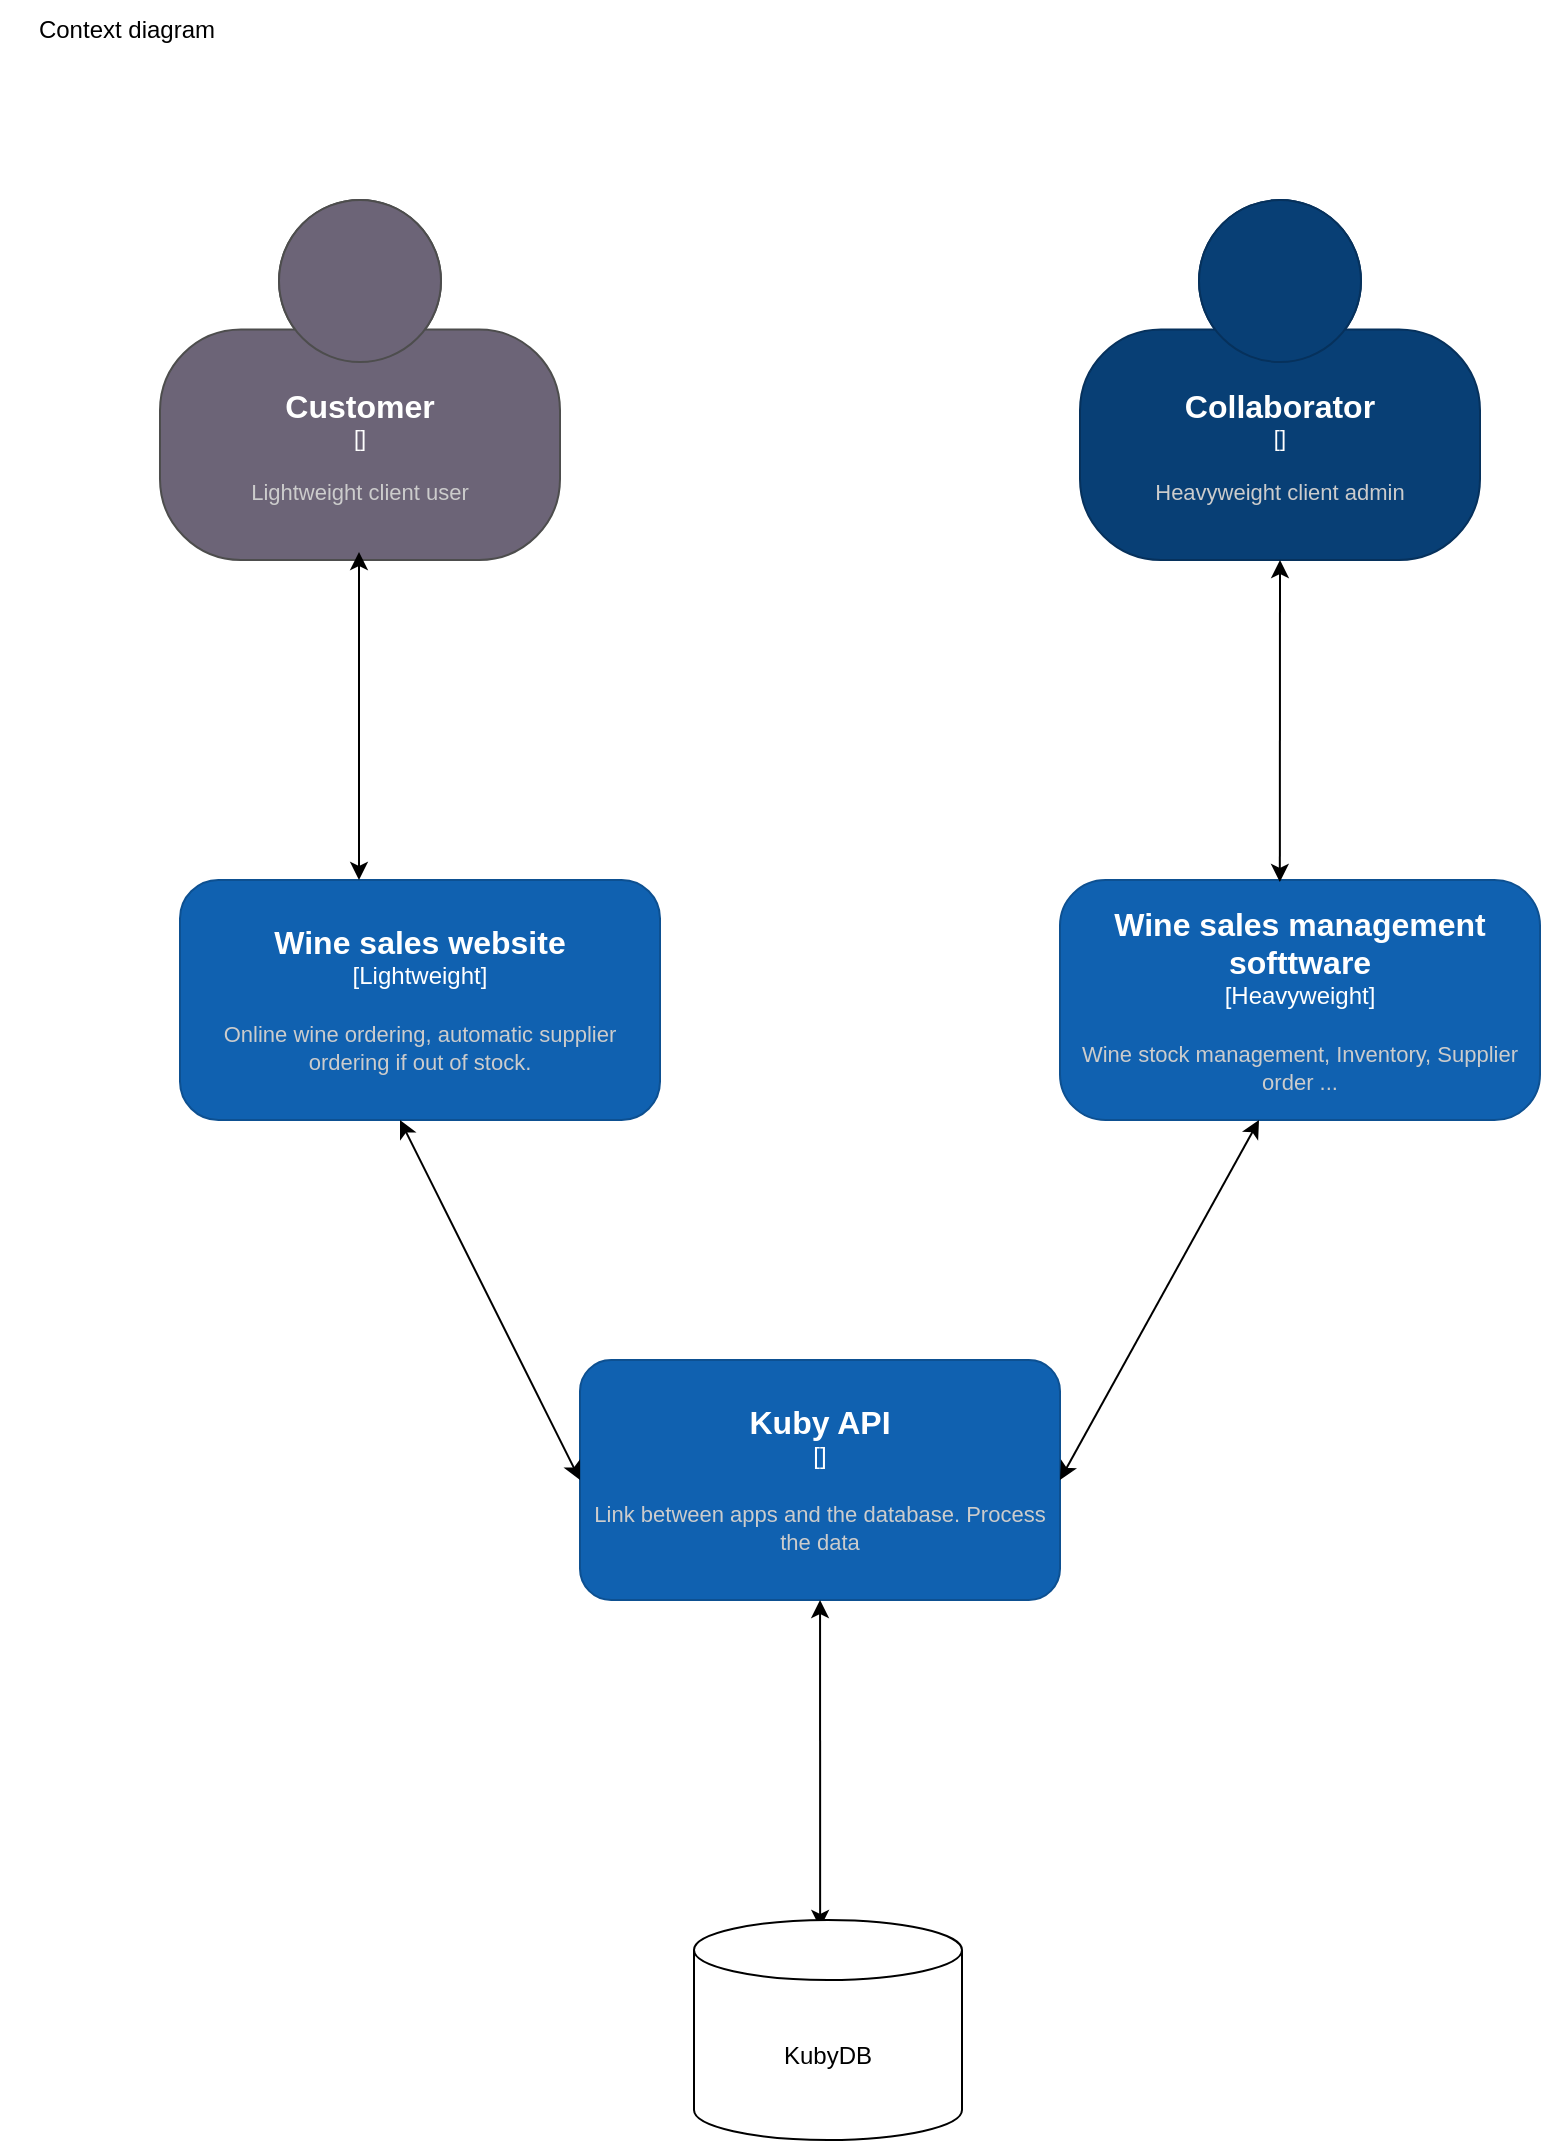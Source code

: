 <mxfile version="24.6.4" type="device" pages="6">
  <diagram name="C1_Context" id="zb5dsoLwNGpgrajHKPvB">
    <mxGraphModel dx="712" dy="827" grid="1" gridSize="10" guides="1" tooltips="1" connect="1" arrows="1" fold="1" page="1" pageScale="1" pageWidth="827" pageHeight="1169" math="0" shadow="0">
      <root>
        <mxCell id="0" />
        <mxCell id="1" parent="0" />
        <object placeholders="1" c4Name="Collaborator" c4Type="" c4Description="Heavyweight client admin&#xa;" label="&lt;font style=&quot;font-size: 16px&quot;&gt;&lt;b&gt;%c4Name%&lt;/b&gt;&lt;/font&gt;&lt;div&gt;[%c4Type%]&lt;/div&gt;&lt;br&gt;&lt;div&gt;&lt;font style=&quot;font-size: 11px&quot;&gt;&lt;font color=&quot;#cccccc&quot;&gt;%c4Description%&lt;/font&gt;&lt;/div&gt;" id="0sjwD6-Eph7BmkYMACnG-1">
          <mxCell style="html=1;fontSize=11;dashed=0;whiteSpace=wrap;fillColor=#083F75;strokeColor=#06315C;fontColor=#ffffff;shape=mxgraph.c4.person2;align=center;metaEdit=1;points=[[0.5,0,0],[1,0.5,0],[1,0.75,0],[0.75,1,0],[0.5,1,0],[0.25,1,0],[0,0.75,0],[0,0.5,0]];resizable=0;" parent="1" vertex="1">
            <mxGeometry x="540" y="100" width="200" height="180" as="geometry" />
          </mxCell>
        </object>
        <mxCell id="0sjwD6-Eph7BmkYMACnG-17" style="edgeStyle=orthogonalEdgeStyle;rounded=0;orthogonalLoop=1;jettySize=auto;html=1;exitX=0.5;exitY=1;exitDx=0;exitDy=0;exitPerimeter=0;" parent="1" source="0sjwD6-Eph7BmkYMACnG-2" edge="1">
          <mxGeometry relative="1" as="geometry">
            <mxPoint x="180" y="280" as="targetPoint" />
          </mxGeometry>
        </mxCell>
        <object placeholders="1" c4Name="Customer" c4Type="" c4Description="Lightweight client user" label="&lt;font style=&quot;font-size: 16px&quot;&gt;&lt;b&gt;%c4Name%&lt;/b&gt;&lt;/font&gt;&lt;div&gt;[%c4Type%]&lt;/div&gt;&lt;br&gt;&lt;div&gt;&lt;font style=&quot;font-size: 11px&quot;&gt;&lt;font color=&quot;#cccccc&quot;&gt;%c4Description%&lt;/font&gt;&lt;/div&gt;" id="0sjwD6-Eph7BmkYMACnG-2">
          <mxCell style="html=1;fontSize=11;dashed=0;whiteSpace=wrap;fillColor=#6C6477;strokeColor=#4D4D4D;fontColor=#ffffff;shape=mxgraph.c4.person2;align=center;metaEdit=1;points=[[0.5,0,0],[1,0.5,0],[1,0.75,0],[0.75,1,0],[0.5,1,0],[0.25,1,0],[0,0.75,0],[0,0.5,0]];resizable=0;" parent="1" vertex="1">
            <mxGeometry x="80" y="100" width="200" height="180" as="geometry" />
          </mxCell>
        </object>
        <object placeholders="1" c4Name="Wine sales website" c4Type="Lightweight" c4Description="Online wine ordering, automatic supplier ordering if out of stock." label="&lt;font style=&quot;font-size: 16px&quot;&gt;&lt;b&gt;%c4Name%&lt;/b&gt;&lt;/font&gt;&lt;div&gt;[%c4Type%]&lt;/div&gt;&lt;br&gt;&lt;div&gt;&lt;font style=&quot;font-size: 11px&quot;&gt;&lt;font color=&quot;#cccccc&quot;&gt;%c4Description%&lt;/font&gt;&lt;/div&gt;" id="0sjwD6-Eph7BmkYMACnG-3">
          <mxCell style="rounded=1;whiteSpace=wrap;html=1;labelBackgroundColor=none;fillColor=#1061B0;fontColor=#ffffff;align=center;arcSize=16;strokeColor=#0D5091;metaEdit=1;resizable=0;points=[[0.25,0,0],[0.5,0,0],[0.75,0,0],[1,0.25,0],[1,0.5,0],[1,0.75,0],[0.75,1,0],[0.5,1,0],[0.25,1,0],[0,0.75,0],[0,0.5,0],[0,0.25,0]];" parent="1" vertex="1">
            <mxGeometry x="90" y="440" width="240" height="120" as="geometry" />
          </mxCell>
        </object>
        <object placeholders="1" c4Name="Wine sales management softtware" c4Type="Heavyweight" c4Description="Wine stock management, Inventory, Supplier order ..." label="&lt;font style=&quot;font-size: 16px&quot;&gt;&lt;b&gt;%c4Name%&lt;/b&gt;&lt;/font&gt;&lt;div&gt;[%c4Type%]&lt;/div&gt;&lt;br&gt;&lt;div&gt;&lt;font style=&quot;font-size: 11px&quot;&gt;&lt;font color=&quot;#cccccc&quot;&gt;%c4Description%&lt;/font&gt;&lt;/div&gt;" id="0sjwD6-Eph7BmkYMACnG-4">
          <mxCell style="rounded=1;whiteSpace=wrap;html=1;labelBackgroundColor=none;fillColor=#1061B0;fontColor=#ffffff;align=center;arcSize=19;strokeColor=#0D5091;metaEdit=1;resizable=0;points=[[0.25,0,0],[0.5,0,0],[0.75,0,0],[1,0.25,0],[1,0.5,0],[1,0.75,0],[0.75,1,0],[0.5,1,0],[0.25,1,0],[0,0.75,0],[0,0.5,0],[0,0.25,0]];" parent="1" vertex="1">
            <mxGeometry x="530" y="440" width="240" height="120" as="geometry" />
          </mxCell>
        </object>
        <object placeholders="1" c4Name="Kuby API" c4Type="" c4Description="Link between apps and the database. Process the data" label="&lt;font style=&quot;font-size: 16px&quot;&gt;&lt;b&gt;%c4Name%&lt;/b&gt;&lt;/font&gt;&lt;div&gt;[%c4Type%]&lt;/div&gt;&lt;br&gt;&lt;div&gt;&lt;font style=&quot;font-size: 11px&quot;&gt;&lt;font color=&quot;#cccccc&quot;&gt;%c4Description%&lt;/font&gt;&lt;/div&gt;" id="0sjwD6-Eph7BmkYMACnG-7">
          <mxCell style="rounded=1;whiteSpace=wrap;html=1;labelBackgroundColor=none;fillColor=#1061B0;fontColor=#ffffff;align=center;arcSize=13;strokeColor=#0D5091;metaEdit=1;resizable=0;points=[[0.25,0,0],[0.5,0,0],[0.75,0,0],[1,0.25,0],[1,0.5,0],[1,0.75,0],[0.75,1,0],[0.5,1,0],[0.25,1,0],[0,0.75,0],[0,0.5,0],[0,0.25,0]];" parent="1" vertex="1">
            <mxGeometry x="290" y="680" width="240" height="120" as="geometry" />
          </mxCell>
        </object>
        <mxCell id="0sjwD6-Eph7BmkYMACnG-12" value="" style="endArrow=classic;startArrow=classic;html=1;rounded=0;exitX=0.542;exitY=0.1;exitDx=0;exitDy=0;exitPerimeter=0;" parent="1" target="0sjwD6-Eph7BmkYMACnG-7" edge="1">
          <mxGeometry width="50" height="50" relative="1" as="geometry">
            <mxPoint x="410.08" y="964" as="sourcePoint" />
            <mxPoint x="440" y="910" as="targetPoint" />
          </mxGeometry>
        </mxCell>
        <mxCell id="0sjwD6-Eph7BmkYMACnG-13" value="" style="endArrow=classic;startArrow=classic;html=1;rounded=0;exitX=0.542;exitY=0.1;exitDx=0;exitDy=0;exitPerimeter=0;" parent="1" edge="1">
          <mxGeometry width="50" height="50" relative="1" as="geometry">
            <mxPoint x="179.5" y="440" as="sourcePoint" />
            <mxPoint x="179.5" y="276" as="targetPoint" />
          </mxGeometry>
        </mxCell>
        <mxCell id="0sjwD6-Eph7BmkYMACnG-14" value="" style="endArrow=classic;startArrow=classic;html=1;rounded=0;entryX=0.5;entryY=1;entryDx=0;entryDy=0;entryPerimeter=0;exitX=0.458;exitY=0.008;exitDx=0;exitDy=0;exitPerimeter=0;" parent="1" source="0sjwD6-Eph7BmkYMACnG-4" target="0sjwD6-Eph7BmkYMACnG-1" edge="1">
          <mxGeometry width="50" height="50" relative="1" as="geometry">
            <mxPoint x="630" y="440" as="sourcePoint" />
            <mxPoint x="629.5" y="290" as="targetPoint" />
          </mxGeometry>
        </mxCell>
        <mxCell id="0sjwD6-Eph7BmkYMACnG-15" value="" style="endArrow=classic;startArrow=classic;html=1;rounded=0;exitX=0;exitY=0.5;exitDx=0;exitDy=0;exitPerimeter=0;" parent="1" source="0sjwD6-Eph7BmkYMACnG-7" edge="1">
          <mxGeometry width="50" height="50" relative="1" as="geometry">
            <mxPoint x="200" y="724" as="sourcePoint" />
            <mxPoint x="200" y="560" as="targetPoint" />
          </mxGeometry>
        </mxCell>
        <mxCell id="0sjwD6-Eph7BmkYMACnG-16" value="" style="endArrow=classic;startArrow=classic;html=1;rounded=0;exitX=1;exitY=0.5;exitDx=0;exitDy=0;exitPerimeter=0;" parent="1" source="0sjwD6-Eph7BmkYMACnG-7" edge="1">
          <mxGeometry width="50" height="50" relative="1" as="geometry">
            <mxPoint x="629.5" y="724" as="sourcePoint" />
            <mxPoint x="629.5" y="560" as="targetPoint" />
          </mxGeometry>
        </mxCell>
        <mxCell id="aYj-B17SEdsp8W0IJyp_-2" value="" style="shape=cylinder3;whiteSpace=wrap;html=1;boundedLbl=1;backgroundOutline=1;size=15;" parent="1" vertex="1">
          <mxGeometry x="347" y="960" width="134" height="110" as="geometry" />
        </mxCell>
        <mxCell id="aYj-B17SEdsp8W0IJyp_-3" value="KubyDB" style="text;html=1;align=center;verticalAlign=middle;whiteSpace=wrap;rounded=0;" parent="1" vertex="1">
          <mxGeometry x="379" y="1010" width="70" height="35" as="geometry" />
        </mxCell>
        <mxCell id="_t_pHaDCJr9HLhYE16mq-1" value="Context diagram" style="text;html=1;align=center;verticalAlign=middle;whiteSpace=wrap;rounded=0;" vertex="1" parent="1">
          <mxGeometry width="127" height="30" as="geometry" />
        </mxCell>
      </root>
    </mxGraphModel>
  </diagram>
  <diagram id="wMg4GV1rmehPHwk6frhk" name="C2 Kuby API">
    <mxGraphModel dx="1674" dy="836" grid="1" gridSize="10" guides="1" tooltips="1" connect="1" arrows="1" fold="1" page="1" pageScale="1" pageWidth="827" pageHeight="1169" math="0" shadow="0">
      <root>
        <mxCell id="0" />
        <mxCell id="1" parent="0" />
        <object placeholders="1" c4Name="Wine sales website" c4Type="VueJS - TypeScript" c4Description="" label="&lt;font style=&quot;font-size: 16px&quot;&gt;&lt;b&gt;%c4Name%&lt;/b&gt;&lt;/font&gt;&lt;div&gt;[%c4Type%]&lt;/div&gt;&lt;br&gt;&lt;div&gt;&lt;font style=&quot;font-size: 11px&quot;&gt;&lt;font color=&quot;#cccccc&quot;&gt;%c4Description%&lt;/font&gt;&lt;/div&gt;" id="qmpuHLvHUdJxEORb4gHg-1">
          <mxCell style="rounded=1;whiteSpace=wrap;html=1;labelBackgroundColor=none;fillColor=#8C8496;fontColor=#ffffff;align=center;arcSize=10;strokeColor=#736782;metaEdit=1;resizable=0;points=[[0.25,0,0],[0.5,0,0],[0.75,0,0],[1,0.25,0],[1,0.5,0],[1,0.75,0],[0.75,1,0],[0.5,1,0],[0.25,1,0],[0,0.75,0],[0,0.5,0],[0,0.25,0]];" parent="1" vertex="1">
            <mxGeometry x="50" y="40" width="240" height="120" as="geometry" />
          </mxCell>
        </object>
        <object placeholders="1" c4Name="Wine sales management softtware" c4Type="JavaFX - Java" c4Description="" label="&lt;font style=&quot;font-size: 16px&quot;&gt;&lt;b&gt;%c4Name%&lt;/b&gt;&lt;/font&gt;&lt;div&gt;[%c4Type%]&lt;/div&gt;&lt;br&gt;&lt;div&gt;&lt;font style=&quot;font-size: 11px&quot;&gt;&lt;font color=&quot;#cccccc&quot;&gt;%c4Description%&lt;/font&gt;&lt;/div&gt;" id="qmpuHLvHUdJxEORb4gHg-2">
          <mxCell style="rounded=1;whiteSpace=wrap;html=1;labelBackgroundColor=none;fillColor=#8C8496;fontColor=#ffffff;align=center;arcSize=10;strokeColor=#736782;metaEdit=1;resizable=0;points=[[0.25,0,0],[0.5,0,0],[0.75,0,0],[1,0.25,0],[1,0.5,0],[1,0.75,0],[0.75,1,0],[0.5,1,0],[0.25,1,0],[0,0.75,0],[0,0.5,0],[0,0.25,0]];" parent="1" vertex="1">
            <mxGeometry x="530" y="40" width="240" height="120" as="geometry" />
          </mxCell>
        </object>
        <mxCell id="qmpuHLvHUdJxEORb4gHg-3" value="" style="rounded=0;whiteSpace=wrap;html=1;strokeColor=#FFFFFF;" parent="1" vertex="1">
          <mxGeometry y="250" width="210" height="510" as="geometry" />
        </mxCell>
        <mxCell id="qmpuHLvHUdJxEORb4gHg-7" value="" style="rounded=0;whiteSpace=wrap;html=1;strokeColor=#FFFFFF;" parent="1" vertex="1">
          <mxGeometry x="210" y="250" width="210" height="510" as="geometry" />
        </mxCell>
        <mxCell id="qmpuHLvHUdJxEORb4gHg-8" value="" style="rounded=0;whiteSpace=wrap;html=1;strokeColor=#FFFFFF;" parent="1" vertex="1">
          <mxGeometry x="407" y="250" width="210" height="750" as="geometry" />
        </mxCell>
        <mxCell id="qmpuHLvHUdJxEORb4gHg-9" value="" style="rounded=0;whiteSpace=wrap;html=1;strokeColor=#FFFFFF;" parent="1" vertex="1">
          <mxGeometry x="617" y="250" width="210" height="750" as="geometry" />
        </mxCell>
        <object placeholders="1" c4Name="Container name" c4Type="Container" c4Technology="e.g. SpringBoot, ElasticSearch, etc." c4Description="Description of container role/responsibility." label="&lt;font style=&quot;font-size: 16px&quot;&gt;&lt;b&gt;%c4Name%&lt;/b&gt;&lt;/font&gt;&lt;div&gt;[%c4Type%: %c4Technology%]&lt;/div&gt;&lt;br&gt;&lt;div&gt;&lt;font style=&quot;font-size: 11px&quot;&gt;&lt;font color=&quot;#E6E6E6&quot;&gt;%c4Description%&lt;/font&gt;&lt;/div&gt;" id="qmpuHLvHUdJxEORb4gHg-11">
          <mxCell style="rounded=1;whiteSpace=wrap;html=1;fontSize=11;labelBackgroundColor=none;fillColor=#23A2D9;fontColor=#ffffff;align=center;arcSize=10;strokeColor=#0E7DAD;metaEdit=1;resizable=0;points=[[0.25,0,0],[0.5,0,0],[0.75,0,0],[1,0.25,0],[1,0.5,0],[1,0.75,0],[0.75,1,0],[0.5,1,0],[0.25,1,0],[0,0.75,0],[0,0.5,0],[0,0.25,0]];" parent="1" vertex="1">
            <mxGeometry x="290" y="570" width="240" height="120" as="geometry" />
          </mxCell>
        </object>
        <mxCell id="qmpuHLvHUdJxEORb4gHg-15" value="Feature related to&amp;nbsp;&lt;div&gt;wines&lt;/div&gt;" style="text;html=1;align=center;verticalAlign=middle;whiteSpace=wrap;rounded=0;" parent="1" vertex="1">
          <mxGeometry x="460" y="280" width="136" height="30" as="geometry" />
        </mxCell>
        <mxCell id="qmpuHLvHUdJxEORb4gHg-18" value="Feature related to&amp;nbsp;&lt;div&gt;orders&lt;/div&gt;" style="text;html=1;align=center;verticalAlign=middle;whiteSpace=wrap;rounded=0;" parent="1" vertex="1">
          <mxGeometry x="654" y="270" width="136" height="30" as="geometry" />
        </mxCell>
        <mxCell id="qmpuHLvHUdJxEORb4gHg-19" value="Feature related to&amp;nbsp;&lt;div&gt;suppliers&lt;/div&gt;" style="text;html=1;align=center;verticalAlign=middle;whiteSpace=wrap;rounded=0;" parent="1" vertex="1">
          <mxGeometry x="230" y="280" width="136" height="30" as="geometry" />
        </mxCell>
        <mxCell id="qmpuHLvHUdJxEORb4gHg-20" value="Feature related to&amp;nbsp;&lt;div&gt;clients&lt;/div&gt;" style="text;html=1;align=center;verticalAlign=middle;whiteSpace=wrap;rounded=0;" parent="1" vertex="1">
          <mxGeometry x="37" y="280" width="136" height="30" as="geometry" />
        </mxCell>
        <mxCell id="qmpuHLvHUdJxEORb4gHg-22" value="" style="endArrow=classic;startArrow=classic;html=1;rounded=0;exitX=0.25;exitY=0;exitDx=0;exitDy=0;exitPerimeter=0;strokeColor=#3399FF;" parent="1" edge="1">
          <mxGeometry width="50" height="50" relative="1" as="geometry">
            <mxPoint x="300" y="570" as="sourcePoint" />
            <mxPoint x="300" y="460" as="targetPoint" />
          </mxGeometry>
        </mxCell>
        <mxCell id="qmpuHLvHUdJxEORb4gHg-23" value="" style="endArrow=classic;startArrow=classic;html=1;rounded=0;exitX=0.75;exitY=0;exitDx=0;exitDy=0;exitPerimeter=0;entryX=0.75;entryY=1;entryDx=0;entryDy=0;entryPerimeter=0;strokeColor=#3399FF;" parent="1" edge="1">
          <mxGeometry width="50" height="50" relative="1" as="geometry">
            <mxPoint x="511.5" y="570" as="sourcePoint" />
            <mxPoint x="511.5" y="460" as="targetPoint" />
            <Array as="points">
              <mxPoint x="511.5" y="510" />
            </Array>
          </mxGeometry>
        </mxCell>
        <mxCell id="qmpuHLvHUdJxEORb4gHg-27" value="" style="endArrow=classic;startArrow=classic;html=1;rounded=0;exitX=0.75;exitY=0;exitDx=0;exitDy=0;exitPerimeter=0;entryX=0.75;entryY=1;entryDx=0;entryDy=0;entryPerimeter=0;strokeColor=#3399FF;" parent="1" edge="1">
          <mxGeometry width="50" height="50" relative="1" as="geometry">
            <mxPoint x="511.5" y="810" as="sourcePoint" />
            <mxPoint x="511.5" y="690" as="targetPoint" />
          </mxGeometry>
        </mxCell>
        <mxCell id="qmpuHLvHUdJxEORb4gHg-29" value="" style="endArrow=classic;startArrow=classic;html=1;rounded=0;exitX=1;exitY=0.25;exitDx=0;exitDy=0;exitPerimeter=0;entryX=0.45;entryY=1.017;entryDx=0;entryDy=0;entryPerimeter=0;strokeColor=#B3B3B3;" parent="1" source="qmpuHLvHUdJxEORb4gHg-10" target="qmpuHLvHUdJxEORb4gHg-2" edge="1">
          <mxGeometry width="50" height="50" relative="1" as="geometry">
            <mxPoint x="590" y="230" as="sourcePoint" />
            <mxPoint x="640" y="180" as="targetPoint" />
            <Array as="points">
              <mxPoint x="640" y="370" />
            </Array>
          </mxGeometry>
        </mxCell>
        <mxCell id="qmpuHLvHUdJxEORb4gHg-30" value="" style="endArrow=classic;startArrow=classic;html=1;rounded=0;exitX=0;exitY=0.25;exitDx=0;exitDy=0;exitPerimeter=0;entryX=0.538;entryY=0.992;entryDx=0;entryDy=0;entryPerimeter=0;strokeColor=#B3B3B3;" parent="1" source="qmpuHLvHUdJxEORb4gHg-10" target="qmpuHLvHUdJxEORb4gHg-1" edge="1">
          <mxGeometry width="50" height="50" relative="1" as="geometry">
            <mxPoint x="130" y="230" as="sourcePoint" />
            <mxPoint x="180" y="180" as="targetPoint" />
            <Array as="points">
              <mxPoint x="180" y="370" />
            </Array>
          </mxGeometry>
        </mxCell>
        <mxCell id="qmpuHLvHUdJxEORb4gHg-31" value="CRUD&lt;span style=&quot;color: rgba(0, 0, 0, 0); font-family: monospace; font-size: 0px; text-align: start; text-wrap: nowrap;&quot;&gt;%3CmxGraphModel%3E%3Croot%3E%3CmxCell%20id%3D%220%22%2F%3E%3CmxCell%20id%3D%221%22%20parent%3D%220%22%2F%3E%3CmxCell%20id%3D%222%22%20value%3D%22%22%20style%3D%22endArrow%3Dclassic%3BstartArrow%3Dclassic%3Bhtml%3D1%3Brounded%3D0%3BexitX%3D0.75%3BexitY%3D0%3BexitDx%3D0%3BexitDy%3D0%3BexitPerimeter%3D0%3BentryX%3D0.75%3BentryY%3D1%3BentryDx%3D0%3BentryDy%3D0%3BentryPerimeter%3D0%3B%22%20edge%3D%221%22%20parent%3D%221%22%3E%3CmxGeometry%20width%3D%2250%22%20height%3D%2250%22%20relative%3D%221%22%20as%3D%22geometry%22%3E%3CmxPoint%20x%3D%22470%22%20y%3D%22810%22%20as%3D%22sourcePoint%22%2F%3E%3CmxPoint%20x%3D%22470%22%20y%3D%22690%22%20as%3D%22targetPoint%22%2F%3E%3C%2FmxGeometry%3E%3C%2FmxCell%3E%3C%2Froot%3E%3C%2FmxGraphModel%3E&lt;/span&gt;" style="text;html=1;align=center;verticalAlign=middle;whiteSpace=wrap;rounded=0;" parent="1" vertex="1">
          <mxGeometry x="110" y="180" width="60" height="30" as="geometry" />
        </mxCell>
        <mxCell id="qmpuHLvHUdJxEORb4gHg-32" value="CRUD&lt;span style=&quot;color: rgba(0, 0, 0, 0); font-family: monospace; font-size: 0px; text-align: start; text-wrap: nowrap;&quot;&gt;%3CmxGraphModel%3E%3Croot%3E%3CmxCell%20id%3D%220%22%2F%3E%3CmxCell%20id%3D%221%22%20parent%3D%220%22%2F%3E%3CmxCell%20id%3D%222%22%20value%3D%22%22%20style%3D%22endArrow%3Dclassic%3BstartArrow%3Dclassic%3Bhtml%3D1%3Brounded%3D0%3BexitX%3D0.75%3BexitY%3D0%3BexitDx%3D0%3BexitDy%3D0%3BexitPerimeter%3D0%3BentryX%3D0.75%3BentryY%3D1%3BentryDx%3D0%3BentryDy%3D0%3BentryPerimeter%3D0%3B%22%20edge%3D%221%22%20parent%3D%221%22%3E%3CmxGeometry%20width%3D%2250%22%20height%3D%2250%22%20relative%3D%221%22%20as%3D%22geometry%22%3E%3CmxPoint%20x%3D%22470%22%20y%3D%22810%22%20as%3D%22sourcePoint%22%2F%3E%3CmxPoint%20x%3D%22470%22%20y%3D%22690%22%20as%3D%22targetPoint%22%2F%3E%3C%2FmxGeometry%3E%3C%2FmxCell%3E%3C%2Froot%3E%3C%2FmxGraphModel%3E&lt;/span&gt;" style="text;html=1;align=center;verticalAlign=middle;whiteSpace=wrap;rounded=0;" parent="1" vertex="1">
          <mxGeometry x="640" y="180" width="60" height="30" as="geometry" />
        </mxCell>
        <mxCell id="K6zNfebFX_g70WHZHHWe-5" value="" style="endArrow=classic;startArrow=classic;html=1;rounded=0;entryX=0.633;entryY=0.992;entryDx=0;entryDy=0;entryPerimeter=0;strokeColor=#3399FF;exitX=0.644;exitY=-0.018;exitDx=0;exitDy=0;exitPerimeter=0;" parent="1" edge="1" target="W6omoHCKhJVqqZs3KwgY-3" source="sWp2NMNdJAETlB6dM0PZ-1">
          <mxGeometry width="50" height="50" relative="1" as="geometry">
            <mxPoint x="470" y="1040" as="sourcePoint" />
            <mxPoint x="470" y="930" as="targetPoint" />
          </mxGeometry>
        </mxCell>
        <mxCell id="2_ydcnE3bhh9fJpolSAP-1" value="" style="rounded=0;whiteSpace=wrap;html=1;" parent="1" vertex="1">
          <mxGeometry y="760" width="407" height="240" as="geometry" />
        </mxCell>
        <mxCell id="2_ydcnE3bhh9fJpolSAP-3" value="" style="endArrow=classic;startArrow=classic;html=1;rounded=0;exitX=0.236;exitY=0;exitDx=0;exitDy=0;exitPerimeter=0;entryX=0.063;entryY=1.025;entryDx=0;entryDy=0;entryPerimeter=0;strokeColor=#3399FF;" parent="1" edge="1" target="qmpuHLvHUdJxEORb4gHg-12" source="W6omoHCKhJVqqZs3KwgY-3">
          <mxGeometry width="50" height="50" relative="1" as="geometry">
            <mxPoint x="280" y="810" as="sourcePoint" />
            <mxPoint x="280" y="690" as="targetPoint" />
          </mxGeometry>
        </mxCell>
        <mxCell id="2_ydcnE3bhh9fJpolSAP-7" value="" style="endArrow=classic;startArrow=classic;html=1;rounded=0;entryX=0.25;entryY=1;entryDx=0;entryDy=0;strokeColor=#3399FF;" parent="1" edge="1" target="W6omoHCKhJVqqZs3KwgY-3">
          <mxGeometry width="50" height="50" relative="1" as="geometry">
            <mxPoint x="340" y="1040" as="sourcePoint" />
            <mxPoint x="340" y="930" as="targetPoint" />
          </mxGeometry>
        </mxCell>
        <mxCell id="2_ydcnE3bhh9fJpolSAP-8" value="Repository user" style="text;html=1;align=center;verticalAlign=middle;whiteSpace=wrap;rounded=0;" parent="1" vertex="1">
          <mxGeometry x="34" y="770" width="120" height="30" as="geometry" />
        </mxCell>
        <mxCell id="sWp2NMNdJAETlB6dM0PZ-1" value="" style="shape=cylinder3;whiteSpace=wrap;html=1;boundedLbl=1;backgroundOutline=1;size=15;" parent="1" vertex="1">
          <mxGeometry x="320" y="1040" width="180" height="110" as="geometry" />
        </mxCell>
        <mxCell id="sWp2NMNdJAETlB6dM0PZ-2" value="KubyDB" style="text;html=1;align=center;verticalAlign=middle;whiteSpace=wrap;rounded=0;" parent="1" vertex="1">
          <mxGeometry x="372" y="1090" width="70" height="35" as="geometry" />
        </mxCell>
        <mxCell id="Z5xg6ZMDeHZAYFU6Oa8w-1" value="Containers diagram" style="text;html=1;align=center;verticalAlign=middle;whiteSpace=wrap;rounded=0;" vertex="1" parent="1">
          <mxGeometry width="130" height="30" as="geometry" />
        </mxCell>
        <mxCell id="W6omoHCKhJVqqZs3KwgY-2" value="" style="rounded=1;whiteSpace=wrap;html=1;fillColor=#23A2D9;" vertex="1" parent="1">
          <mxGeometry x="34" y="570" width="760" height="120" as="geometry" />
        </mxCell>
        <object placeholders="1" c4Name="Service Layer" c4Type="" c4Technology="Java, Spring" c4Description="Orchestrates the operations to be carried out on business resources (wine, orders, users, suppliers)&#xa;&#xa;Mapping entity object to model oject " label="&lt;font style=&quot;font-size: 16px&quot;&gt;&lt;b&gt;%c4Name%&lt;/b&gt;&lt;/font&gt;&lt;div&gt;[%c4Type%: %c4Technology%]&lt;/div&gt;&lt;br&gt;&lt;div&gt;&lt;font style=&quot;font-size: 11px&quot;&gt;&lt;font color=&quot;#E6E6E6&quot;&gt;%c4Description%&lt;/font&gt;&lt;/div&gt;" id="qmpuHLvHUdJxEORb4gHg-12">
          <mxCell style="rounded=1;whiteSpace=wrap;html=1;fontSize=11;labelBackgroundColor=none;fillColor=#23A2D9;fontColor=#ffffff;align=center;arcSize=10;strokeColor=#23A2D9;metaEdit=1;resizable=0;points=[[0.25,0,0],[0.5,0,0],[0.75,0,0],[1,0.25,0],[1,0.5,0],[1,0.75,0],[0.75,1,0],[0.5,1,0],[0.25,1,0],[0,0.75,0],[0,0.5,0],[0,0.25,0]];" parent="1" vertex="1">
            <mxGeometry x="290" y="570" width="240" height="120" as="geometry" />
          </mxCell>
        </object>
        <mxCell id="W6omoHCKhJVqqZs3KwgY-3" value="" style="rounded=1;whiteSpace=wrap;html=1;fillColor=#23A2D9;" vertex="1" parent="1">
          <mxGeometry x="34" y="810" width="760" height="120" as="geometry" />
        </mxCell>
        <mxCell id="W6omoHCKhJVqqZs3KwgY-4" value="" style="rounded=1;whiteSpace=wrap;html=1;fillColor=#23A2D9;" vertex="1" parent="1">
          <mxGeometry x="37" y="340" width="760" height="120" as="geometry" />
        </mxCell>
        <object placeholders="1" c4Name="Controller Layer" c4Type="" c4Technology="Java Spring" c4Description="Handles HTTP requests from the lightweight and heavyweight clients and validates the associated parameters" label="&lt;font style=&quot;font-size: 16px&quot;&gt;&lt;b&gt;%c4Name%&lt;/b&gt;&lt;/font&gt;&lt;div&gt;[%c4Type%: %c4Technology%]&lt;/div&gt;&lt;br&gt;&lt;div&gt;&lt;font style=&quot;font-size: 11px&quot;&gt;&lt;font color=&quot;#E6E6E6&quot;&gt;%c4Description%&lt;/font&gt;&lt;/div&gt;" id="qmpuHLvHUdJxEORb4gHg-10">
          <mxCell style="rounded=1;whiteSpace=wrap;html=1;fontSize=11;labelBackgroundColor=none;fillColor=#23A2D9;fontColor=#ffffff;align=center;arcSize=10;strokeColor=#23A2D9;metaEdit=1;resizable=0;points=[[0.25,0,0],[0.5,0,0],[0.75,0,0],[1,0.25,0],[1,0.5,0],[1,0.75,0],[0.75,1,0],[0.5,1,0],[0.25,1,0],[0,0.75,0],[0,0.5,0],[0,0.25,0]];" parent="1" vertex="1">
            <mxGeometry x="290" y="340" width="240" height="120" as="geometry" />
          </mxCell>
        </object>
        <object placeholders="1" c4Name="Data Access Layer (DAL)" c4Type="" c4Technology="Java, SpringBoot,Entity" c4Description="Transforms service requests into SQL queries to interact with Kuby&#39;s database" label="&lt;font style=&quot;font-size: 16px&quot;&gt;&lt;b&gt;%c4Name%&lt;/b&gt;&lt;/font&gt;&lt;div&gt;[%c4Type%: %c4Technology%]&lt;/div&gt;&lt;br&gt;&lt;div&gt;&lt;font style=&quot;font-size: 11px&quot;&gt;&lt;font color=&quot;#E6E6E6&quot;&gt;%c4Description%&lt;/font&gt;&lt;/div&gt;" id="2_ydcnE3bhh9fJpolSAP-2">
          <mxCell style="rounded=1;whiteSpace=wrap;html=1;fontSize=11;labelBackgroundColor=none;fillColor=#23A2D9;fontColor=#ffffff;align=center;arcSize=10;strokeColor=#23A2D9;metaEdit=1;resizable=0;points=[[0.25,0,0],[0.5,0,0],[0.75,0,0],[1,0.25,0],[1,0.5,0],[1,0.75,0],[0.75,1,0],[0.5,1,0],[0.25,1,0],[0,0.75,0],[0,0.5,0],[0,0.25,0]];" parent="1" vertex="1">
            <mxGeometry x="290" y="810" width="240" height="120" as="geometry" />
          </mxCell>
        </object>
        <mxCell id="W6omoHCKhJVqqZs3KwgY-5" value="" style="endArrow=classic;startArrow=classic;html=1;rounded=0;exitX=0.75;exitY=0;exitDx=0;exitDy=0;exitPerimeter=0;entryX=0.75;entryY=1;entryDx=0;entryDy=0;entryPerimeter=0;strokeColor=#3399FF;" edge="1" parent="1">
          <mxGeometry width="50" height="50" relative="1" as="geometry">
            <mxPoint x="120" y="570" as="sourcePoint" />
            <mxPoint x="120" y="460" as="targetPoint" />
          </mxGeometry>
        </mxCell>
        <mxCell id="W6omoHCKhJVqqZs3KwgY-6" value="" style="endArrow=classic;startArrow=classic;html=1;rounded=0;exitX=0.75;exitY=0;exitDx=0;exitDy=0;exitPerimeter=0;entryX=0.75;entryY=1;entryDx=0;entryDy=0;entryPerimeter=0;strokeColor=#3399FF;" edge="1" parent="1">
          <mxGeometry width="50" height="50" relative="1" as="geometry">
            <mxPoint x="700" y="570" as="sourcePoint" />
            <mxPoint x="700" y="460" as="targetPoint" />
          </mxGeometry>
        </mxCell>
        <mxCell id="W6omoHCKhJVqqZs3KwgY-7" value="" style="endArrow=classic;startArrow=classic;html=1;rounded=0;exitX=0.228;exitY=0.008;exitDx=0;exitDy=0;exitPerimeter=0;entryX=0.109;entryY=0.992;entryDx=0;entryDy=0;entryPerimeter=0;strokeColor=#3399FF;" edge="1" parent="1" source="W6omoHCKhJVqqZs3KwgY-3" target="W6omoHCKhJVqqZs3KwgY-2">
          <mxGeometry width="50" height="50" relative="1" as="geometry">
            <mxPoint x="104.5" y="800" as="sourcePoint" />
            <mxPoint x="104.5" y="680" as="targetPoint" />
            <Array as="points" />
          </mxGeometry>
        </mxCell>
        <mxCell id="W6omoHCKhJVqqZs3KwgY-8" value="" style="endArrow=classic;startArrow=classic;html=1;rounded=0;exitX=0.75;exitY=0;exitDx=0;exitDy=0;exitPerimeter=0;entryX=0.75;entryY=1;entryDx=0;entryDy=0;entryPerimeter=0;strokeColor=#3399FF;" edge="1" parent="1">
          <mxGeometry width="50" height="50" relative="1" as="geometry">
            <mxPoint x="700" y="810" as="sourcePoint" />
            <mxPoint x="700" y="690" as="targetPoint" />
          </mxGeometry>
        </mxCell>
        <mxCell id="W6omoHCKhJVqqZs3KwgY-9" value="" style="endArrow=classic;startArrow=classic;html=1;rounded=0;entryX=0.884;entryY=1.008;entryDx=0;entryDy=0;entryPerimeter=0;strokeColor=#3399FF;exitX=0.855;exitY=0;exitDx=0;exitDy=4.35;exitPerimeter=0;" edge="1" parent="1" source="sWp2NMNdJAETlB6dM0PZ-1" target="W6omoHCKhJVqqZs3KwgY-3">
          <mxGeometry width="50" height="50" relative="1" as="geometry">
            <mxPoint x="446" y="1048" as="sourcePoint" />
            <mxPoint x="525" y="939" as="targetPoint" />
          </mxGeometry>
        </mxCell>
      </root>
    </mxGraphModel>
  </diagram>
  <diagram id="dZFZIX4Tvly_9s2rHQBV" name="C3 feature order">
    <mxGraphModel dx="712" dy="827" grid="1" gridSize="10" guides="1" tooltips="1" connect="1" arrows="1" fold="1" page="1" pageScale="1" pageWidth="827" pageHeight="1169" math="0" shadow="0">
      <root>
        <mxCell id="0" />
        <mxCell id="1" parent="0" />
        <mxCell id="yXnkAlUjMkbJbJXD6KPq-20" value="" style="shape=ext;double=1;rounded=0;whiteSpace=wrap;html=1;fillColor=#66B2FF;" parent="1" vertex="1">
          <mxGeometry y="300" width="960" height="210" as="geometry" />
        </mxCell>
        <object placeholders="1" c4Name="Wine sales website" c4Type="VueJS - TypeScript" c4Description="" label="&lt;font style=&quot;font-size: 16px&quot;&gt;&lt;b&gt;%c4Name%&lt;/b&gt;&lt;/font&gt;&lt;div&gt;[%c4Type%]&lt;/div&gt;&lt;br&gt;&lt;div&gt;&lt;font style=&quot;font-size: 11px&quot;&gt;&lt;font color=&quot;#cccccc&quot;&gt;%c4Description%&lt;/font&gt;&lt;/div&gt;" id="eNU8dgUz9sVZBeG_lB9u-1">
          <mxCell style="rounded=1;whiteSpace=wrap;html=1;labelBackgroundColor=none;fillColor=#8C8496;fontColor=#ffffff;align=center;arcSize=10;strokeColor=#736782;metaEdit=1;resizable=0;points=[[0.25,0,0],[0.5,0,0],[0.75,0,0],[1,0.25,0],[1,0.5,0],[1,0.75,0],[0.75,1,0],[0.5,1,0],[0.25,1,0],[0,0.75,0],[0,0.5,0],[0,0.25,0]];" parent="1" vertex="1">
            <mxGeometry x="50" y="40" width="240" height="120" as="geometry" />
          </mxCell>
        </object>
        <object placeholders="1" c4Name="Wine sales management softtware" c4Type="JavaFX - Java" c4Description="" label="&lt;font style=&quot;font-size: 16px&quot;&gt;&lt;b&gt;%c4Name%&lt;/b&gt;&lt;/font&gt;&lt;div&gt;[%c4Type%]&lt;/div&gt;&lt;br&gt;&lt;div&gt;&lt;font style=&quot;font-size: 11px&quot;&gt;&lt;font color=&quot;#cccccc&quot;&gt;%c4Description%&lt;/font&gt;&lt;/div&gt;" id="ij832ylndGPcz_RRaVTa-1">
          <mxCell style="rounded=1;whiteSpace=wrap;html=1;labelBackgroundColor=none;fillColor=#8C8496;fontColor=#ffffff;align=center;arcSize=10;strokeColor=#736782;metaEdit=1;resizable=0;points=[[0.25,0,0],[0.5,0,0],[0.75,0,0],[1,0.25,0],[1,0.5,0],[1,0.75,0],[0.75,1,0],[0.5,1,0],[0.25,1,0],[0,0.75,0],[0,0.5,0],[0,0.25,0]];" parent="1" vertex="1">
            <mxGeometry x="523" y="40" width="240" height="120" as="geometry" />
          </mxCell>
        </object>
        <object placeholders="1" c4Name="Order feature" c4Type="" c4Description="" label="&lt;font style=&quot;font-size: 16px&quot;&gt;&lt;b&gt;&lt;div style=&quot;text-align: left&quot;&gt;%c4Name%&lt;/div&gt;&lt;/b&gt;&lt;/font&gt;&lt;div style=&quot;text-align: left&quot;&gt;%c4Description%&lt;/div&gt;" id="ij832ylndGPcz_RRaVTa-2">
          <mxCell style="text;html=1;strokeColor=none;fillColor=none;align=left;verticalAlign=top;whiteSpace=wrap;rounded=0;metaEdit=1;allowArrows=0;resizable=1;rotatable=0;connectable=0;recursiveResize=0;expand=0;pointerEvents=0;points=[[0.25,0,0],[0.5,0,0],[0.75,0,0],[1,0.25,0],[1,0.5,0],[1,0.75,0],[0.75,1,0],[0.5,1,0],[0.25,1,0],[0,0.75,0],[0,0.5,0],[0,0.25,0]];" parent="1" vertex="1">
            <mxGeometry x="354" y="10" width="134" height="40" as="geometry" />
          </mxCell>
        </object>
        <mxCell id="ij832ylndGPcz_RRaVTa-3" value="" style="shape=ext;double=1;rounded=0;whiteSpace=wrap;html=1;" parent="1" vertex="1">
          <mxGeometry x="33" y="290" width="140" height="240" as="geometry" />
        </mxCell>
        <mxCell id="ij832ylndGPcz_RRaVTa-4" value="" style="shape=ext;double=1;rounded=0;whiteSpace=wrap;html=1;" parent="1" vertex="1">
          <mxGeometry x="193" y="290" width="136" height="240" as="geometry" />
        </mxCell>
        <mxCell id="ij832ylndGPcz_RRaVTa-5" value="" style="shape=ext;double=1;rounded=0;whiteSpace=wrap;html=1;" parent="1" vertex="1">
          <mxGeometry x="353" y="290" width="140" height="240" as="geometry" />
        </mxCell>
        <mxCell id="ij832ylndGPcz_RRaVTa-6" value="" style="shape=ext;double=1;rounded=0;whiteSpace=wrap;html=1;" parent="1" vertex="1">
          <mxGeometry x="513" y="290" width="140" height="240" as="geometry" />
        </mxCell>
        <mxCell id="ij832ylndGPcz_RRaVTa-7" value="" style="shape=ext;double=1;rounded=0;whiteSpace=wrap;html=1;" parent="1" vertex="1">
          <mxGeometry x="807" y="290" width="140" height="240" as="geometry" />
        </mxCell>
        <mxCell id="ij832ylndGPcz_RRaVTa-9" value="" style="ellipse;whiteSpace=wrap;html=1;" parent="1" vertex="1">
          <mxGeometry x="63" y="300" width="80" height="50" as="geometry" />
        </mxCell>
        <mxCell id="ij832ylndGPcz_RRaVTa-89" style="edgeStyle=orthogonalEdgeStyle;rounded=0;orthogonalLoop=1;jettySize=auto;html=1;exitX=1;exitY=1;exitDx=0;exitDy=0;entryX=0.5;entryY=0;entryDx=0;entryDy=0;" parent="1" source="ij832ylndGPcz_RRaVTa-10" target="ij832ylndGPcz_RRaVTa-85" edge="1">
          <mxGeometry relative="1" as="geometry" />
        </mxCell>
        <mxCell id="ij832ylndGPcz_RRaVTa-10" value="Read" style="ellipse;whiteSpace=wrap;html=1;" parent="1" vertex="1">
          <mxGeometry x="221" y="300" width="80" height="50" as="geometry" />
        </mxCell>
        <mxCell id="ij832ylndGPcz_RRaVTa-11" value="Create" style="ellipse;whiteSpace=wrap;html=1;" parent="1" vertex="1">
          <mxGeometry x="383" y="300" width="80" height="50" as="geometry" />
        </mxCell>
        <mxCell id="ij832ylndGPcz_RRaVTa-12" value="Delete" style="ellipse;whiteSpace=wrap;html=1;" parent="1" vertex="1">
          <mxGeometry x="543" y="300" width="80" height="50" as="geometry" />
        </mxCell>
        <mxCell id="ij832ylndGPcz_RRaVTa-13" value="Read All&amp;nbsp;&lt;div&gt;Orders by supplier&lt;/div&gt;" style="ellipse;whiteSpace=wrap;html=1;" parent="1" vertex="1">
          <mxGeometry x="837" y="300" width="80" height="50" as="geometry" />
        </mxCell>
        <mxCell id="ij832ylndGPcz_RRaVTa-14" value="Read All by client" style="text;html=1;align=center;verticalAlign=middle;whiteSpace=wrap;rounded=0;" parent="1" vertex="1">
          <mxGeometry x="73" y="310" width="60" height="30" as="geometry" />
        </mxCell>
        <mxCell id="ij832ylndGPcz_RRaVTa-16" value="" style="shape=ext;double=1;rounded=0;whiteSpace=wrap;html=1;fillColor=#66B2FF;" parent="1" vertex="1">
          <mxGeometry y="662" width="960" height="183" as="geometry" />
        </mxCell>
        <mxCell id="ij832ylndGPcz_RRaVTa-17" value="" style="shape=ext;double=1;rounded=0;whiteSpace=wrap;html=1;" parent="1" vertex="1">
          <mxGeometry x="33" y="647" width="140" height="218" as="geometry" />
        </mxCell>
        <mxCell id="h1lcsqVYmbHNaCH2bbmm-35" style="edgeStyle=orthogonalEdgeStyle;rounded=0;orthogonalLoop=1;jettySize=auto;html=1;exitX=0.75;exitY=1;exitDx=0;exitDy=0;entryX=0.5;entryY=0;entryDx=0;entryDy=0;" parent="1" source="ij832ylndGPcz_RRaVTa-18" target="ij832ylndGPcz_RRaVTa-123" edge="1">
          <mxGeometry relative="1" as="geometry" />
        </mxCell>
        <mxCell id="ij832ylndGPcz_RRaVTa-18" value="" style="shape=ext;double=1;rounded=0;whiteSpace=wrap;html=1;" parent="1" vertex="1">
          <mxGeometry x="356.5" y="647" width="140" height="218" as="geometry" />
        </mxCell>
        <mxCell id="ij832ylndGPcz_RRaVTa-19" value="" style="shape=ext;double=1;rounded=0;whiteSpace=wrap;html=1;" parent="1" vertex="1">
          <mxGeometry x="513" y="647" width="140" height="218" as="geometry" />
        </mxCell>
        <mxCell id="h1lcsqVYmbHNaCH2bbmm-37" style="edgeStyle=orthogonalEdgeStyle;rounded=0;orthogonalLoop=1;jettySize=auto;html=1;" parent="1" edge="1">
          <mxGeometry relative="1" as="geometry">
            <mxPoint x="778" y="900" as="targetPoint" />
            <mxPoint x="778" y="838" as="sourcePoint" />
          </mxGeometry>
        </mxCell>
        <mxCell id="ij832ylndGPcz_RRaVTa-20" value="" style="shape=ext;double=1;rounded=0;whiteSpace=wrap;html=1;" parent="1" vertex="1">
          <mxGeometry x="813" y="644.5" width="140" height="218" as="geometry" />
        </mxCell>
        <mxCell id="ij832ylndGPcz_RRaVTa-21" value="" style="shape=ext;double=1;rounded=0;whiteSpace=wrap;html=1;" parent="1" vertex="1">
          <mxGeometry x="189" y="647" width="140" height="218" as="geometry" />
        </mxCell>
        <mxCell id="ij832ylndGPcz_RRaVTa-84" style="edgeStyle=orthogonalEdgeStyle;rounded=0;orthogonalLoop=1;jettySize=auto;html=1;" parent="1" source="ij832ylndGPcz_RRaVTa-23" target="ij832ylndGPcz_RRaVTa-30" edge="1">
          <mxGeometry relative="1" as="geometry" />
        </mxCell>
        <mxCell id="ij832ylndGPcz_RRaVTa-23" value="Id client&amp;nbsp;&lt;div&gt;(session)&lt;/div&gt;" style="rounded=0;whiteSpace=wrap;html=1;" parent="1" vertex="1">
          <mxGeometry x="113" y="360" width="50" height="70" as="geometry" />
        </mxCell>
        <mxCell id="ij832ylndGPcz_RRaVTa-26" value="Client order&amp;nbsp;&lt;div&gt;list&lt;/div&gt;" style="rounded=0;whiteSpace=wrap;html=1;" parent="1" vertex="1">
          <mxGeometry x="43" y="440" width="50" height="70" as="geometry" />
        </mxCell>
        <mxCell id="ij832ylndGPcz_RRaVTa-28" style="edgeStyle=orthogonalEdgeStyle;rounded=0;orthogonalLoop=1;jettySize=auto;html=1;entryX=0.055;entryY=0.748;entryDx=0;entryDy=0;entryPerimeter=0;" parent="1" source="ij832ylndGPcz_RRaVTa-26" target="ij832ylndGPcz_RRaVTa-9" edge="1">
          <mxGeometry relative="1" as="geometry" />
        </mxCell>
        <mxCell id="ij832ylndGPcz_RRaVTa-29" value="Manage parameters&lt;div&gt;+ DAO req&lt;span style=&quot;color: rgba(0, 0, 0, 0); font-family: monospace; font-size: 0px; text-align: start; text-wrap: nowrap; background-color: initial;&quot;&gt;%3CmxGraphModel%3E%3Croot%3E%3CmxCell%20id%3D%220%22%2F%3E%3CmxCell%20id%3D%221%22%20parent%3D%220%22%2F%3E%3CmxCell%20id%3D%222%22%20value%3D%22Manage%20Client_Id%26lt%3Bdiv%26gt%3B%2B%20DAO%20request%26lt%3B%2Fdiv%26gt%3B%22%20style%3D%22rounded%3D0%3BwhiteSpace%3Dwrap%3Bhtml%3D1%3B%22%20vertex%3D%221%22%20parent%3D%221%22%3E%3CmxGeometry%20x%3D%22418%22%20y%3D%22720%22%20width%3D%2260%22%20height%3D%22150%22%20as%3D%22geometry%22%2F%3E%3C%2FmxCell%3E%3C%2Froot%3E%3C%2FmxGraphModel%3E&lt;/span&gt;&lt;span style=&quot;background-color: initial;&quot;&gt;uest&lt;/span&gt;&lt;/div&gt;" style="rounded=0;whiteSpace=wrap;html=1;" parent="1" vertex="1">
          <mxGeometry x="108" y="675" width="60" height="150" as="geometry" />
        </mxCell>
        <mxCell id="ij832ylndGPcz_RRaVTa-30" value="Check parameters" style="rounded=0;whiteSpace=wrap;html=1;" parent="1" vertex="1">
          <mxGeometry x="108" y="455" width="60" height="40" as="geometry" />
        </mxCell>
        <mxCell id="ij832ylndGPcz_RRaVTa-36" value="Create a liste of client&#39;s order" style="rounded=0;whiteSpace=wrap;html=1;" parent="1" vertex="1">
          <mxGeometry x="38" y="675" width="60" height="150" as="geometry" />
        </mxCell>
        <mxCell id="ij832ylndGPcz_RRaVTa-39" value="Request" style="text;html=1;align=center;verticalAlign=middle;whiteSpace=wrap;rounded=0;" parent="1" vertex="1">
          <mxGeometry x="113" y="600" width="44" height="20" as="geometry" />
        </mxCell>
        <mxCell id="ij832ylndGPcz_RRaVTa-40" value="Response" style="text;html=1;align=center;verticalAlign=middle;whiteSpace=wrap;rounded=0;" parent="1" vertex="1">
          <mxGeometry x="54" y="550" width="44" height="20" as="geometry" />
        </mxCell>
        <mxCell id="ij832ylndGPcz_RRaVTa-43" style="edgeStyle=orthogonalEdgeStyle;rounded=0;orthogonalLoop=1;jettySize=auto;html=1;entryX=0.307;entryY=1;entryDx=0;entryDy=0;entryPerimeter=0;" parent="1" source="ij832ylndGPcz_RRaVTa-40" target="ij832ylndGPcz_RRaVTa-3" edge="1">
          <mxGeometry relative="1" as="geometry" />
        </mxCell>
        <mxCell id="ij832ylndGPcz_RRaVTa-47" value="" style="endArrow=none;html=1;rounded=0;" parent="1" edge="1">
          <mxGeometry width="50" height="50" relative="1" as="geometry">
            <mxPoint x="134.72" y="600" as="sourcePoint" />
            <mxPoint x="134.72" y="532" as="targetPoint" />
          </mxGeometry>
        </mxCell>
        <mxCell id="ij832ylndGPcz_RRaVTa-48" style="edgeStyle=orthogonalEdgeStyle;rounded=0;orthogonalLoop=1;jettySize=auto;html=1;entryX=0.726;entryY=0.011;entryDx=0;entryDy=0;entryPerimeter=0;" parent="1" target="ij832ylndGPcz_RRaVTa-17" edge="1">
          <mxGeometry relative="1" as="geometry">
            <mxPoint x="135" y="622" as="sourcePoint" />
          </mxGeometry>
        </mxCell>
        <mxCell id="ij832ylndGPcz_RRaVTa-49" value="" style="endArrow=none;html=1;rounded=0;" parent="1" edge="1">
          <mxGeometry width="50" height="50" relative="1" as="geometry">
            <mxPoint x="71.5" y="644.5" as="sourcePoint" />
            <mxPoint x="71.5" y="574.5" as="targetPoint" />
          </mxGeometry>
        </mxCell>
        <mxCell id="ij832ylndGPcz_RRaVTa-52" value="" style="endArrow=none;html=1;rounded=0;" parent="1" edge="1">
          <mxGeometry width="50" height="50" relative="1" as="geometry">
            <mxPoint x="782.44" y="598" as="sourcePoint" />
            <mxPoint x="782.44" y="530" as="targetPoint" />
          </mxGeometry>
        </mxCell>
        <mxCell id="ij832ylndGPcz_RRaVTa-53" value="" style="endArrow=none;html=1;rounded=0;" parent="1" edge="1">
          <mxGeometry width="50" height="50" relative="1" as="geometry">
            <mxPoint x="623" y="598" as="sourcePoint" />
            <mxPoint x="623" y="530" as="targetPoint" />
          </mxGeometry>
        </mxCell>
        <mxCell id="ij832ylndGPcz_RRaVTa-54" value="" style="endArrow=none;html=1;rounded=0;" parent="1" edge="1">
          <mxGeometry width="50" height="50" relative="1" as="geometry">
            <mxPoint x="463" y="600" as="sourcePoint" />
            <mxPoint x="463" y="532" as="targetPoint" />
          </mxGeometry>
        </mxCell>
        <mxCell id="ij832ylndGPcz_RRaVTa-55" value="" style="endArrow=none;html=1;rounded=0;" parent="1" edge="1">
          <mxGeometry width="50" height="50" relative="1" as="geometry">
            <mxPoint x="293" y="598" as="sourcePoint" />
            <mxPoint x="293" y="530" as="targetPoint" />
          </mxGeometry>
        </mxCell>
        <mxCell id="ij832ylndGPcz_RRaVTa-61" style="edgeStyle=orthogonalEdgeStyle;rounded=0;orthogonalLoop=1;jettySize=auto;html=1;" parent="1" edge="1">
          <mxGeometry relative="1" as="geometry">
            <mxPoint x="297.0" y="642.0" as="targetPoint" />
            <mxPoint x="297" y="622" as="sourcePoint" />
          </mxGeometry>
        </mxCell>
        <mxCell id="ij832ylndGPcz_RRaVTa-56" value="Request" style="text;html=1;align=center;verticalAlign=middle;whiteSpace=wrap;rounded=0;" parent="1" vertex="1">
          <mxGeometry x="275" y="600" width="44" height="20" as="geometry" />
        </mxCell>
        <mxCell id="ij832ylndGPcz_RRaVTa-62" style="edgeStyle=orthogonalEdgeStyle;rounded=0;orthogonalLoop=1;jettySize=auto;html=1;exitX=0.5;exitY=1;exitDx=0;exitDy=0;" parent="1" edge="1">
          <mxGeometry relative="1" as="geometry">
            <mxPoint x="465.222" y="642.0" as="targetPoint" />
            <mxPoint x="465" y="622" as="sourcePoint" />
          </mxGeometry>
        </mxCell>
        <mxCell id="ij832ylndGPcz_RRaVTa-57" value="Request" style="text;html=1;align=center;verticalAlign=middle;whiteSpace=wrap;rounded=0;" parent="1" vertex="1">
          <mxGeometry x="443" y="600" width="44" height="20" as="geometry" />
        </mxCell>
        <mxCell id="ij832ylndGPcz_RRaVTa-63" style="edgeStyle=orthogonalEdgeStyle;rounded=0;orthogonalLoop=1;jettySize=auto;html=1;" parent="1" edge="1">
          <mxGeometry relative="1" as="geometry">
            <mxPoint x="625" y="642.0" as="targetPoint" />
            <mxPoint x="625" y="622" as="sourcePoint" />
          </mxGeometry>
        </mxCell>
        <mxCell id="ij832ylndGPcz_RRaVTa-58" value="Request" style="text;html=1;align=center;verticalAlign=middle;whiteSpace=wrap;rounded=0;" parent="1" vertex="1">
          <mxGeometry x="603" y="600" width="44" height="20" as="geometry" />
        </mxCell>
        <mxCell id="ij832ylndGPcz_RRaVTa-64" style="edgeStyle=orthogonalEdgeStyle;rounded=0;orthogonalLoop=1;jettySize=auto;html=1;" parent="1" edge="1">
          <mxGeometry relative="1" as="geometry">
            <mxPoint x="785" y="642.0" as="targetPoint" />
            <mxPoint x="785" y="622" as="sourcePoint" />
          </mxGeometry>
        </mxCell>
        <mxCell id="ij832ylndGPcz_RRaVTa-59" value="Request" style="text;html=1;align=center;verticalAlign=middle;whiteSpace=wrap;rounded=0;" parent="1" vertex="1">
          <mxGeometry x="763" y="600" width="44" height="20" as="geometry" />
        </mxCell>
        <mxCell id="ij832ylndGPcz_RRaVTa-65" value="" style="endArrow=none;html=1;rounded=0;" parent="1" edge="1">
          <mxGeometry width="50" height="50" relative="1" as="geometry">
            <mxPoint x="715.5" y="647" as="sourcePoint" />
            <mxPoint x="715.5" y="577" as="targetPoint" />
          </mxGeometry>
        </mxCell>
        <mxCell id="ij832ylndGPcz_RRaVTa-66" value="" style="endArrow=none;html=1;rounded=0;" parent="1" edge="1">
          <mxGeometry width="50" height="50" relative="1" as="geometry">
            <mxPoint x="556.5" y="645" as="sourcePoint" />
            <mxPoint x="556.5" y="575" as="targetPoint" />
          </mxGeometry>
        </mxCell>
        <mxCell id="ij832ylndGPcz_RRaVTa-67" value="" style="endArrow=none;html=1;rounded=0;" parent="1" edge="1">
          <mxGeometry width="50" height="50" relative="1" as="geometry">
            <mxPoint x="396.5" y="640" as="sourcePoint" />
            <mxPoint x="396.5" y="570" as="targetPoint" />
          </mxGeometry>
        </mxCell>
        <mxCell id="ij832ylndGPcz_RRaVTa-68" value="" style="endArrow=none;html=1;rounded=0;" parent="1" edge="1">
          <mxGeometry width="50" height="50" relative="1" as="geometry">
            <mxPoint x="234.5" y="647" as="sourcePoint" />
            <mxPoint x="234.5" y="577" as="targetPoint" />
          </mxGeometry>
        </mxCell>
        <mxCell id="ij832ylndGPcz_RRaVTa-69" value="Response" style="text;html=1;align=center;verticalAlign=middle;whiteSpace=wrap;rounded=0;" parent="1" vertex="1">
          <mxGeometry x="213" y="550" width="44" height="20" as="geometry" />
        </mxCell>
        <mxCell id="ij832ylndGPcz_RRaVTa-70" value="Response" style="text;html=1;align=center;verticalAlign=middle;whiteSpace=wrap;rounded=0;" parent="1" vertex="1">
          <mxGeometry x="373" y="550" width="44" height="20" as="geometry" />
        </mxCell>
        <mxCell id="ij832ylndGPcz_RRaVTa-71" value="Response" style="text;html=1;align=center;verticalAlign=middle;whiteSpace=wrap;rounded=0;" parent="1" vertex="1">
          <mxGeometry x="535" y="550" width="44" height="20" as="geometry" />
        </mxCell>
        <mxCell id="ij832ylndGPcz_RRaVTa-72" value="Response" style="text;html=1;align=center;verticalAlign=middle;whiteSpace=wrap;rounded=0;" parent="1" vertex="1">
          <mxGeometry x="693" y="550" width="44" height="20" as="geometry" />
        </mxCell>
        <mxCell id="ij832ylndGPcz_RRaVTa-77" style="edgeStyle=orthogonalEdgeStyle;rounded=0;orthogonalLoop=1;jettySize=auto;html=1;entryX=0.307;entryY=1;entryDx=0;entryDy=0;entryPerimeter=0;" parent="1" edge="1">
          <mxGeometry relative="1" as="geometry">
            <mxPoint x="556.72" y="550" as="sourcePoint" />
            <mxPoint x="556.72" y="530" as="targetPoint" />
          </mxGeometry>
        </mxCell>
        <mxCell id="ij832ylndGPcz_RRaVTa-78" style="edgeStyle=orthogonalEdgeStyle;rounded=0;orthogonalLoop=1;jettySize=auto;html=1;entryX=0.307;entryY=1;entryDx=0;entryDy=0;entryPerimeter=0;" parent="1" edge="1">
          <mxGeometry relative="1" as="geometry">
            <mxPoint x="714.72" y="550" as="sourcePoint" />
            <mxPoint x="714.72" y="530" as="targetPoint" />
          </mxGeometry>
        </mxCell>
        <mxCell id="ij832ylndGPcz_RRaVTa-80" style="edgeStyle=orthogonalEdgeStyle;rounded=0;orthogonalLoop=1;jettySize=auto;html=1;entryX=0.307;entryY=1;entryDx=0;entryDy=0;entryPerimeter=0;" parent="1" edge="1">
          <mxGeometry relative="1" as="geometry">
            <mxPoint x="394.72" y="550" as="sourcePoint" />
            <mxPoint x="394.72" y="530" as="targetPoint" />
          </mxGeometry>
        </mxCell>
        <mxCell id="ij832ylndGPcz_RRaVTa-81" style="edgeStyle=orthogonalEdgeStyle;rounded=0;orthogonalLoop=1;jettySize=auto;html=1;entryX=0.307;entryY=1;entryDx=0;entryDy=0;entryPerimeter=0;" parent="1" edge="1">
          <mxGeometry relative="1" as="geometry">
            <mxPoint x="234.72" y="550" as="sourcePoint" />
            <mxPoint x="234.72" y="530" as="targetPoint" />
          </mxGeometry>
        </mxCell>
        <mxCell id="ij832ylndGPcz_RRaVTa-88" style="edgeStyle=orthogonalEdgeStyle;rounded=0;orthogonalLoop=1;jettySize=auto;html=1;entryX=0;entryY=1;entryDx=0;entryDy=0;" parent="1" source="ij832ylndGPcz_RRaVTa-82" target="ij832ylndGPcz_RRaVTa-10" edge="1">
          <mxGeometry relative="1" as="geometry" />
        </mxCell>
        <mxCell id="ij832ylndGPcz_RRaVTa-82" value="Order" style="rounded=0;whiteSpace=wrap;html=1;" parent="1" vertex="1">
          <mxGeometry x="207" y="425" width="50" height="70" as="geometry" />
        </mxCell>
        <mxCell id="ij832ylndGPcz_RRaVTa-83" style="edgeStyle=orthogonalEdgeStyle;rounded=0;orthogonalLoop=1;jettySize=auto;html=1;exitX=1;exitY=1;exitDx=0;exitDy=0;entryX=0.569;entryY=0.023;entryDx=0;entryDy=0;entryPerimeter=0;" parent="1" source="ij832ylndGPcz_RRaVTa-9" target="ij832ylndGPcz_RRaVTa-23" edge="1">
          <mxGeometry relative="1" as="geometry" />
        </mxCell>
        <mxCell id="ij832ylndGPcz_RRaVTa-87" style="edgeStyle=orthogonalEdgeStyle;rounded=0;orthogonalLoop=1;jettySize=auto;html=1;entryX=0.5;entryY=0;entryDx=0;entryDy=0;" parent="1" source="ij832ylndGPcz_RRaVTa-85" target="ij832ylndGPcz_RRaVTa-86" edge="1">
          <mxGeometry relative="1" as="geometry" />
        </mxCell>
        <mxCell id="ij832ylndGPcz_RRaVTa-85" value="Id client&amp;nbsp;&lt;div&gt;(session)&lt;/div&gt;&lt;div&gt;or&lt;/div&gt;&lt;div&gt;supplier&lt;/div&gt;" style="rounded=0;whiteSpace=wrap;html=1;" parent="1" vertex="1">
          <mxGeometry x="269" y="360" width="50" height="70" as="geometry" />
        </mxCell>
        <mxCell id="ij832ylndGPcz_RRaVTa-86" value="Check parameters" style="rounded=0;whiteSpace=wrap;html=1;" parent="1" vertex="1">
          <mxGeometry x="264" y="455" width="60" height="40" as="geometry" />
        </mxCell>
        <mxCell id="ij832ylndGPcz_RRaVTa-90" value="Quantity&lt;div&gt;+&lt;/div&gt;&lt;div&gt;Wine_Name&lt;/div&gt;&lt;div&gt;+&lt;/div&gt;&lt;div&gt;Id_Client&lt;/div&gt;&lt;div&gt;or&lt;/div&gt;&lt;div&gt;Id_Supplier&lt;/div&gt;" style="rounded=0;whiteSpace=wrap;html=1;" parent="1" vertex="1">
          <mxGeometry x="413" y="360" width="74" height="120" as="geometry" />
        </mxCell>
        <mxCell id="ij832ylndGPcz_RRaVTa-92" value="Check parameters" style="rounded=0;whiteSpace=wrap;html=1;" parent="1" vertex="1">
          <mxGeometry x="413" y="490" width="70" height="30" as="geometry" />
        </mxCell>
        <mxCell id="ij832ylndGPcz_RRaVTa-93" value="Order" style="rounded=0;whiteSpace=wrap;html=1;" parent="1" vertex="1">
          <mxGeometry x="363" y="400" width="43.5" height="70" as="geometry" />
        </mxCell>
        <mxCell id="ij832ylndGPcz_RRaVTa-94" style="edgeStyle=orthogonalEdgeStyle;rounded=0;orthogonalLoop=1;jettySize=auto;html=1;entryX=0.032;entryY=0.789;entryDx=0;entryDy=0;entryPerimeter=0;" parent="1" source="ij832ylndGPcz_RRaVTa-93" target="ij832ylndGPcz_RRaVTa-11" edge="1">
          <mxGeometry relative="1" as="geometry" />
        </mxCell>
        <mxCell id="ij832ylndGPcz_RRaVTa-96" style="edgeStyle=orthogonalEdgeStyle;rounded=0;orthogonalLoop=1;jettySize=auto;html=1;exitX=1;exitY=1;exitDx=0;exitDy=0;entryX=0.662;entryY=-0.005;entryDx=0;entryDy=0;entryPerimeter=0;" parent="1" source="ij832ylndGPcz_RRaVTa-11" target="ij832ylndGPcz_RRaVTa-90" edge="1">
          <mxGeometry relative="1" as="geometry" />
        </mxCell>
        <mxCell id="ij832ylndGPcz_RRaVTa-99" style="edgeStyle=orthogonalEdgeStyle;rounded=0;orthogonalLoop=1;jettySize=auto;html=1;entryX=0.5;entryY=0;entryDx=0;entryDy=0;" parent="1" source="ij832ylndGPcz_RRaVTa-97" target="ij832ylndGPcz_RRaVTa-98" edge="1">
          <mxGeometry relative="1" as="geometry" />
        </mxCell>
        <mxCell id="ij832ylndGPcz_RRaVTa-97" value="Id order" style="rounded=0;whiteSpace=wrap;html=1;" parent="1" vertex="1">
          <mxGeometry x="583" y="375" width="64" height="70" as="geometry" />
        </mxCell>
        <mxCell id="ij832ylndGPcz_RRaVTa-98" value="Check parameters" style="rounded=0;whiteSpace=wrap;html=1;" parent="1" vertex="1">
          <mxGeometry x="587" y="470" width="60" height="40" as="geometry" />
        </mxCell>
        <mxCell id="ij832ylndGPcz_RRaVTa-101" style="edgeStyle=orthogonalEdgeStyle;rounded=0;orthogonalLoop=1;jettySize=auto;html=1;exitX=1;exitY=1;exitDx=0;exitDy=0;entryX=0.598;entryY=0.033;entryDx=0;entryDy=0;entryPerimeter=0;" parent="1" source="ij832ylndGPcz_RRaVTa-12" target="ij832ylndGPcz_RRaVTa-97" edge="1">
          <mxGeometry relative="1" as="geometry" />
        </mxCell>
        <mxCell id="ij832ylndGPcz_RRaVTa-102" value="Notify" style="rounded=0;whiteSpace=wrap;html=1;" parent="1" vertex="1">
          <mxGeometry x="523" y="400" width="43.5" height="70" as="geometry" />
        </mxCell>
        <mxCell id="ij832ylndGPcz_RRaVTa-105" style="edgeStyle=orthogonalEdgeStyle;rounded=0;orthogonalLoop=1;jettySize=auto;html=1;entryX=0;entryY=1;entryDx=0;entryDy=0;" parent="1" source="ij832ylndGPcz_RRaVTa-104" target="ij832ylndGPcz_RRaVTa-13" edge="1">
          <mxGeometry relative="1" as="geometry" />
        </mxCell>
        <mxCell id="ij832ylndGPcz_RRaVTa-104" value="&amp;nbsp;supplier order&amp;nbsp;&lt;div&gt;list&lt;/div&gt;" style="rounded=0;whiteSpace=wrap;html=1;" parent="1" vertex="1">
          <mxGeometry x="824" y="410" width="50" height="70" as="geometry" />
        </mxCell>
        <mxCell id="ij832ylndGPcz_RRaVTa-106" style="edgeStyle=orthogonalEdgeStyle;rounded=0;orthogonalLoop=1;jettySize=auto;html=1;exitX=0.958;exitY=0.789;exitDx=0;exitDy=0;entryX=0.757;entryY=0.958;entryDx=0;entryDy=0;entryPerimeter=0;exitPerimeter=0;" parent="1" source="ij832ylndGPcz_RRaVTa-13" target="ij832ylndGPcz_RRaVTa-7" edge="1">
          <mxGeometry relative="1" as="geometry" />
        </mxCell>
        <mxCell id="ij832ylndGPcz_RRaVTa-111" value="Manage parameters&lt;div&gt;+ DAO req&lt;span style=&quot;color: rgba(0, 0, 0, 0); font-family: monospace; font-size: 0px; text-align: start; text-wrap: nowrap; background-color: initial;&quot;&gt;%3CmxGraphModel%3E%3Croot%3E%3CmxCell%20id%3D%220%22%2F%3E%3CmxCell%20id%3D%221%22%20parent%3D%220%22%2F%3E%3CmxCell%20id%3D%222%22%20value%3D%22Manage%20Client_Id%26lt%3Bdiv%26gt%3B%2B%20DAO%20request%26lt%3B%2Fdiv%26gt%3B%22%20style%3D%22rounded%3D0%3BwhiteSpace%3Dwrap%3Bhtml%3D1%3B%22%20vertex%3D%221%22%20parent%3D%221%22%3E%3CmxGeometry%20x%3D%22418%22%20y%3D%22720%22%20width%3D%2260%22%20height%3D%22150%22%20as%3D%22geometry%22%2F%3E%3C%2FmxCell%3E%3C%2Froot%3E%3C%2FmxGraphModel%3E&lt;/span&gt;&lt;span style=&quot;background-color: initial;&quot;&gt;uest&lt;/span&gt;&lt;/div&gt;" style="rounded=0;whiteSpace=wrap;html=1;" parent="1" vertex="1">
          <mxGeometry x="259" y="675" width="60" height="150" as="geometry" />
        </mxCell>
        <mxCell id="ij832ylndGPcz_RRaVTa-112" value="Manage parameters&lt;div&gt;+ DAO req&lt;span style=&quot;color: rgba(0, 0, 0, 0); font-family: monospace; font-size: 0px; text-align: start; text-wrap: nowrap; background-color: initial;&quot;&gt;%3CmxGraphModel%3E%3Croot%3E%3CmxCell%20id%3D%220%22%2F%3E%3CmxCell%20id%3D%221%22%20parent%3D%220%22%2F%3E%3CmxCell%20id%3D%222%22%20value%3D%22Manage%20Client_Id%26lt%3Bdiv%26gt%3B%2B%20DAO%20request%26lt%3B%2Fdiv%26gt%3B%22%20style%3D%22rounded%3D0%3BwhiteSpace%3Dwrap%3Bhtml%3D1%3B%22%20vertex%3D%221%22%20parent%3D%221%22%3E%3CmxGeometry%20x%3D%22418%22%20y%3D%22720%22%20width%3D%2260%22%20height%3D%22150%22%20as%3D%22geometry%22%2F%3E%3C%2FmxCell%3E%3C%2Froot%3E%3C%2FmxGraphModel%3E&lt;/span&gt;&lt;span style=&quot;background-color: initial;&quot;&gt;uest&lt;/span&gt;&lt;/div&gt;" style="rounded=0;whiteSpace=wrap;html=1;" parent="1" vertex="1">
          <mxGeometry x="433" y="675" width="60" height="150" as="geometry" />
        </mxCell>
        <mxCell id="ij832ylndGPcz_RRaVTa-113" value="Manage parameters&lt;div&gt;+ DAO req&lt;span style=&quot;color: rgba(0, 0, 0, 0); font-family: monospace; font-size: 0px; text-align: start; text-wrap: nowrap; background-color: initial;&quot;&gt;%3CmxGraphModel%3E%3Croot%3E%3CmxCell%20id%3D%220%22%2F%3E%3CmxCell%20id%3D%221%22%20parent%3D%220%22%2F%3E%3CmxCell%20id%3D%222%22%20value%3D%22Manage%20Client_Id%26lt%3Bdiv%26gt%3B%2B%20DAO%20request%26lt%3B%2Fdiv%26gt%3B%22%20style%3D%22rounded%3D0%3BwhiteSpace%3Dwrap%3Bhtml%3D1%3B%22%20vertex%3D%221%22%20parent%3D%221%22%3E%3CmxGeometry%20x%3D%22418%22%20y%3D%22720%22%20width%3D%2260%22%20height%3D%22150%22%20as%3D%22geometry%22%2F%3E%3C%2FmxCell%3E%3C%2Froot%3E%3C%2FmxGraphModel%3E&lt;/span&gt;&lt;span style=&quot;background-color: initial;&quot;&gt;uest&lt;/span&gt;&lt;/div&gt;" style="rounded=0;whiteSpace=wrap;html=1;" parent="1" vertex="1">
          <mxGeometry x="583" y="675" width="60" height="150" as="geometry" />
        </mxCell>
        <mxCell id="ij832ylndGPcz_RRaVTa-114" value="Manage parameters&lt;div&gt;+ DAO req&lt;span style=&quot;color: rgba(0, 0, 0, 0); font-family: monospace; font-size: 0px; text-align: start; text-wrap: nowrap; background-color: initial;&quot;&gt;%3CmxGraphModel%3E%3Croot%3E%3CmxCell%20id%3D%220%22%2F%3E%3CmxCell%20id%3D%221%22%20parent%3D%220%22%2F%3E%3CmxCell%20id%3D%222%22%20value%3D%22Manage%20Client_Id%26lt%3Bdiv%26gt%3B%2B%20DAO%20request%26lt%3B%2Fdiv%26gt%3B%22%20style%3D%22rounded%3D0%3BwhiteSpace%3Dwrap%3Bhtml%3D1%3B%22%20vertex%3D%221%22%20parent%3D%221%22%3E%3CmxGeometry%20x%3D%22418%22%20y%3D%22720%22%20width%3D%2260%22%20height%3D%22150%22%20as%3D%22geometry%22%2F%3E%3C%2FmxCell%3E%3C%2Froot%3E%3C%2FmxGraphModel%3E&lt;/span&gt;&lt;span style=&quot;background-color: initial;&quot;&gt;uest&lt;/span&gt;&lt;/div&gt;" style="rounded=0;whiteSpace=wrap;html=1;" parent="1" vertex="1">
          <mxGeometry x="887" y="672.5" width="60" height="150" as="geometry" />
        </mxCell>
        <mxCell id="ij832ylndGPcz_RRaVTa-115" value="Create a liste of supplier&#39;s order" style="rounded=0;whiteSpace=wrap;html=1;" parent="1" vertex="1">
          <mxGeometry x="820" y="672.5" width="60" height="150" as="geometry" />
        </mxCell>
        <mxCell id="ij832ylndGPcz_RRaVTa-116" value="Check if the request succeeded and send a notification" style="rounded=0;whiteSpace=wrap;html=1;" parent="1" vertex="1">
          <mxGeometry x="519" y="675" width="60" height="150" as="geometry" />
        </mxCell>
        <mxCell id="ij832ylndGPcz_RRaVTa-117" value="Order the data for the creation of a purchase order" style="rounded=0;whiteSpace=wrap;html=1;" parent="1" vertex="1">
          <mxGeometry x="365" y="675" width="60" height="150" as="geometry" />
        </mxCell>
        <mxCell id="ij832ylndGPcz_RRaVTa-118" value="manage&lt;div&gt;order object&lt;/div&gt;" style="rounded=0;whiteSpace=wrap;html=1;" parent="1" vertex="1">
          <mxGeometry x="193" y="675" width="60" height="150" as="geometry" />
        </mxCell>
        <mxCell id="ij832ylndGPcz_RRaVTa-119" value="" style="shape=ext;double=1;rounded=0;whiteSpace=wrap;html=1;fillColor=#66B2FF;" parent="1" vertex="1">
          <mxGeometry y="962.5" width="960" height="77" as="geometry" />
        </mxCell>
        <mxCell id="ij832ylndGPcz_RRaVTa-120" value="Request" style="text;html=1;align=center;verticalAlign=middle;whiteSpace=wrap;rounded=0;" parent="1" vertex="1">
          <mxGeometry x="108" y="920" width="44" height="20" as="geometry" />
        </mxCell>
        <mxCell id="h1lcsqVYmbHNaCH2bbmm-32" style="edgeStyle=orthogonalEdgeStyle;rounded=0;orthogonalLoop=1;jettySize=auto;html=1;" parent="1" edge="1">
          <mxGeometry relative="1" as="geometry">
            <mxPoint x="67.5" y="865" as="targetPoint" />
            <mxPoint x="67.5" y="888" as="sourcePoint" />
          </mxGeometry>
        </mxCell>
        <mxCell id="ij832ylndGPcz_RRaVTa-121" value="Response" style="text;html=1;align=center;verticalAlign=middle;whiteSpace=wrap;rounded=0;" parent="1" vertex="1">
          <mxGeometry x="50" y="890" width="44" height="20" as="geometry" />
        </mxCell>
        <mxCell id="ij832ylndGPcz_RRaVTa-122" value="Request" style="text;html=1;align=center;verticalAlign=middle;whiteSpace=wrap;rounded=0;" parent="1" vertex="1">
          <mxGeometry x="271" y="920" width="44" height="20" as="geometry" />
        </mxCell>
        <mxCell id="ij832ylndGPcz_RRaVTa-123" value="Request" style="text;html=1;align=center;verticalAlign=middle;whiteSpace=wrap;rounded=0;" parent="1" vertex="1">
          <mxGeometry x="439" y="920" width="44" height="20" as="geometry" />
        </mxCell>
        <mxCell id="ij832ylndGPcz_RRaVTa-124" value="Request" style="text;html=1;align=center;verticalAlign=middle;whiteSpace=wrap;rounded=0;" parent="1" vertex="1">
          <mxGeometry x="599" y="920" width="44" height="20" as="geometry" />
        </mxCell>
        <mxCell id="ij832ylndGPcz_RRaVTa-125" value="Request" style="text;html=1;align=center;verticalAlign=middle;whiteSpace=wrap;rounded=0;" parent="1" vertex="1">
          <mxGeometry x="763" y="920" width="44" height="20" as="geometry" />
        </mxCell>
        <mxCell id="h1lcsqVYmbHNaCH2bbmm-31" style="edgeStyle=orthogonalEdgeStyle;rounded=0;orthogonalLoop=1;jettySize=auto;html=1;" parent="1" edge="1">
          <mxGeometry relative="1" as="geometry">
            <mxPoint x="231" y="862.5" as="targetPoint" />
            <mxPoint x="231" y="885.5" as="sourcePoint" />
          </mxGeometry>
        </mxCell>
        <mxCell id="ij832ylndGPcz_RRaVTa-126" value="Response" style="text;html=1;align=center;verticalAlign=middle;whiteSpace=wrap;rounded=0;" parent="1" vertex="1">
          <mxGeometry x="209" y="890" width="44" height="20" as="geometry" />
        </mxCell>
        <mxCell id="h1lcsqVYmbHNaCH2bbmm-30" style="edgeStyle=orthogonalEdgeStyle;rounded=0;orthogonalLoop=1;jettySize=auto;html=1;entryX=0.25;entryY=1;entryDx=0;entryDy=0;" parent="1" target="ij832ylndGPcz_RRaVTa-18" edge="1">
          <mxGeometry relative="1" as="geometry">
            <mxPoint x="391" y="895" as="sourcePoint" />
          </mxGeometry>
        </mxCell>
        <mxCell id="ij832ylndGPcz_RRaVTa-127" value="Response" style="text;html=1;align=center;verticalAlign=middle;whiteSpace=wrap;rounded=0;" parent="1" vertex="1">
          <mxGeometry x="369" y="890" width="44" height="20" as="geometry" />
        </mxCell>
        <mxCell id="h1lcsqVYmbHNaCH2bbmm-29" style="edgeStyle=orthogonalEdgeStyle;rounded=0;orthogonalLoop=1;jettySize=auto;html=1;" parent="1" edge="1">
          <mxGeometry relative="1" as="geometry">
            <mxPoint x="548.5" y="862.5" as="targetPoint" />
            <mxPoint x="548.5" y="885.5" as="sourcePoint" />
          </mxGeometry>
        </mxCell>
        <mxCell id="ij832ylndGPcz_RRaVTa-128" value="Response" style="text;html=1;align=center;verticalAlign=middle;whiteSpace=wrap;rounded=0;" parent="1" vertex="1">
          <mxGeometry x="531" y="890" width="44" height="20" as="geometry" />
        </mxCell>
        <mxCell id="h1lcsqVYmbHNaCH2bbmm-28" style="edgeStyle=orthogonalEdgeStyle;rounded=0;orthogonalLoop=1;jettySize=auto;html=1;" parent="1" edge="1">
          <mxGeometry relative="1" as="geometry">
            <mxPoint x="713" y="862.5" as="targetPoint" />
            <mxPoint x="713" y="885.5" as="sourcePoint" />
          </mxGeometry>
        </mxCell>
        <mxCell id="ij832ylndGPcz_RRaVTa-129" value="Response" style="text;html=1;align=center;verticalAlign=middle;whiteSpace=wrap;rounded=0;" parent="1" vertex="1">
          <mxGeometry x="689" y="890" width="44" height="20" as="geometry" />
        </mxCell>
        <mxCell id="h1lcsqVYmbHNaCH2bbmm-2" value="" style="endArrow=classic;startArrow=classic;html=1;rounded=0;exitX=0.5;exitY=0;exitDx=0;exitDy=0;entryX=0.413;entryY=1.025;entryDx=0;entryDy=0;entryPerimeter=0;" parent="1" source="ij832ylndGPcz_RRaVTa-5" target="ij832ylndGPcz_RRaVTa-1" edge="1">
          <mxGeometry width="50" height="50" relative="1" as="geometry">
            <mxPoint x="500" y="230" as="sourcePoint" />
            <mxPoint x="550" y="180" as="targetPoint" />
          </mxGeometry>
        </mxCell>
        <mxCell id="h1lcsqVYmbHNaCH2bbmm-3" value="" style="endArrow=classic;startArrow=classic;html=1;rounded=0;exitX=0.5;exitY=0;exitDx=0;exitDy=0;entryX=0.688;entryY=1.042;entryDx=0;entryDy=0;entryPerimeter=0;" parent="1" source="ij832ylndGPcz_RRaVTa-6" edge="1" target="ij832ylndGPcz_RRaVTa-1">
          <mxGeometry width="50" height="50" relative="1" as="geometry">
            <mxPoint x="581" y="230" as="sourcePoint" />
            <mxPoint x="631" y="180" as="targetPoint" />
          </mxGeometry>
        </mxCell>
        <mxCell id="h1lcsqVYmbHNaCH2bbmm-4" value="" style="endArrow=classic;startArrow=classic;html=1;rounded=0;exitX=0.75;exitY=0;exitDx=0;exitDy=0;" parent="1" edge="1" target="ij832ylndGPcz_RRaVTa-1" source="FS6IVYQ-Kd83NwqWvHQU-1">
          <mxGeometry width="50" height="50" relative="1" as="geometry">
            <mxPoint x="730" y="230" as="sourcePoint" />
            <mxPoint x="730" y="180" as="targetPoint" />
          </mxGeometry>
        </mxCell>
        <mxCell id="h1lcsqVYmbHNaCH2bbmm-5" value="" style="endArrow=classic;startArrow=classic;html=1;rounded=0;exitX=0.5;exitY=0;exitDx=0;exitDy=0;entryX=0.092;entryY=1.025;entryDx=0;entryDy=0;entryPerimeter=0;" parent="1" source="ij832ylndGPcz_RRaVTa-4" edge="1" target="ij832ylndGPcz_RRaVTa-1">
          <mxGeometry width="50" height="50" relative="1" as="geometry">
            <mxPoint x="487.5" y="230" as="sourcePoint" />
            <mxPoint x="537.5" y="180" as="targetPoint" />
          </mxGeometry>
        </mxCell>
        <mxCell id="h1lcsqVYmbHNaCH2bbmm-6" value="" style="endArrow=classic;startArrow=classic;html=1;rounded=0;exitX=0.25;exitY=0;exitDx=0;exitDy=0;entryX=0.75;entryY=1;entryDx=0;entryDy=0;entryPerimeter=0;" parent="1" source="ij832ylndGPcz_RRaVTa-6" edge="1" target="eNU8dgUz9sVZBeG_lB9u-1">
          <mxGeometry width="50" height="50" relative="1" as="geometry">
            <mxPoint x="540" y="280" as="sourcePoint" />
            <mxPoint x="240" y="180" as="targetPoint" />
          </mxGeometry>
        </mxCell>
        <mxCell id="h1lcsqVYmbHNaCH2bbmm-7" value="" style="endArrow=classic;startArrow=classic;html=1;rounded=0;exitX=0.25;exitY=0;exitDx=0;exitDy=0;entryX=0.542;entryY=1.017;entryDx=0;entryDy=0;entryPerimeter=0;" parent="1" source="ij832ylndGPcz_RRaVTa-4" edge="1" target="eNU8dgUz9sVZBeG_lB9u-1">
          <mxGeometry width="50" height="50" relative="1" as="geometry">
            <mxPoint x="140" y="230" as="sourcePoint" />
            <mxPoint x="190" y="180" as="targetPoint" />
          </mxGeometry>
        </mxCell>
        <mxCell id="h1lcsqVYmbHNaCH2bbmm-8" value="" style="endArrow=classic;startArrow=classic;html=1;rounded=0;exitX=0.5;exitY=0;exitDx=0;exitDy=0;entryX=0.25;entryY=1;entryDx=0;entryDy=0;entryPerimeter=0;" parent="1" source="ij832ylndGPcz_RRaVTa-3" edge="1" target="eNU8dgUz9sVZBeG_lB9u-1">
          <mxGeometry width="50" height="50" relative="1" as="geometry">
            <mxPoint x="100" y="280" as="sourcePoint" />
            <mxPoint x="120" y="180" as="targetPoint" />
          </mxGeometry>
        </mxCell>
        <mxCell id="h1lcsqVYmbHNaCH2bbmm-9" value="" style="shape=ext;double=1;rounded=0;whiteSpace=wrap;html=1;" parent="1" vertex="1">
          <mxGeometry x="43" y="955" width="140" height="92" as="geometry" />
        </mxCell>
        <mxCell id="h1lcsqVYmbHNaCH2bbmm-10" value="" style="shape=ext;double=1;rounded=0;whiteSpace=wrap;html=1;" parent="1" vertex="1">
          <mxGeometry x="200" y="957.5" width="140" height="92" as="geometry" />
        </mxCell>
        <mxCell id="h1lcsqVYmbHNaCH2bbmm-11" value="" style="shape=ext;double=1;rounded=0;whiteSpace=wrap;html=1;" parent="1" vertex="1">
          <mxGeometry x="356.5" y="955" width="140" height="92" as="geometry" />
        </mxCell>
        <mxCell id="NeGmz4s7Ik8G-ACcKmry-3" value="" style="edgeStyle=orthogonalEdgeStyle;rounded=0;orthogonalLoop=1;jettySize=auto;html=1;" parent="1" source="h1lcsqVYmbHNaCH2bbmm-12" target="h1lcsqVYmbHNaCH2bbmm-18" edge="1">
          <mxGeometry relative="1" as="geometry" />
        </mxCell>
        <mxCell id="h1lcsqVYmbHNaCH2bbmm-12" value="" style="shape=ext;double=1;rounded=0;whiteSpace=wrap;html=1;" parent="1" vertex="1">
          <mxGeometry x="513" y="955" width="140" height="92" as="geometry" />
        </mxCell>
        <mxCell id="h1lcsqVYmbHNaCH2bbmm-13" value="" style="shape=ext;double=1;rounded=0;whiteSpace=wrap;html=1;" parent="1" vertex="1">
          <mxGeometry x="673" y="955" width="140" height="92" as="geometry" />
        </mxCell>
        <mxCell id="h1lcsqVYmbHNaCH2bbmm-14" value="SQL Request" style="text;html=1;align=center;verticalAlign=middle;whiteSpace=wrap;rounded=0;" parent="1" vertex="1">
          <mxGeometry x="83" y="987" width="60" height="30" as="geometry" />
        </mxCell>
        <mxCell id="h1lcsqVYmbHNaCH2bbmm-16" value="SQL Request" style="text;html=1;align=center;verticalAlign=middle;whiteSpace=wrap;rounded=0;" parent="1" vertex="1">
          <mxGeometry x="396.5" y="987" width="60" height="30" as="geometry" />
        </mxCell>
        <mxCell id="h1lcsqVYmbHNaCH2bbmm-17" value="SQL Request" style="text;html=1;align=center;verticalAlign=middle;whiteSpace=wrap;rounded=0;" parent="1" vertex="1">
          <mxGeometry x="553" y="981" width="60" height="30" as="geometry" />
        </mxCell>
        <mxCell id="h1lcsqVYmbHNaCH2bbmm-18" value="SQL Request" style="text;html=1;align=center;verticalAlign=middle;whiteSpace=wrap;rounded=0;" parent="1" vertex="1">
          <mxGeometry x="713" y="980" width="60" height="30" as="geometry" />
        </mxCell>
        <mxCell id="h1lcsqVYmbHNaCH2bbmm-19" value="SQL Request" style="text;html=1;align=center;verticalAlign=middle;whiteSpace=wrap;rounded=0;" parent="1" vertex="1">
          <mxGeometry x="231" y="987" width="60" height="30" as="geometry" />
        </mxCell>
        <mxCell id="h1lcsqVYmbHNaCH2bbmm-21" value="" style="endArrow=none;html=1;rounded=0;" parent="1" edge="1">
          <mxGeometry width="50" height="50" relative="1" as="geometry">
            <mxPoint x="69" y="950" as="sourcePoint" />
            <mxPoint x="69" y="910" as="targetPoint" />
          </mxGeometry>
        </mxCell>
        <mxCell id="h1lcsqVYmbHNaCH2bbmm-22" value="" style="endArrow=none;html=1;rounded=0;" parent="1" edge="1">
          <mxGeometry width="50" height="50" relative="1" as="geometry">
            <mxPoint x="229" y="960" as="sourcePoint" />
            <mxPoint x="229" y="910" as="targetPoint" />
          </mxGeometry>
        </mxCell>
        <mxCell id="h1lcsqVYmbHNaCH2bbmm-23" value="" style="endArrow=none;html=1;rounded=0;" parent="1" edge="1">
          <mxGeometry width="50" height="50" relative="1" as="geometry">
            <mxPoint x="390" y="950" as="sourcePoint" />
            <mxPoint x="390.47" y="910" as="targetPoint" />
          </mxGeometry>
        </mxCell>
        <mxCell id="h1lcsqVYmbHNaCH2bbmm-24" value="" style="endArrow=none;html=1;rounded=0;" parent="1" edge="1">
          <mxGeometry width="50" height="50" relative="1" as="geometry">
            <mxPoint x="548" y="950" as="sourcePoint" />
            <mxPoint x="548.47" y="910" as="targetPoint" />
          </mxGeometry>
        </mxCell>
        <mxCell id="h1lcsqVYmbHNaCH2bbmm-25" value="" style="endArrow=none;html=1;rounded=0;" parent="1" edge="1">
          <mxGeometry width="50" height="50" relative="1" as="geometry">
            <mxPoint x="710" y="950" as="sourcePoint" />
            <mxPoint x="710.47" y="910" as="targetPoint" />
          </mxGeometry>
        </mxCell>
        <mxCell id="h1lcsqVYmbHNaCH2bbmm-39" value="" style="endArrow=classic;startArrow=classic;html=1;rounded=0;exitX=0.115;exitY=0.688;exitDx=0;exitDy=0;exitPerimeter=0;entryX=0.45;entryY=1.043;entryDx=0;entryDy=0;entryPerimeter=0;" parent="1" target="h1lcsqVYmbHNaCH2bbmm-9" edge="1">
          <mxGeometry width="50" height="50" relative="1" as="geometry">
            <mxPoint x="348.97" y="1135.04" as="sourcePoint" />
            <mxPoint x="90" y="1070" as="targetPoint" />
            <Array as="points" />
          </mxGeometry>
        </mxCell>
        <mxCell id="h1lcsqVYmbHNaCH2bbmm-40" value="" style="endArrow=classic;startArrow=classic;html=1;rounded=0;exitX=0.121;exitY=0.275;exitDx=0;exitDy=0;exitPerimeter=0;entryX=0.5;entryY=1;entryDx=0;entryDy=0;" parent="1" target="h1lcsqVYmbHNaCH2bbmm-10" edge="1">
          <mxGeometry width="50" height="50" relative="1" as="geometry">
            <mxPoint x="350.038" y="1102" as="sourcePoint" />
            <mxPoint x="250" y="1070" as="targetPoint" />
          </mxGeometry>
        </mxCell>
        <mxCell id="h1lcsqVYmbHNaCH2bbmm-41" value="" style="endArrow=classic;startArrow=classic;html=1;rounded=0;entryX=0.5;entryY=1;entryDx=0;entryDy=0;" parent="1" target="h1lcsqVYmbHNaCH2bbmm-12" edge="1">
          <mxGeometry width="50" height="50" relative="1" as="geometry">
            <mxPoint x="474.096" y="1089.129" as="sourcePoint" />
            <mxPoint x="590" y="1070" as="targetPoint" />
          </mxGeometry>
        </mxCell>
        <mxCell id="h1lcsqVYmbHNaCH2bbmm-42" value="" style="endArrow=classic;startArrow=classic;html=1;rounded=0;exitX=1;exitY=0.5;exitDx=0;exitDy=0;exitPerimeter=0;entryX=0.5;entryY=1;entryDx=0;entryDy=0;" parent="1" source="7ufZw1bRdhPh0aOgYa86-1" target="h1lcsqVYmbHNaCH2bbmm-13" edge="1">
          <mxGeometry width="50" height="50" relative="1" as="geometry">
            <mxPoint x="499.38" y="1136" as="sourcePoint" />
            <mxPoint x="740" y="1070" as="targetPoint" />
          </mxGeometry>
        </mxCell>
        <mxCell id="h1lcsqVYmbHNaCH2bbmm-43" value="" style="endArrow=classic;startArrow=classic;html=1;rounded=0;entryX=0.5;entryY=1;entryDx=0;entryDy=0;" parent="1" target="h1lcsqVYmbHNaCH2bbmm-11" edge="1">
          <mxGeometry width="50" height="50" relative="1" as="geometry">
            <mxPoint x="430" y="1080" as="sourcePoint" />
            <mxPoint x="444" y="1068" as="targetPoint" />
          </mxGeometry>
        </mxCell>
        <mxCell id="oaDDOORgWxlJ0SLGPhXu-1" value="" style="endArrow=classic;html=1;rounded=0;entryX=0.2;entryY=-0.004;entryDx=0;entryDy=0;entryPerimeter=0;exitX=1;exitY=0.75;exitDx=0;exitDy=0;exitPerimeter=0;strokeColor=#9933FF;" parent="1" source="eNU8dgUz9sVZBeG_lB9u-1" target="ij832ylndGPcz_RRaVTa-5" edge="1">
          <mxGeometry width="50" height="50" relative="1" as="geometry">
            <mxPoint x="280" y="140" as="sourcePoint" />
            <mxPoint x="330" y="90" as="targetPoint" />
          </mxGeometry>
        </mxCell>
        <mxCell id="oaDDOORgWxlJ0SLGPhXu-2" value="" style="endArrow=classic;html=1;rounded=0;exitX=0.2;exitY=-0.004;exitDx=0;exitDy=0;exitPerimeter=0;entryX=0.004;entryY=0.692;entryDx=0;entryDy=0;entryPerimeter=0;strokeColor=#9933FF;" parent="1" source="ij832ylndGPcz_RRaVTa-5" target="ij832ylndGPcz_RRaVTa-1" edge="1">
          <mxGeometry width="50" height="50" relative="1" as="geometry">
            <mxPoint x="410" y="180" as="sourcePoint" />
            <mxPoint x="460" y="130" as="targetPoint" />
          </mxGeometry>
        </mxCell>
        <mxCell id="En8KkTHsiH9hQ3eeEuBH-1" value="&lt;b&gt;C&lt;/b&gt;&lt;div&gt;&lt;b&gt;O&lt;/b&gt;&lt;/div&gt;&lt;div&gt;&lt;b&gt;N&lt;/b&gt;&lt;/div&gt;&lt;div&gt;&lt;b&gt;T&lt;/b&gt;&lt;/div&gt;&lt;div&gt;&lt;b&gt;R&lt;/b&gt;&lt;/div&gt;&lt;div&gt;&lt;b&gt;O&lt;/b&gt;&lt;/div&gt;&lt;div&gt;&lt;b&gt;L&lt;/b&gt;&lt;/div&gt;&lt;div&gt;&lt;b&gt;L&lt;/b&gt;&lt;/div&gt;&lt;div&gt;&lt;b&gt;E&lt;/b&gt;&lt;/div&gt;&lt;div&gt;&lt;b&gt;R&lt;/b&gt;&lt;/div&gt;" style="text;html=1;align=center;verticalAlign=middle;whiteSpace=wrap;rounded=0;" parent="1" vertex="1">
          <mxGeometry x="6.5" y="310" width="23" height="170" as="geometry" />
        </mxCell>
        <mxCell id="UZFgviSQQJUCOzkQfStk-1" value="&lt;b&gt;S&lt;/b&gt;&lt;div&gt;&lt;b&gt;E&lt;/b&gt;&lt;/div&gt;&lt;div&gt;&lt;b&gt;R&lt;/b&gt;&lt;/div&gt;&lt;div&gt;&lt;b&gt;V&lt;/b&gt;&lt;/div&gt;&lt;div&gt;&lt;b&gt;I&lt;/b&gt;&lt;/div&gt;&lt;div&gt;&lt;b&gt;C&lt;/b&gt;&lt;/div&gt;&lt;div&gt;&lt;b&gt;E&lt;/b&gt;&lt;/div&gt;" style="text;html=1;align=center;verticalAlign=middle;whiteSpace=wrap;rounded=0;" parent="1" vertex="1">
          <mxGeometry x="3" y="682.5" width="30" height="135" as="geometry" />
        </mxCell>
        <mxCell id="YL5Ik5WK5CCE-aZ7UBS7-1" value="&lt;b&gt;D&lt;/b&gt;&lt;div&gt;&lt;b&gt;A&lt;/b&gt;&lt;/div&gt;&lt;div&gt;&lt;b&gt;L&lt;/b&gt;&lt;/div&gt;" style="text;html=1;align=center;verticalAlign=middle;whiteSpace=wrap;rounded=0;" parent="1" vertex="1">
          <mxGeometry x="10" y="976.5" width="12.75" height="54" as="geometry" />
        </mxCell>
        <mxCell id="oR7pP166vJ8M23Di-smt-1" value="O&lt;div&gt;R&lt;/div&gt;&lt;div&gt;D&lt;/div&gt;&lt;div&gt;E&lt;/div&gt;&lt;div&gt;R&lt;/div&gt;" style="text;html=1;align=center;verticalAlign=middle;whiteSpace=wrap;rounded=0;" parent="1" vertex="1">
          <mxGeometry x="20" y="960.5" width="30" height="83" as="geometry" />
        </mxCell>
        <mxCell id="7ufZw1bRdhPh0aOgYa86-1" value="" style="shape=cylinder3;whiteSpace=wrap;html=1;boundedLbl=1;backgroundOutline=1;size=15;" parent="1" vertex="1">
          <mxGeometry x="350" y="1080" width="133" height="79" as="geometry" />
        </mxCell>
        <mxCell id="7ufZw1bRdhPh0aOgYa86-2" value="KubyDB" style="text;html=1;align=center;verticalAlign=middle;whiteSpace=wrap;rounded=0;" parent="1" vertex="1">
          <mxGeometry x="381" y="1109" width="70" height="35" as="geometry" />
        </mxCell>
        <mxCell id="FS6IVYQ-Kd83NwqWvHQU-1" value="" style="shape=ext;double=1;rounded=0;whiteSpace=wrap;html=1;" vertex="1" parent="1">
          <mxGeometry x="660" y="290" width="140" height="240" as="geometry" />
        </mxCell>
        <mxCell id="FS6IVYQ-Kd83NwqWvHQU-2" value="Update" style="ellipse;whiteSpace=wrap;html=1;" vertex="1" parent="1">
          <mxGeometry x="690" y="300" width="80" height="50" as="geometry" />
        </mxCell>
        <mxCell id="FS6IVYQ-Kd83NwqWvHQU-4" value="id order&lt;div&gt;&lt;br&gt;&lt;div&gt;parameters&amp;nbsp;&lt;/div&gt;&lt;div&gt;to change&lt;/div&gt;&lt;/div&gt;" style="rounded=0;whiteSpace=wrap;html=1;" vertex="1" parent="1">
          <mxGeometry x="720" y="360" width="74" height="120" as="geometry" />
        </mxCell>
        <mxCell id="FS6IVYQ-Kd83NwqWvHQU-5" value="Check parameters" style="rounded=0;whiteSpace=wrap;html=1;" vertex="1" parent="1">
          <mxGeometry x="720" y="490" width="70" height="30" as="geometry" />
        </mxCell>
        <mxCell id="FS6IVYQ-Kd83NwqWvHQU-6" value="Notify" style="rounded=0;whiteSpace=wrap;html=1;" vertex="1" parent="1">
          <mxGeometry x="667" y="400" width="48.5" height="70" as="geometry" />
        </mxCell>
        <mxCell id="FS6IVYQ-Kd83NwqWvHQU-7" style="edgeStyle=orthogonalEdgeStyle;rounded=0;orthogonalLoop=1;jettySize=auto;html=1;entryX=0.032;entryY=0.789;entryDx=0;entryDy=0;entryPerimeter=0;" edge="1" parent="1" source="FS6IVYQ-Kd83NwqWvHQU-6" target="FS6IVYQ-Kd83NwqWvHQU-2">
          <mxGeometry relative="1" as="geometry" />
        </mxCell>
        <mxCell id="FS6IVYQ-Kd83NwqWvHQU-8" style="edgeStyle=orthogonalEdgeStyle;rounded=0;orthogonalLoop=1;jettySize=auto;html=1;exitX=1;exitY=1;exitDx=0;exitDy=0;entryX=0.662;entryY=-0.005;entryDx=0;entryDy=0;entryPerimeter=0;" edge="1" parent="1" source="FS6IVYQ-Kd83NwqWvHQU-2" target="FS6IVYQ-Kd83NwqWvHQU-4">
          <mxGeometry relative="1" as="geometry" />
        </mxCell>
        <mxCell id="v6R3MGfUBNpDtWkXrFLr-1" value="" style="shape=ext;double=1;rounded=0;whiteSpace=wrap;html=1;" vertex="1" parent="1">
          <mxGeometry x="660" y="647" width="140" height="218" as="geometry" />
        </mxCell>
        <mxCell id="v6R3MGfUBNpDtWkXrFLr-3" value="Manage parameters&lt;div&gt;+ DAO req&lt;span style=&quot;color: rgba(0, 0, 0, 0); font-family: monospace; font-size: 0px; text-align: start; text-wrap: nowrap; background-color: initial;&quot;&gt;%3CmxGraphModel%3E%3Croot%3E%3CmxCell%20id%3D%220%22%2F%3E%3CmxCell%20id%3D%221%22%20parent%3D%220%22%2F%3E%3CmxCell%20id%3D%222%22%20value%3D%22Manage%20Client_Id%26lt%3Bdiv%26gt%3B%2B%20DAO%20request%26lt%3B%2Fdiv%26gt%3B%22%20style%3D%22rounded%3D0%3BwhiteSpace%3Dwrap%3Bhtml%3D1%3B%22%20vertex%3D%221%22%20parent%3D%221%22%3E%3CmxGeometry%20x%3D%22418%22%20y%3D%22720%22%20width%3D%2260%22%20height%3D%22150%22%20as%3D%22geometry%22%2F%3E%3C%2FmxCell%3E%3C%2Froot%3E%3C%2FmxGraphModel%3E&lt;/span&gt;&lt;span style=&quot;background-color: initial;&quot;&gt;uest&lt;/span&gt;&lt;/div&gt;" style="rounded=0;whiteSpace=wrap;html=1;" vertex="1" parent="1">
          <mxGeometry x="736.5" y="675" width="60" height="150" as="geometry" />
        </mxCell>
        <mxCell id="v6R3MGfUBNpDtWkXrFLr-4" value="Check if the request succeeded and send a notification" style="rounded=0;whiteSpace=wrap;html=1;" vertex="1" parent="1">
          <mxGeometry x="668.5" y="675" width="60" height="150" as="geometry" />
        </mxCell>
        <mxCell id="v6R3MGfUBNpDtWkXrFLr-12" value="Request" style="text;html=1;align=center;verticalAlign=middle;whiteSpace=wrap;rounded=0;" vertex="1" parent="1">
          <mxGeometry x="886" y="598" width="44" height="20" as="geometry" />
        </mxCell>
        <mxCell id="v6R3MGfUBNpDtWkXrFLr-13" value="Response" style="text;html=1;align=center;verticalAlign=middle;whiteSpace=wrap;rounded=0;" vertex="1" parent="1">
          <mxGeometry x="827" y="548" width="44" height="20" as="geometry" />
        </mxCell>
        <mxCell id="v6R3MGfUBNpDtWkXrFLr-14" style="edgeStyle=orthogonalEdgeStyle;rounded=0;orthogonalLoop=1;jettySize=auto;html=1;entryX=0.307;entryY=1;entryDx=0;entryDy=0;entryPerimeter=0;" edge="1" parent="1" source="v6R3MGfUBNpDtWkXrFLr-13">
          <mxGeometry relative="1" as="geometry">
            <mxPoint x="849" y="528" as="targetPoint" />
          </mxGeometry>
        </mxCell>
        <mxCell id="v6R3MGfUBNpDtWkXrFLr-15" value="" style="endArrow=none;html=1;rounded=0;" edge="1" parent="1">
          <mxGeometry width="50" height="50" relative="1" as="geometry">
            <mxPoint x="907.72" y="598" as="sourcePoint" />
            <mxPoint x="907.72" y="530" as="targetPoint" />
          </mxGeometry>
        </mxCell>
        <mxCell id="v6R3MGfUBNpDtWkXrFLr-16" style="edgeStyle=orthogonalEdgeStyle;rounded=0;orthogonalLoop=1;jettySize=auto;html=1;entryX=0.726;entryY=0.011;entryDx=0;entryDy=0;entryPerimeter=0;" edge="1" parent="1">
          <mxGeometry relative="1" as="geometry">
            <mxPoint x="908" y="647" as="targetPoint" />
            <mxPoint x="908" y="620" as="sourcePoint" />
          </mxGeometry>
        </mxCell>
        <mxCell id="v6R3MGfUBNpDtWkXrFLr-17" value="" style="endArrow=none;html=1;rounded=0;" edge="1" parent="1">
          <mxGeometry width="50" height="50" relative="1" as="geometry">
            <mxPoint x="849.5" y="643" as="sourcePoint" />
            <mxPoint x="849.5" y="573" as="targetPoint" />
          </mxGeometry>
        </mxCell>
        <mxCell id="v6R3MGfUBNpDtWkXrFLr-18" value="Request" style="text;html=1;align=center;verticalAlign=middle;whiteSpace=wrap;rounded=0;" vertex="1" parent="1">
          <mxGeometry x="896" y="920" width="44" height="20" as="geometry" />
        </mxCell>
        <mxCell id="v6R3MGfUBNpDtWkXrFLr-19" value="Response" style="text;html=1;align=center;verticalAlign=middle;whiteSpace=wrap;rounded=0;" vertex="1" parent="1">
          <mxGeometry x="840" y="890" width="44" height="20" as="geometry" />
        </mxCell>
        <mxCell id="v6R3MGfUBNpDtWkXrFLr-21" value="" style="endArrow=none;html=1;rounded=0;" edge="1" parent="1">
          <mxGeometry width="50" height="50" relative="1" as="geometry">
            <mxPoint x="917.72" y="903" as="sourcePoint" />
            <mxPoint x="917.72" y="835" as="targetPoint" />
          </mxGeometry>
        </mxCell>
        <mxCell id="v6R3MGfUBNpDtWkXrFLr-22" style="edgeStyle=orthogonalEdgeStyle;rounded=0;orthogonalLoop=1;jettySize=auto;html=1;entryX=0.726;entryY=0.011;entryDx=0;entryDy=0;entryPerimeter=0;" edge="1" parent="1" source="v6R3MGfUBNpDtWkXrFLr-18">
          <mxGeometry relative="1" as="geometry">
            <mxPoint x="918" y="967" as="targetPoint" />
          </mxGeometry>
        </mxCell>
        <mxCell id="v6R3MGfUBNpDtWkXrFLr-23" value="" style="endArrow=none;html=1;rounded=0;exitX=0.308;exitY=0.054;exitDx=0;exitDy=0;exitPerimeter=0;" edge="1" parent="1" source="v6R3MGfUBNpDtWkXrFLr-24">
          <mxGeometry width="50" height="50" relative="1" as="geometry">
            <mxPoint x="860" y="940" as="sourcePoint" />
            <mxPoint x="860" y="910" as="targetPoint" />
          </mxGeometry>
        </mxCell>
        <mxCell id="v6R3MGfUBNpDtWkXrFLr-24" value="" style="shape=ext;double=1;rounded=0;whiteSpace=wrap;html=1;" vertex="1" parent="1">
          <mxGeometry x="820" y="955" width="130" height="92" as="geometry" />
        </mxCell>
        <mxCell id="v6R3MGfUBNpDtWkXrFLr-25" value="SQL Request" style="text;html=1;align=center;verticalAlign=middle;whiteSpace=wrap;rounded=0;" vertex="1" parent="1">
          <mxGeometry x="860" y="980" width="60" height="30" as="geometry" />
        </mxCell>
        <mxCell id="v6R3MGfUBNpDtWkXrFLr-27" value="" style="endArrow=classic;startArrow=classic;html=1;rounded=0;exitX=1;exitY=0;exitDx=0;exitDy=51.75;exitPerimeter=0;entryX=0.5;entryY=1;entryDx=0;entryDy=0;" edge="1" parent="1" source="7ufZw1bRdhPh0aOgYa86-1" target="v6R3MGfUBNpDtWkXrFLr-24">
          <mxGeometry width="50" height="50" relative="1" as="geometry">
            <mxPoint x="493" y="1142" as="sourcePoint" />
            <mxPoint x="753" y="1040" as="targetPoint" />
          </mxGeometry>
        </mxCell>
        <mxCell id="v6R3MGfUBNpDtWkXrFLr-28" value="" style="endArrow=classic;startArrow=classic;html=1;rounded=0;exitX=0.5;exitY=0;exitDx=0;exitDy=0;entryX=1;entryY=0.5;entryDx=0;entryDy=0;entryPerimeter=0;" edge="1" parent="1" source="FS6IVYQ-Kd83NwqWvHQU-1" target="eNU8dgUz9sVZBeG_lB9u-1">
          <mxGeometry width="50" height="50" relative="1" as="geometry">
            <mxPoint x="558" y="270" as="sourcePoint" />
            <mxPoint x="250" y="190" as="targetPoint" />
          </mxGeometry>
        </mxCell>
        <mxCell id="v6R3MGfUBNpDtWkXrFLr-30" style="edgeStyle=orthogonalEdgeStyle;rounded=0;orthogonalLoop=1;jettySize=auto;html=1;" edge="1" parent="1">
          <mxGeometry relative="1" as="geometry">
            <mxPoint x="860" y="862.5" as="targetPoint" />
            <mxPoint x="860" y="885.5" as="sourcePoint" />
          </mxGeometry>
        </mxCell>
        <mxCell id="v6R3MGfUBNpDtWkXrFLr-32" value="" style="endArrow=classic;startArrow=classic;html=1;rounded=0;exitX=0.443;exitY=0;exitDx=0;exitDy=0;exitPerimeter=0;" edge="1" parent="1">
          <mxGeometry width="50" height="50" relative="1" as="geometry">
            <mxPoint x="880" y="290" as="sourcePoint" />
            <mxPoint x="725" y="160" as="targetPoint" />
          </mxGeometry>
        </mxCell>
        <mxCell id="NTvSO64uxOFfGjTAkFq--1" value="Component diagram" style="text;html=1;align=center;verticalAlign=middle;whiteSpace=wrap;rounded=0;" vertex="1" parent="1">
          <mxGeometry width="127" height="30" as="geometry" />
        </mxCell>
      </root>
    </mxGraphModel>
  </diagram>
  <diagram name="C3 feature Supplier" id="W1OM2MYafbfOdMxNnrQe">
    <mxGraphModel dx="1674" dy="836" grid="1" gridSize="10" guides="1" tooltips="1" connect="1" arrows="1" fold="1" page="1" pageScale="1" pageWidth="827" pageHeight="1169" math="0" shadow="0">
      <root>
        <mxCell id="IFisDwrj_uL-3jVxvytw-0" />
        <mxCell id="IFisDwrj_uL-3jVxvytw-1" parent="IFisDwrj_uL-3jVxvytw-0" />
        <mxCell id="IFisDwrj_uL-3jVxvytw-2" value="" style="shape=ext;double=1;rounded=0;whiteSpace=wrap;html=1;fillColor=#66B2FF;" parent="IFisDwrj_uL-3jVxvytw-1" vertex="1">
          <mxGeometry y="270" width="820" height="210" as="geometry" />
        </mxCell>
        <object placeholders="1" c4Name="Wine sales website" c4Type="VueJS - TypeScript" c4Description="" label="&lt;font style=&quot;font-size: 16px&quot;&gt;&lt;b&gt;%c4Name%&lt;/b&gt;&lt;/font&gt;&lt;div&gt;[%c4Type%]&lt;/div&gt;&lt;br&gt;&lt;div&gt;&lt;font style=&quot;font-size: 11px&quot;&gt;&lt;font color=&quot;#cccccc&quot;&gt;%c4Description%&lt;/font&gt;&lt;/div&gt;" id="IFisDwrj_uL-3jVxvytw-3">
          <mxCell style="rounded=1;whiteSpace=wrap;html=1;labelBackgroundColor=none;fillColor=#8C8496;fontColor=#ffffff;align=center;arcSize=10;strokeColor=#736782;metaEdit=1;resizable=0;points=[[0.25,0,0],[0.5,0,0],[0.75,0,0],[1,0.25,0],[1,0.5,0],[1,0.75,0],[0.75,1,0],[0.5,1,0],[0.25,1,0],[0,0.75,0],[0,0.5,0],[0,0.25,0]];" parent="IFisDwrj_uL-3jVxvytw-1" vertex="1">
            <mxGeometry x="45" y="60" width="240" height="120" as="geometry" />
          </mxCell>
        </object>
        <object placeholders="1" c4Name="Wine sales management softtware" c4Type="JavaFX - Java" c4Description="" label="&lt;font style=&quot;font-size: 16px&quot;&gt;&lt;b&gt;%c4Name%&lt;/b&gt;&lt;/font&gt;&lt;div&gt;[%c4Type%]&lt;/div&gt;&lt;br&gt;&lt;div&gt;&lt;font style=&quot;font-size: 11px&quot;&gt;&lt;font color=&quot;#cccccc&quot;&gt;%c4Description%&lt;/font&gt;&lt;/div&gt;" id="IFisDwrj_uL-3jVxvytw-4">
          <mxCell style="rounded=1;whiteSpace=wrap;html=1;labelBackgroundColor=none;fillColor=#8C8496;fontColor=#ffffff;align=center;arcSize=10;strokeColor=#736782;metaEdit=1;resizable=0;points=[[0.25,0,0],[0.5,0,0],[0.75,0,0],[1,0.25,0],[1,0.5,0],[1,0.75,0],[0.75,1,0],[0.5,1,0],[0.25,1,0],[0,0.75,0],[0,0.5,0],[0,0.25,0]];" parent="IFisDwrj_uL-3jVxvytw-1" vertex="1">
            <mxGeometry x="525" y="60" width="240" height="120" as="geometry" />
          </mxCell>
        </object>
        <object placeholders="1" c4Name="Supplier feature" c4Type="" c4Description="" label="&lt;font style=&quot;font-size: 16px&quot;&gt;&lt;b&gt;&lt;div style=&quot;text-align: left&quot;&gt;%c4Name%&lt;/div&gt;&lt;/b&gt;&lt;/font&gt;&lt;div style=&quot;text-align: left&quot;&gt;%c4Description%&lt;/div&gt;" id="IFisDwrj_uL-3jVxvytw-5">
          <mxCell style="text;html=1;strokeColor=none;fillColor=none;align=left;verticalAlign=top;whiteSpace=wrap;rounded=0;metaEdit=1;allowArrows=0;resizable=1;rotatable=0;connectable=0;recursiveResize=0;expand=0;pointerEvents=0;points=[[0.25,0,0],[0.5,0,0],[0.75,0,0],[1,0.25,0],[1,0.5,0],[1,0.75,0],[0.75,1,0],[0.5,1,0],[0.25,1,0],[0,0.75,0],[0,0.5,0],[0,0.25,0]];" parent="IFisDwrj_uL-3jVxvytw-1" vertex="1">
            <mxGeometry x="354" y="10" width="134" height="40" as="geometry" />
          </mxCell>
        </object>
        <mxCell id="IFisDwrj_uL-3jVxvytw-6" value="" style="shape=ext;double=1;rounded=0;whiteSpace=wrap;html=1;" parent="IFisDwrj_uL-3jVxvytw-1" vertex="1">
          <mxGeometry x="33" y="260" width="140" height="240" as="geometry" />
        </mxCell>
        <mxCell id="IFisDwrj_uL-3jVxvytw-7" value="" style="shape=ext;double=1;rounded=0;whiteSpace=wrap;html=1;" parent="IFisDwrj_uL-3jVxvytw-1" vertex="1">
          <mxGeometry x="193" y="260" width="136" height="240" as="geometry" />
        </mxCell>
        <mxCell id="IFisDwrj_uL-3jVxvytw-8" value="" style="shape=ext;double=1;rounded=0;whiteSpace=wrap;html=1;" parent="IFisDwrj_uL-3jVxvytw-1" vertex="1">
          <mxGeometry x="353" y="260" width="140" height="240" as="geometry" />
        </mxCell>
        <mxCell id="IFisDwrj_uL-3jVxvytw-9" value="" style="shape=ext;double=1;rounded=0;whiteSpace=wrap;html=1;" parent="IFisDwrj_uL-3jVxvytw-1" vertex="1">
          <mxGeometry x="513" y="260" width="140" height="240" as="geometry" />
        </mxCell>
        <mxCell id="IFisDwrj_uL-3jVxvytw-10" value="" style="shape=ext;double=1;rounded=0;whiteSpace=wrap;html=1;" parent="IFisDwrj_uL-3jVxvytw-1" vertex="1">
          <mxGeometry x="673" y="260" width="140" height="240" as="geometry" />
        </mxCell>
        <mxCell id="IFisDwrj_uL-3jVxvytw-11" value="" style="ellipse;whiteSpace=wrap;html=1;" parent="IFisDwrj_uL-3jVxvytw-1" vertex="1">
          <mxGeometry x="63" y="270" width="80" height="50" as="geometry" />
        </mxCell>
        <mxCell id="IFisDwrj_uL-3jVxvytw-12" style="edgeStyle=orthogonalEdgeStyle;rounded=0;orthogonalLoop=1;jettySize=auto;html=1;exitX=1;exitY=1;exitDx=0;exitDy=0;entryX=0.5;entryY=0;entryDx=0;entryDy=0;" parent="IFisDwrj_uL-3jVxvytw-1" source="IFisDwrj_uL-3jVxvytw-13" target="IFisDwrj_uL-3jVxvytw-70" edge="1">
          <mxGeometry relative="1" as="geometry" />
        </mxCell>
        <mxCell id="IFisDwrj_uL-3jVxvytw-13" value="Create" style="ellipse;whiteSpace=wrap;html=1;" parent="IFisDwrj_uL-3jVxvytw-1" vertex="1">
          <mxGeometry x="221" y="270" width="80" height="50" as="geometry" />
        </mxCell>
        <mxCell id="IFisDwrj_uL-3jVxvytw-14" value="Update" style="ellipse;whiteSpace=wrap;html=1;" parent="IFisDwrj_uL-3jVxvytw-1" vertex="1">
          <mxGeometry x="383" y="270" width="80" height="50" as="geometry" />
        </mxCell>
        <mxCell id="IFisDwrj_uL-3jVxvytw-15" value="Delete" style="ellipse;whiteSpace=wrap;html=1;" parent="IFisDwrj_uL-3jVxvytw-1" vertex="1">
          <mxGeometry x="543" y="270" width="80" height="50" as="geometry" />
        </mxCell>
        <mxCell id="IFisDwrj_uL-3jVxvytw-16" value="Read All&amp;nbsp;" style="ellipse;whiteSpace=wrap;html=1;" parent="IFisDwrj_uL-3jVxvytw-1" vertex="1">
          <mxGeometry x="703" y="270" width="80" height="50" as="geometry" />
        </mxCell>
        <mxCell id="IFisDwrj_uL-3jVxvytw-17" value="Read" style="text;html=1;align=center;verticalAlign=middle;whiteSpace=wrap;rounded=0;" parent="IFisDwrj_uL-3jVxvytw-1" vertex="1">
          <mxGeometry x="73" y="280" width="60" height="30" as="geometry" />
        </mxCell>
        <mxCell id="IFisDwrj_uL-3jVxvytw-18" value="" style="shape=ext;double=1;rounded=0;whiteSpace=wrap;html=1;fillColor=#66B2FF;" parent="IFisDwrj_uL-3jVxvytw-1" vertex="1">
          <mxGeometry y="630" width="820" height="183" as="geometry" />
        </mxCell>
        <mxCell id="IFisDwrj_uL-3jVxvytw-19" style="edgeStyle=orthogonalEdgeStyle;rounded=0;orthogonalLoop=1;jettySize=auto;html=1;exitX=0.75;exitY=1;exitDx=0;exitDy=0;" parent="IFisDwrj_uL-3jVxvytw-1" source="IFisDwrj_uL-3jVxvytw-20" edge="1">
          <mxGeometry relative="1" as="geometry">
            <mxPoint x="138" y="890" as="targetPoint" />
          </mxGeometry>
        </mxCell>
        <mxCell id="IFisDwrj_uL-3jVxvytw-20" value="" style="shape=ext;double=1;rounded=0;whiteSpace=wrap;html=1;" parent="IFisDwrj_uL-3jVxvytw-1" vertex="1">
          <mxGeometry x="33" y="615" width="140" height="218" as="geometry" />
        </mxCell>
        <mxCell id="IFisDwrj_uL-3jVxvytw-21" style="edgeStyle=orthogonalEdgeStyle;rounded=0;orthogonalLoop=1;jettySize=auto;html=1;exitX=0.75;exitY=1;exitDx=0;exitDy=0;entryX=0.5;entryY=0;entryDx=0;entryDy=0;" parent="IFisDwrj_uL-3jVxvytw-1" source="IFisDwrj_uL-3jVxvytw-22" target="IFisDwrj_uL-3jVxvytw-98" edge="1">
          <mxGeometry relative="1" as="geometry" />
        </mxCell>
        <mxCell id="IFisDwrj_uL-3jVxvytw-22" value="" style="shape=ext;double=1;rounded=0;whiteSpace=wrap;html=1;" parent="IFisDwrj_uL-3jVxvytw-1" vertex="1">
          <mxGeometry x="356.5" y="615" width="140" height="218" as="geometry" />
        </mxCell>
        <mxCell id="IFisDwrj_uL-3jVxvytw-23" style="edgeStyle=orthogonalEdgeStyle;rounded=0;orthogonalLoop=1;jettySize=auto;html=1;exitX=0.75;exitY=1;exitDx=0;exitDy=0;" parent="IFisDwrj_uL-3jVxvytw-1" source="IFisDwrj_uL-3jVxvytw-24" edge="1">
          <mxGeometry relative="1" as="geometry">
            <mxPoint x="618" y="890" as="targetPoint" />
          </mxGeometry>
        </mxCell>
        <mxCell id="IFisDwrj_uL-3jVxvytw-24" value="" style="shape=ext;double=1;rounded=0;whiteSpace=wrap;html=1;" parent="IFisDwrj_uL-3jVxvytw-1" vertex="1">
          <mxGeometry x="513" y="615" width="140" height="218" as="geometry" />
        </mxCell>
        <mxCell id="IFisDwrj_uL-3jVxvytw-25" style="edgeStyle=orthogonalEdgeStyle;rounded=0;orthogonalLoop=1;jettySize=auto;html=1;exitX=0.75;exitY=1;exitDx=0;exitDy=0;" parent="IFisDwrj_uL-3jVxvytw-1" source="IFisDwrj_uL-3jVxvytw-26" edge="1">
          <mxGeometry relative="1" as="geometry">
            <mxPoint x="778" y="900" as="targetPoint" />
          </mxGeometry>
        </mxCell>
        <mxCell id="IFisDwrj_uL-3jVxvytw-26" value="" style="shape=ext;double=1;rounded=0;whiteSpace=wrap;html=1;" parent="IFisDwrj_uL-3jVxvytw-1" vertex="1">
          <mxGeometry x="673" y="615" width="140" height="218" as="geometry" />
        </mxCell>
        <mxCell id="IFisDwrj_uL-3jVxvytw-27" style="edgeStyle=orthogonalEdgeStyle;rounded=0;orthogonalLoop=1;jettySize=auto;html=1;exitX=0.75;exitY=1;exitDx=0;exitDy=0;" parent="IFisDwrj_uL-3jVxvytw-1" source="IFisDwrj_uL-3jVxvytw-28" edge="1">
          <mxGeometry relative="1" as="geometry">
            <mxPoint x="294" y="890" as="targetPoint" />
          </mxGeometry>
        </mxCell>
        <mxCell id="IFisDwrj_uL-3jVxvytw-28" value="" style="shape=ext;double=1;rounded=0;whiteSpace=wrap;html=1;" parent="IFisDwrj_uL-3jVxvytw-1" vertex="1">
          <mxGeometry x="189" y="615" width="140" height="218" as="geometry" />
        </mxCell>
        <mxCell id="IFisDwrj_uL-3jVxvytw-29" style="edgeStyle=orthogonalEdgeStyle;rounded=0;orthogonalLoop=1;jettySize=auto;html=1;" parent="IFisDwrj_uL-3jVxvytw-1" source="IFisDwrj_uL-3jVxvytw-30" target="IFisDwrj_uL-3jVxvytw-34" edge="1">
          <mxGeometry relative="1" as="geometry" />
        </mxCell>
        <mxCell id="IFisDwrj_uL-3jVxvytw-30" value="Wine&lt;div&gt;name&lt;/div&gt;" style="rounded=0;whiteSpace=wrap;html=1;" parent="IFisDwrj_uL-3jVxvytw-1" vertex="1">
          <mxGeometry x="113" y="330" width="50" height="70" as="geometry" />
        </mxCell>
        <mxCell id="IFisDwrj_uL-3jVxvytw-31" value="Supplier" style="rounded=0;whiteSpace=wrap;html=1;" parent="IFisDwrj_uL-3jVxvytw-1" vertex="1">
          <mxGeometry x="43" y="410" width="50" height="70" as="geometry" />
        </mxCell>
        <mxCell id="IFisDwrj_uL-3jVxvytw-32" style="edgeStyle=orthogonalEdgeStyle;rounded=0;orthogonalLoop=1;jettySize=auto;html=1;entryX=0.055;entryY=0.748;entryDx=0;entryDy=0;entryPerimeter=0;" parent="IFisDwrj_uL-3jVxvytw-1" source="IFisDwrj_uL-3jVxvytw-31" target="IFisDwrj_uL-3jVxvytw-11" edge="1">
          <mxGeometry relative="1" as="geometry" />
        </mxCell>
        <mxCell id="IFisDwrj_uL-3jVxvytw-33" value="Manage parameters&lt;div&gt;+ DAO req&lt;span style=&quot;color: rgba(0, 0, 0, 0); font-family: monospace; font-size: 0px; text-align: start; text-wrap: nowrap; background-color: initial;&quot;&gt;%3CmxGraphModel%3E%3Croot%3E%3CmxCell%20id%3D%220%22%2F%3E%3CmxCell%20id%3D%221%22%20parent%3D%220%22%2F%3E%3CmxCell%20id%3D%222%22%20value%3D%22Manage%20Client_Id%26lt%3Bdiv%26gt%3B%2B%20DAO%20request%26lt%3B%2Fdiv%26gt%3B%22%20style%3D%22rounded%3D0%3BwhiteSpace%3Dwrap%3Bhtml%3D1%3B%22%20vertex%3D%221%22%20parent%3D%221%22%3E%3CmxGeometry%20x%3D%22418%22%20y%3D%22720%22%20width%3D%2260%22%20height%3D%22150%22%20as%3D%22geometry%22%2F%3E%3C%2FmxCell%3E%3C%2Froot%3E%3C%2FmxGraphModel%3E&lt;/span&gt;&lt;span style=&quot;background-color: initial;&quot;&gt;uest&lt;/span&gt;&lt;/div&gt;" style="rounded=0;whiteSpace=wrap;html=1;" parent="IFisDwrj_uL-3jVxvytw-1" vertex="1">
          <mxGeometry x="108" y="643" width="60" height="150" as="geometry" />
        </mxCell>
        <mxCell id="IFisDwrj_uL-3jVxvytw-34" value="Check parameters" style="rounded=0;whiteSpace=wrap;html=1;" parent="IFisDwrj_uL-3jVxvytw-1" vertex="1">
          <mxGeometry x="108" y="425" width="60" height="40" as="geometry" />
        </mxCell>
        <mxCell id="IFisDwrj_uL-3jVxvytw-35" value="Manage&amp;nbsp;&lt;div&gt;supplier&lt;/div&gt;&lt;div&gt;object&lt;/div&gt;" style="rounded=0;whiteSpace=wrap;html=1;" parent="IFisDwrj_uL-3jVxvytw-1" vertex="1">
          <mxGeometry x="38" y="643" width="60" height="150" as="geometry" />
        </mxCell>
        <mxCell id="IFisDwrj_uL-3jVxvytw-36" value="Request" style="text;html=1;align=center;verticalAlign=middle;whiteSpace=wrap;rounded=0;" parent="IFisDwrj_uL-3jVxvytw-1" vertex="1">
          <mxGeometry x="113" y="570" width="44" height="20" as="geometry" />
        </mxCell>
        <mxCell id="IFisDwrj_uL-3jVxvytw-37" value="Response" style="text;html=1;align=center;verticalAlign=middle;whiteSpace=wrap;rounded=0;" parent="IFisDwrj_uL-3jVxvytw-1" vertex="1">
          <mxGeometry x="54" y="520" width="44" height="20" as="geometry" />
        </mxCell>
        <mxCell id="IFisDwrj_uL-3jVxvytw-38" style="edgeStyle=orthogonalEdgeStyle;rounded=0;orthogonalLoop=1;jettySize=auto;html=1;entryX=0.307;entryY=1;entryDx=0;entryDy=0;entryPerimeter=0;" parent="IFisDwrj_uL-3jVxvytw-1" source="IFisDwrj_uL-3jVxvytw-37" target="IFisDwrj_uL-3jVxvytw-6" edge="1">
          <mxGeometry relative="1" as="geometry" />
        </mxCell>
        <mxCell id="IFisDwrj_uL-3jVxvytw-39" value="" style="endArrow=none;html=1;rounded=0;" parent="IFisDwrj_uL-3jVxvytw-1" edge="1">
          <mxGeometry width="50" height="50" relative="1" as="geometry">
            <mxPoint x="134.72" y="570" as="sourcePoint" />
            <mxPoint x="134.72" y="502" as="targetPoint" />
          </mxGeometry>
        </mxCell>
        <mxCell id="IFisDwrj_uL-3jVxvytw-40" style="edgeStyle=orthogonalEdgeStyle;rounded=0;orthogonalLoop=1;jettySize=auto;html=1;entryX=0.726;entryY=0.011;entryDx=0;entryDy=0;entryPerimeter=0;" parent="IFisDwrj_uL-3jVxvytw-1" source="IFisDwrj_uL-3jVxvytw-36" target="IFisDwrj_uL-3jVxvytw-20" edge="1">
          <mxGeometry relative="1" as="geometry" />
        </mxCell>
        <mxCell id="IFisDwrj_uL-3jVxvytw-41" value="" style="endArrow=none;html=1;rounded=0;" parent="IFisDwrj_uL-3jVxvytw-1" edge="1">
          <mxGeometry width="50" height="50" relative="1" as="geometry">
            <mxPoint x="75.72" y="610" as="sourcePoint" />
            <mxPoint x="75.72" y="540" as="targetPoint" />
          </mxGeometry>
        </mxCell>
        <mxCell id="IFisDwrj_uL-3jVxvytw-42" value="" style="endArrow=none;html=1;rounded=0;" parent="IFisDwrj_uL-3jVxvytw-1" edge="1">
          <mxGeometry width="50" height="50" relative="1" as="geometry">
            <mxPoint x="782.44" y="568" as="sourcePoint" />
            <mxPoint x="782.44" y="500" as="targetPoint" />
          </mxGeometry>
        </mxCell>
        <mxCell id="IFisDwrj_uL-3jVxvytw-43" value="" style="endArrow=none;html=1;rounded=0;" parent="IFisDwrj_uL-3jVxvytw-1" edge="1">
          <mxGeometry width="50" height="50" relative="1" as="geometry">
            <mxPoint x="623" y="568" as="sourcePoint" />
            <mxPoint x="623" y="500" as="targetPoint" />
          </mxGeometry>
        </mxCell>
        <mxCell id="IFisDwrj_uL-3jVxvytw-44" value="" style="endArrow=none;html=1;rounded=0;" parent="IFisDwrj_uL-3jVxvytw-1" edge="1">
          <mxGeometry width="50" height="50" relative="1" as="geometry">
            <mxPoint x="463" y="570" as="sourcePoint" />
            <mxPoint x="463" y="502" as="targetPoint" />
          </mxGeometry>
        </mxCell>
        <mxCell id="IFisDwrj_uL-3jVxvytw-45" value="" style="endArrow=none;html=1;rounded=0;" parent="IFisDwrj_uL-3jVxvytw-1" edge="1">
          <mxGeometry width="50" height="50" relative="1" as="geometry">
            <mxPoint x="293" y="568" as="sourcePoint" />
            <mxPoint x="293" y="500" as="targetPoint" />
          </mxGeometry>
        </mxCell>
        <mxCell id="IFisDwrj_uL-3jVxvytw-46" style="edgeStyle=orthogonalEdgeStyle;rounded=0;orthogonalLoop=1;jettySize=auto;html=1;" parent="IFisDwrj_uL-3jVxvytw-1" source="IFisDwrj_uL-3jVxvytw-47" edge="1">
          <mxGeometry relative="1" as="geometry">
            <mxPoint x="297.0" y="610.0" as="targetPoint" />
          </mxGeometry>
        </mxCell>
        <mxCell id="IFisDwrj_uL-3jVxvytw-47" value="Request" style="text;html=1;align=center;verticalAlign=middle;whiteSpace=wrap;rounded=0;" parent="IFisDwrj_uL-3jVxvytw-1" vertex="1">
          <mxGeometry x="275" y="570" width="44" height="20" as="geometry" />
        </mxCell>
        <mxCell id="IFisDwrj_uL-3jVxvytw-48" style="edgeStyle=orthogonalEdgeStyle;rounded=0;orthogonalLoop=1;jettySize=auto;html=1;exitX=0.5;exitY=1;exitDx=0;exitDy=0;" parent="IFisDwrj_uL-3jVxvytw-1" source="IFisDwrj_uL-3jVxvytw-49" edge="1">
          <mxGeometry relative="1" as="geometry">
            <mxPoint x="465.222" y="610.0" as="targetPoint" />
          </mxGeometry>
        </mxCell>
        <mxCell id="IFisDwrj_uL-3jVxvytw-49" value="Request" style="text;html=1;align=center;verticalAlign=middle;whiteSpace=wrap;rounded=0;" parent="IFisDwrj_uL-3jVxvytw-1" vertex="1">
          <mxGeometry x="443" y="570" width="44" height="20" as="geometry" />
        </mxCell>
        <mxCell id="IFisDwrj_uL-3jVxvytw-50" style="edgeStyle=orthogonalEdgeStyle;rounded=0;orthogonalLoop=1;jettySize=auto;html=1;" parent="IFisDwrj_uL-3jVxvytw-1" source="IFisDwrj_uL-3jVxvytw-51" edge="1">
          <mxGeometry relative="1" as="geometry">
            <mxPoint x="625" y="610.0" as="targetPoint" />
          </mxGeometry>
        </mxCell>
        <mxCell id="IFisDwrj_uL-3jVxvytw-51" value="Request" style="text;html=1;align=center;verticalAlign=middle;whiteSpace=wrap;rounded=0;" parent="IFisDwrj_uL-3jVxvytw-1" vertex="1">
          <mxGeometry x="603" y="570" width="44" height="20" as="geometry" />
        </mxCell>
        <mxCell id="IFisDwrj_uL-3jVxvytw-52" style="edgeStyle=orthogonalEdgeStyle;rounded=0;orthogonalLoop=1;jettySize=auto;html=1;" parent="IFisDwrj_uL-3jVxvytw-1" source="IFisDwrj_uL-3jVxvytw-53" edge="1">
          <mxGeometry relative="1" as="geometry">
            <mxPoint x="785" y="610.0" as="targetPoint" />
          </mxGeometry>
        </mxCell>
        <mxCell id="IFisDwrj_uL-3jVxvytw-53" value="Request" style="text;html=1;align=center;verticalAlign=middle;whiteSpace=wrap;rounded=0;" parent="IFisDwrj_uL-3jVxvytw-1" vertex="1">
          <mxGeometry x="763" y="570" width="44" height="20" as="geometry" />
        </mxCell>
        <mxCell id="IFisDwrj_uL-3jVxvytw-54" value="" style="endArrow=none;html=1;rounded=0;" parent="IFisDwrj_uL-3jVxvytw-1" edge="1">
          <mxGeometry width="50" height="50" relative="1" as="geometry">
            <mxPoint x="713" y="615" as="sourcePoint" />
            <mxPoint x="713" y="545" as="targetPoint" />
          </mxGeometry>
        </mxCell>
        <mxCell id="IFisDwrj_uL-3jVxvytw-55" value="" style="endArrow=none;html=1;rounded=0;" parent="IFisDwrj_uL-3jVxvytw-1" edge="1">
          <mxGeometry width="50" height="50" relative="1" as="geometry">
            <mxPoint x="553" y="615" as="sourcePoint" />
            <mxPoint x="553" y="545" as="targetPoint" />
          </mxGeometry>
        </mxCell>
        <mxCell id="IFisDwrj_uL-3jVxvytw-56" value="" style="endArrow=none;html=1;rounded=0;" parent="IFisDwrj_uL-3jVxvytw-1" edge="1">
          <mxGeometry width="50" height="50" relative="1" as="geometry">
            <mxPoint x="393" y="615" as="sourcePoint" />
            <mxPoint x="393" y="545" as="targetPoint" />
          </mxGeometry>
        </mxCell>
        <mxCell id="IFisDwrj_uL-3jVxvytw-57" value="" style="endArrow=none;html=1;rounded=0;" parent="IFisDwrj_uL-3jVxvytw-1" edge="1">
          <mxGeometry width="50" height="50" relative="1" as="geometry">
            <mxPoint x="233" y="615" as="sourcePoint" />
            <mxPoint x="233" y="545" as="targetPoint" />
          </mxGeometry>
        </mxCell>
        <mxCell id="IFisDwrj_uL-3jVxvytw-58" value="Response" style="text;html=1;align=center;verticalAlign=middle;whiteSpace=wrap;rounded=0;" parent="IFisDwrj_uL-3jVxvytw-1" vertex="1">
          <mxGeometry x="213" y="520" width="44" height="20" as="geometry" />
        </mxCell>
        <mxCell id="IFisDwrj_uL-3jVxvytw-59" value="Response" style="text;html=1;align=center;verticalAlign=middle;whiteSpace=wrap;rounded=0;" parent="IFisDwrj_uL-3jVxvytw-1" vertex="1">
          <mxGeometry x="373" y="520" width="44" height="20" as="geometry" />
        </mxCell>
        <mxCell id="IFisDwrj_uL-3jVxvytw-60" value="Response" style="text;html=1;align=center;verticalAlign=middle;whiteSpace=wrap;rounded=0;" parent="IFisDwrj_uL-3jVxvytw-1" vertex="1">
          <mxGeometry x="535" y="520" width="44" height="20" as="geometry" />
        </mxCell>
        <mxCell id="IFisDwrj_uL-3jVxvytw-61" value="Response" style="text;html=1;align=center;verticalAlign=middle;whiteSpace=wrap;rounded=0;" parent="IFisDwrj_uL-3jVxvytw-1" vertex="1">
          <mxGeometry x="693" y="520" width="44" height="20" as="geometry" />
        </mxCell>
        <mxCell id="IFisDwrj_uL-3jVxvytw-62" style="edgeStyle=orthogonalEdgeStyle;rounded=0;orthogonalLoop=1;jettySize=auto;html=1;entryX=0.307;entryY=1;entryDx=0;entryDy=0;entryPerimeter=0;" parent="IFisDwrj_uL-3jVxvytw-1" edge="1">
          <mxGeometry relative="1" as="geometry">
            <mxPoint x="556.72" y="520" as="sourcePoint" />
            <mxPoint x="556.72" y="500" as="targetPoint" />
          </mxGeometry>
        </mxCell>
        <mxCell id="IFisDwrj_uL-3jVxvytw-63" style="edgeStyle=orthogonalEdgeStyle;rounded=0;orthogonalLoop=1;jettySize=auto;html=1;entryX=0.307;entryY=1;entryDx=0;entryDy=0;entryPerimeter=0;" parent="IFisDwrj_uL-3jVxvytw-1" edge="1">
          <mxGeometry relative="1" as="geometry">
            <mxPoint x="714.72" y="520" as="sourcePoint" />
            <mxPoint x="714.72" y="500" as="targetPoint" />
          </mxGeometry>
        </mxCell>
        <mxCell id="IFisDwrj_uL-3jVxvytw-64" style="edgeStyle=orthogonalEdgeStyle;rounded=0;orthogonalLoop=1;jettySize=auto;html=1;entryX=0.307;entryY=1;entryDx=0;entryDy=0;entryPerimeter=0;" parent="IFisDwrj_uL-3jVxvytw-1" edge="1">
          <mxGeometry relative="1" as="geometry">
            <mxPoint x="394.72" y="520" as="sourcePoint" />
            <mxPoint x="394.72" y="500" as="targetPoint" />
          </mxGeometry>
        </mxCell>
        <mxCell id="IFisDwrj_uL-3jVxvytw-65" style="edgeStyle=orthogonalEdgeStyle;rounded=0;orthogonalLoop=1;jettySize=auto;html=1;entryX=0.307;entryY=1;entryDx=0;entryDy=0;entryPerimeter=0;" parent="IFisDwrj_uL-3jVxvytw-1" edge="1">
          <mxGeometry relative="1" as="geometry">
            <mxPoint x="234.72" y="520" as="sourcePoint" />
            <mxPoint x="234.72" y="500" as="targetPoint" />
          </mxGeometry>
        </mxCell>
        <mxCell id="IFisDwrj_uL-3jVxvytw-66" style="edgeStyle=orthogonalEdgeStyle;rounded=0;orthogonalLoop=1;jettySize=auto;html=1;exitX=0.64;exitY=0.029;exitDx=0;exitDy=0;exitPerimeter=0;" parent="IFisDwrj_uL-3jVxvytw-1" source="IFisDwrj_uL-3jVxvytw-67" edge="1">
          <mxGeometry relative="1" as="geometry">
            <mxPoint x="230" y="310" as="targetPoint" />
          </mxGeometry>
        </mxCell>
        <mxCell id="IFisDwrj_uL-3jVxvytw-67" value="Supplier" style="rounded=0;whiteSpace=wrap;html=1;" parent="IFisDwrj_uL-3jVxvytw-1" vertex="1">
          <mxGeometry x="198" y="395" width="50" height="70" as="geometry" />
        </mxCell>
        <mxCell id="IFisDwrj_uL-3jVxvytw-68" style="edgeStyle=orthogonalEdgeStyle;rounded=0;orthogonalLoop=1;jettySize=auto;html=1;exitX=1;exitY=1;exitDx=0;exitDy=0;entryX=0.569;entryY=0.023;entryDx=0;entryDy=0;entryPerimeter=0;" parent="IFisDwrj_uL-3jVxvytw-1" source="IFisDwrj_uL-3jVxvytw-11" target="IFisDwrj_uL-3jVxvytw-30" edge="1">
          <mxGeometry relative="1" as="geometry" />
        </mxCell>
        <mxCell id="IFisDwrj_uL-3jVxvytw-69" style="edgeStyle=orthogonalEdgeStyle;rounded=0;orthogonalLoop=1;jettySize=auto;html=1;entryX=0.5;entryY=0;entryDx=0;entryDy=0;" parent="IFisDwrj_uL-3jVxvytw-1" source="IFisDwrj_uL-3jVxvytw-70" target="IFisDwrj_uL-3jVxvytw-71" edge="1">
          <mxGeometry relative="1" as="geometry" />
        </mxCell>
        <mxCell id="IFisDwrj_uL-3jVxvytw-70" value="Name&lt;div&gt;List&amp;lt;adress&amp;gt;&lt;/div&gt;&lt;div&gt;...&lt;/div&gt;" style="rounded=0;whiteSpace=wrap;html=1;" parent="IFisDwrj_uL-3jVxvytw-1" vertex="1">
          <mxGeometry x="250" y="330" width="69" height="70" as="geometry" />
        </mxCell>
        <mxCell id="IFisDwrj_uL-3jVxvytw-71" value="Check parameters" style="rounded=0;whiteSpace=wrap;html=1;" parent="IFisDwrj_uL-3jVxvytw-1" vertex="1">
          <mxGeometry x="264" y="425" width="60" height="40" as="geometry" />
        </mxCell>
        <mxCell id="IFisDwrj_uL-3jVxvytw-72" value="id supplier&lt;div&gt;&lt;br&gt;&lt;div&gt;parameters&amp;nbsp;&lt;/div&gt;&lt;div&gt;to change&lt;/div&gt;&lt;/div&gt;" style="rounded=0;whiteSpace=wrap;html=1;" parent="IFisDwrj_uL-3jVxvytw-1" vertex="1">
          <mxGeometry x="413" y="330" width="74" height="120" as="geometry" />
        </mxCell>
        <mxCell id="IFisDwrj_uL-3jVxvytw-73" value="Check parameters" style="rounded=0;whiteSpace=wrap;html=1;" parent="IFisDwrj_uL-3jVxvytw-1" vertex="1">
          <mxGeometry x="413" y="460" width="70" height="30" as="geometry" />
        </mxCell>
        <mxCell id="IFisDwrj_uL-3jVxvytw-74" value="Notify" style="rounded=0;whiteSpace=wrap;html=1;" parent="IFisDwrj_uL-3jVxvytw-1" vertex="1">
          <mxGeometry x="360" y="370" width="48.5" height="70" as="geometry" />
        </mxCell>
        <mxCell id="IFisDwrj_uL-3jVxvytw-75" style="edgeStyle=orthogonalEdgeStyle;rounded=0;orthogonalLoop=1;jettySize=auto;html=1;entryX=0.032;entryY=0.789;entryDx=0;entryDy=0;entryPerimeter=0;" parent="IFisDwrj_uL-3jVxvytw-1" source="IFisDwrj_uL-3jVxvytw-74" target="IFisDwrj_uL-3jVxvytw-14" edge="1">
          <mxGeometry relative="1" as="geometry" />
        </mxCell>
        <mxCell id="IFisDwrj_uL-3jVxvytw-76" style="edgeStyle=orthogonalEdgeStyle;rounded=0;orthogonalLoop=1;jettySize=auto;html=1;exitX=1;exitY=1;exitDx=0;exitDy=0;entryX=0.662;entryY=-0.005;entryDx=0;entryDy=0;entryPerimeter=0;" parent="IFisDwrj_uL-3jVxvytw-1" source="IFisDwrj_uL-3jVxvytw-14" target="IFisDwrj_uL-3jVxvytw-72" edge="1">
          <mxGeometry relative="1" as="geometry" />
        </mxCell>
        <mxCell id="IFisDwrj_uL-3jVxvytw-77" style="edgeStyle=orthogonalEdgeStyle;rounded=0;orthogonalLoop=1;jettySize=auto;html=1;entryX=0.5;entryY=0;entryDx=0;entryDy=0;" parent="IFisDwrj_uL-3jVxvytw-1" source="IFisDwrj_uL-3jVxvytw-78" target="IFisDwrj_uL-3jVxvytw-79" edge="1">
          <mxGeometry relative="1" as="geometry" />
        </mxCell>
        <mxCell id="IFisDwrj_uL-3jVxvytw-78" value="Id supplier" style="rounded=0;whiteSpace=wrap;html=1;" parent="IFisDwrj_uL-3jVxvytw-1" vertex="1">
          <mxGeometry x="583" y="345" width="64" height="70" as="geometry" />
        </mxCell>
        <mxCell id="IFisDwrj_uL-3jVxvytw-79" value="Check parameters" style="rounded=0;whiteSpace=wrap;html=1;" parent="IFisDwrj_uL-3jVxvytw-1" vertex="1">
          <mxGeometry x="587" y="440" width="60" height="40" as="geometry" />
        </mxCell>
        <mxCell id="IFisDwrj_uL-3jVxvytw-80" style="edgeStyle=orthogonalEdgeStyle;rounded=0;orthogonalLoop=1;jettySize=auto;html=1;exitX=1;exitY=1;exitDx=0;exitDy=0;entryX=0.598;entryY=0.033;entryDx=0;entryDy=0;entryPerimeter=0;" parent="IFisDwrj_uL-3jVxvytw-1" source="IFisDwrj_uL-3jVxvytw-15" target="IFisDwrj_uL-3jVxvytw-78" edge="1">
          <mxGeometry relative="1" as="geometry" />
        </mxCell>
        <mxCell id="IFisDwrj_uL-3jVxvytw-81" value="Notify" style="rounded=0;whiteSpace=wrap;html=1;" parent="IFisDwrj_uL-3jVxvytw-1" vertex="1">
          <mxGeometry x="523" y="370" width="43.5" height="70" as="geometry" />
        </mxCell>
        <mxCell id="IFisDwrj_uL-3jVxvytw-82" style="edgeStyle=orthogonalEdgeStyle;rounded=0;orthogonalLoop=1;jettySize=auto;html=1;entryX=0;entryY=1;entryDx=0;entryDy=0;" parent="IFisDwrj_uL-3jVxvytw-1" source="IFisDwrj_uL-3jVxvytw-83" target="IFisDwrj_uL-3jVxvytw-16" edge="1">
          <mxGeometry relative="1" as="geometry" />
        </mxCell>
        <mxCell id="IFisDwrj_uL-3jVxvytw-83" value="&amp;nbsp;supplier order&amp;nbsp;&lt;div&gt;list&lt;/div&gt;" style="rounded=0;whiteSpace=wrap;html=1;" parent="IFisDwrj_uL-3jVxvytw-1" vertex="1">
          <mxGeometry x="690" y="380" width="50" height="70" as="geometry" />
        </mxCell>
        <mxCell id="IFisDwrj_uL-3jVxvytw-84" style="edgeStyle=orthogonalEdgeStyle;rounded=0;orthogonalLoop=1;jettySize=auto;html=1;exitX=0.958;exitY=0.789;exitDx=0;exitDy=0;entryX=0.757;entryY=0.958;entryDx=0;entryDy=0;entryPerimeter=0;exitPerimeter=0;" parent="IFisDwrj_uL-3jVxvytw-1" source="IFisDwrj_uL-3jVxvytw-16" target="IFisDwrj_uL-3jVxvytw-10" edge="1">
          <mxGeometry relative="1" as="geometry" />
        </mxCell>
        <mxCell id="IFisDwrj_uL-3jVxvytw-85" value="Manage parameters&lt;div&gt;+ DAO req&lt;span style=&quot;color: rgba(0, 0, 0, 0); font-family: monospace; font-size: 0px; text-align: start; text-wrap: nowrap; background-color: initial;&quot;&gt;%3CmxGraphModel%3E%3Croot%3E%3CmxCell%20id%3D%220%22%2F%3E%3CmxCell%20id%3D%221%22%20parent%3D%220%22%2F%3E%3CmxCell%20id%3D%222%22%20value%3D%22Manage%20Client_Id%26lt%3Bdiv%26gt%3B%2B%20DAO%20request%26lt%3B%2Fdiv%26gt%3B%22%20style%3D%22rounded%3D0%3BwhiteSpace%3Dwrap%3Bhtml%3D1%3B%22%20vertex%3D%221%22%20parent%3D%221%22%3E%3CmxGeometry%20x%3D%22418%22%20y%3D%22720%22%20width%3D%2260%22%20height%3D%22150%22%20as%3D%22geometry%22%2F%3E%3C%2FmxCell%3E%3C%2Froot%3E%3C%2FmxGraphModel%3E&lt;/span&gt;&lt;span style=&quot;background-color: initial;&quot;&gt;uest&lt;/span&gt;&lt;/div&gt;" style="rounded=0;whiteSpace=wrap;html=1;" parent="IFisDwrj_uL-3jVxvytw-1" vertex="1">
          <mxGeometry x="259" y="643" width="60" height="150" as="geometry" />
        </mxCell>
        <mxCell id="IFisDwrj_uL-3jVxvytw-86" value="Manage parameters&lt;div&gt;+ DAO req&lt;span style=&quot;color: rgba(0, 0, 0, 0); font-family: monospace; font-size: 0px; text-align: start; text-wrap: nowrap; background-color: initial;&quot;&gt;%3CmxGraphModel%3E%3Croot%3E%3CmxCell%20id%3D%220%22%2F%3E%3CmxCell%20id%3D%221%22%20parent%3D%220%22%2F%3E%3CmxCell%20id%3D%222%22%20value%3D%22Manage%20Client_Id%26lt%3Bdiv%26gt%3B%2B%20DAO%20request%26lt%3B%2Fdiv%26gt%3B%22%20style%3D%22rounded%3D0%3BwhiteSpace%3Dwrap%3Bhtml%3D1%3B%22%20vertex%3D%221%22%20parent%3D%221%22%3E%3CmxGeometry%20x%3D%22418%22%20y%3D%22720%22%20width%3D%2260%22%20height%3D%22150%22%20as%3D%22geometry%22%2F%3E%3C%2FmxCell%3E%3C%2Froot%3E%3C%2FmxGraphModel%3E&lt;/span&gt;&lt;span style=&quot;background-color: initial;&quot;&gt;uest&lt;/span&gt;&lt;/div&gt;" style="rounded=0;whiteSpace=wrap;html=1;" parent="IFisDwrj_uL-3jVxvytw-1" vertex="1">
          <mxGeometry x="433" y="643" width="60" height="150" as="geometry" />
        </mxCell>
        <mxCell id="IFisDwrj_uL-3jVxvytw-87" value="Manage parameters&lt;div&gt;+ DAO req&lt;span style=&quot;color: rgba(0, 0, 0, 0); font-family: monospace; font-size: 0px; text-align: start; text-wrap: nowrap; background-color: initial;&quot;&gt;%3CmxGraphModel%3E%3Croot%3E%3CmxCell%20id%3D%220%22%2F%3E%3CmxCell%20id%3D%221%22%20parent%3D%220%22%2F%3E%3CmxCell%20id%3D%222%22%20value%3D%22Manage%20Client_Id%26lt%3Bdiv%26gt%3B%2B%20DAO%20request%26lt%3B%2Fdiv%26gt%3B%22%20style%3D%22rounded%3D0%3BwhiteSpace%3Dwrap%3Bhtml%3D1%3B%22%20vertex%3D%221%22%20parent%3D%221%22%3E%3CmxGeometry%20x%3D%22418%22%20y%3D%22720%22%20width%3D%2260%22%20height%3D%22150%22%20as%3D%22geometry%22%2F%3E%3C%2FmxCell%3E%3C%2Froot%3E%3C%2FmxGraphModel%3E&lt;/span&gt;&lt;span style=&quot;background-color: initial;&quot;&gt;uest&lt;/span&gt;&lt;/div&gt;" style="rounded=0;whiteSpace=wrap;html=1;" parent="IFisDwrj_uL-3jVxvytw-1" vertex="1">
          <mxGeometry x="583" y="643" width="60" height="150" as="geometry" />
        </mxCell>
        <mxCell id="IFisDwrj_uL-3jVxvytw-88" value="Manage parameters&lt;div&gt;+ DAO req&lt;span style=&quot;color: rgba(0, 0, 0, 0); font-family: monospace; font-size: 0px; text-align: start; text-wrap: nowrap; background-color: initial;&quot;&gt;%3CmxGraphModel%3E%3Croot%3E%3CmxCell%20id%3D%220%22%2F%3E%3CmxCell%20id%3D%221%22%20parent%3D%220%22%2F%3E%3CmxCell%20id%3D%222%22%20value%3D%22Manage%20Client_Id%26lt%3Bdiv%26gt%3B%2B%20DAO%20request%26lt%3B%2Fdiv%26gt%3B%22%20style%3D%22rounded%3D0%3BwhiteSpace%3Dwrap%3Bhtml%3D1%3B%22%20vertex%3D%221%22%20parent%3D%221%22%3E%3CmxGeometry%20x%3D%22418%22%20y%3D%22720%22%20width%3D%2260%22%20height%3D%22150%22%20as%3D%22geometry%22%2F%3E%3C%2FmxCell%3E%3C%2Froot%3E%3C%2FmxGraphModel%3E&lt;/span&gt;&lt;span style=&quot;background-color: initial;&quot;&gt;uest&lt;/span&gt;&lt;/div&gt;" style="rounded=0;whiteSpace=wrap;html=1;" parent="IFisDwrj_uL-3jVxvytw-1" vertex="1">
          <mxGeometry x="747" y="643" width="60" height="150" as="geometry" />
        </mxCell>
        <mxCell id="IFisDwrj_uL-3jVxvytw-89" value="Create a liste of supplier&#39;s supplier" style="rounded=0;whiteSpace=wrap;html=1;" parent="IFisDwrj_uL-3jVxvytw-1" vertex="1">
          <mxGeometry x="680" y="643" width="60" height="150" as="geometry" />
        </mxCell>
        <mxCell id="IFisDwrj_uL-3jVxvytw-90" value="Check if the request succeeded and send a notification" style="rounded=0;whiteSpace=wrap;html=1;" parent="IFisDwrj_uL-3jVxvytw-1" vertex="1">
          <mxGeometry x="519" y="643" width="60" height="150" as="geometry" />
        </mxCell>
        <mxCell id="IFisDwrj_uL-3jVxvytw-91" value="Check if the request succeeded and send a notification" style="rounded=0;whiteSpace=wrap;html=1;" parent="IFisDwrj_uL-3jVxvytw-1" vertex="1">
          <mxGeometry x="365" y="643" width="60" height="150" as="geometry" />
        </mxCell>
        <mxCell id="IFisDwrj_uL-3jVxvytw-92" value="Order the data for the creation of a purchase&amp;nbsp;&lt;div&gt;supplier&lt;/div&gt;" style="rounded=0;whiteSpace=wrap;html=1;" parent="IFisDwrj_uL-3jVxvytw-1" vertex="1">
          <mxGeometry x="193" y="643" width="60" height="150" as="geometry" />
        </mxCell>
        <mxCell id="IFisDwrj_uL-3jVxvytw-93" value="" style="shape=ext;double=1;rounded=0;whiteSpace=wrap;html=1;fillColor=#66B2FF;" parent="IFisDwrj_uL-3jVxvytw-1" vertex="1">
          <mxGeometry y="953" width="820" height="67" as="geometry" />
        </mxCell>
        <mxCell id="IFisDwrj_uL-3jVxvytw-94" value="Request" style="text;html=1;align=center;verticalAlign=middle;whiteSpace=wrap;rounded=0;" parent="IFisDwrj_uL-3jVxvytw-1" vertex="1">
          <mxGeometry x="108" y="903" width="44" height="20" as="geometry" />
        </mxCell>
        <mxCell id="IFisDwrj_uL-3jVxvytw-95" style="edgeStyle=orthogonalEdgeStyle;rounded=0;orthogonalLoop=1;jettySize=auto;html=1;" parent="IFisDwrj_uL-3jVxvytw-1" source="IFisDwrj_uL-3jVxvytw-96" edge="1">
          <mxGeometry relative="1" as="geometry">
            <mxPoint x="72" y="840" as="targetPoint" />
          </mxGeometry>
        </mxCell>
        <mxCell id="IFisDwrj_uL-3jVxvytw-96" value="Response" style="text;html=1;align=center;verticalAlign=middle;whiteSpace=wrap;rounded=0;" parent="IFisDwrj_uL-3jVxvytw-1" vertex="1">
          <mxGeometry x="50" y="863" width="44" height="20" as="geometry" />
        </mxCell>
        <mxCell id="IFisDwrj_uL-3jVxvytw-97" value="Request" style="text;html=1;align=center;verticalAlign=middle;whiteSpace=wrap;rounded=0;" parent="IFisDwrj_uL-3jVxvytw-1" vertex="1">
          <mxGeometry x="271" y="903" width="44" height="20" as="geometry" />
        </mxCell>
        <mxCell id="IFisDwrj_uL-3jVxvytw-98" value="Request" style="text;html=1;align=center;verticalAlign=middle;whiteSpace=wrap;rounded=0;" parent="IFisDwrj_uL-3jVxvytw-1" vertex="1">
          <mxGeometry x="439" y="903" width="44" height="20" as="geometry" />
        </mxCell>
        <mxCell id="IFisDwrj_uL-3jVxvytw-99" value="Request" style="text;html=1;align=center;verticalAlign=middle;whiteSpace=wrap;rounded=0;" parent="IFisDwrj_uL-3jVxvytw-1" vertex="1">
          <mxGeometry x="599" y="903" width="44" height="20" as="geometry" />
        </mxCell>
        <mxCell id="IFisDwrj_uL-3jVxvytw-100" value="Request" style="text;html=1;align=center;verticalAlign=middle;whiteSpace=wrap;rounded=0;" parent="IFisDwrj_uL-3jVxvytw-1" vertex="1">
          <mxGeometry x="763" y="903" width="44" height="20" as="geometry" />
        </mxCell>
        <mxCell id="IFisDwrj_uL-3jVxvytw-101" style="edgeStyle=orthogonalEdgeStyle;rounded=0;orthogonalLoop=1;jettySize=auto;html=1;" parent="IFisDwrj_uL-3jVxvytw-1" source="IFisDwrj_uL-3jVxvytw-102" edge="1">
          <mxGeometry relative="1" as="geometry">
            <mxPoint x="231" y="840" as="targetPoint" />
          </mxGeometry>
        </mxCell>
        <mxCell id="IFisDwrj_uL-3jVxvytw-102" value="Response" style="text;html=1;align=center;verticalAlign=middle;whiteSpace=wrap;rounded=0;" parent="IFisDwrj_uL-3jVxvytw-1" vertex="1">
          <mxGeometry x="209" y="863" width="44" height="20" as="geometry" />
        </mxCell>
        <mxCell id="IFisDwrj_uL-3jVxvytw-103" style="edgeStyle=orthogonalEdgeStyle;rounded=0;orthogonalLoop=1;jettySize=auto;html=1;entryX=0.25;entryY=1;entryDx=0;entryDy=0;" parent="IFisDwrj_uL-3jVxvytw-1" source="IFisDwrj_uL-3jVxvytw-104" target="IFisDwrj_uL-3jVxvytw-22" edge="1">
          <mxGeometry relative="1" as="geometry" />
        </mxCell>
        <mxCell id="IFisDwrj_uL-3jVxvytw-104" value="Response" style="text;html=1;align=center;verticalAlign=middle;whiteSpace=wrap;rounded=0;" parent="IFisDwrj_uL-3jVxvytw-1" vertex="1">
          <mxGeometry x="369" y="863" width="44" height="20" as="geometry" />
        </mxCell>
        <mxCell id="IFisDwrj_uL-3jVxvytw-105" style="edgeStyle=orthogonalEdgeStyle;rounded=0;orthogonalLoop=1;jettySize=auto;html=1;" parent="IFisDwrj_uL-3jVxvytw-1" source="IFisDwrj_uL-3jVxvytw-106" edge="1">
          <mxGeometry relative="1" as="geometry">
            <mxPoint x="553" y="840" as="targetPoint" />
          </mxGeometry>
        </mxCell>
        <mxCell id="IFisDwrj_uL-3jVxvytw-106" value="Response" style="text;html=1;align=center;verticalAlign=middle;whiteSpace=wrap;rounded=0;" parent="IFisDwrj_uL-3jVxvytw-1" vertex="1">
          <mxGeometry x="531" y="863" width="44" height="20" as="geometry" />
        </mxCell>
        <mxCell id="IFisDwrj_uL-3jVxvytw-107" style="edgeStyle=orthogonalEdgeStyle;rounded=0;orthogonalLoop=1;jettySize=auto;html=1;" parent="IFisDwrj_uL-3jVxvytw-1" source="IFisDwrj_uL-3jVxvytw-108" edge="1">
          <mxGeometry relative="1" as="geometry">
            <mxPoint x="711" y="840" as="targetPoint" />
          </mxGeometry>
        </mxCell>
        <mxCell id="IFisDwrj_uL-3jVxvytw-108" value="Response" style="text;html=1;align=center;verticalAlign=middle;whiteSpace=wrap;rounded=0;" parent="IFisDwrj_uL-3jVxvytw-1" vertex="1">
          <mxGeometry x="689" y="863" width="44" height="20" as="geometry" />
        </mxCell>
        <mxCell id="IFisDwrj_uL-3jVxvytw-109" value="" style="endArrow=classic;startArrow=classic;html=1;rounded=0;exitX=0.5;exitY=0;exitDx=0;exitDy=0;entryX=0.287;entryY=1.035;entryDx=0;entryDy=0;entryPerimeter=0;" parent="IFisDwrj_uL-3jVxvytw-1" source="IFisDwrj_uL-3jVxvytw-8" target="IFisDwrj_uL-3jVxvytw-4" edge="1">
          <mxGeometry width="50" height="50" relative="1" as="geometry">
            <mxPoint x="500" y="230" as="sourcePoint" />
            <mxPoint x="550" y="180" as="targetPoint" />
          </mxGeometry>
        </mxCell>
        <mxCell id="IFisDwrj_uL-3jVxvytw-110" value="" style="endArrow=classic;startArrow=classic;html=1;rounded=0;exitX=0.5;exitY=0;exitDx=0;exitDy=0;" parent="IFisDwrj_uL-3jVxvytw-1" source="IFisDwrj_uL-3jVxvytw-9" edge="1">
          <mxGeometry width="50" height="50" relative="1" as="geometry">
            <mxPoint x="581" y="230" as="sourcePoint" />
            <mxPoint x="631" y="180" as="targetPoint" />
          </mxGeometry>
        </mxCell>
        <mxCell id="IFisDwrj_uL-3jVxvytw-111" value="" style="endArrow=classic;startArrow=classic;html=1;rounded=0;" parent="IFisDwrj_uL-3jVxvytw-1" edge="1">
          <mxGeometry width="50" height="50" relative="1" as="geometry">
            <mxPoint x="740" y="260" as="sourcePoint" />
            <mxPoint x="730" y="180" as="targetPoint" />
          </mxGeometry>
        </mxCell>
        <mxCell id="IFisDwrj_uL-3jVxvytw-112" value="" style="endArrow=classic;startArrow=classic;html=1;rounded=0;exitX=0.5;exitY=0;exitDx=0;exitDy=0;" parent="IFisDwrj_uL-3jVxvytw-1" source="IFisDwrj_uL-3jVxvytw-7" edge="1">
          <mxGeometry width="50" height="50" relative="1" as="geometry">
            <mxPoint x="487.5" y="230" as="sourcePoint" />
            <mxPoint x="537.5" y="180" as="targetPoint" />
          </mxGeometry>
        </mxCell>
        <mxCell id="IFisDwrj_uL-3jVxvytw-116" value="" style="shape=ext;double=1;rounded=0;whiteSpace=wrap;html=1;" parent="IFisDwrj_uL-3jVxvytw-1" vertex="1">
          <mxGeometry x="43" y="939" width="140" height="92" as="geometry" />
        </mxCell>
        <mxCell id="IFisDwrj_uL-3jVxvytw-117" value="" style="shape=ext;double=1;rounded=0;whiteSpace=wrap;html=1;" parent="IFisDwrj_uL-3jVxvytw-1" vertex="1">
          <mxGeometry x="198" y="938" width="140" height="92" as="geometry" />
        </mxCell>
        <mxCell id="IFisDwrj_uL-3jVxvytw-118" value="" style="shape=ext;double=1;rounded=0;whiteSpace=wrap;html=1;" parent="IFisDwrj_uL-3jVxvytw-1" vertex="1">
          <mxGeometry x="356.5" y="939" width="140" height="92" as="geometry" />
        </mxCell>
        <mxCell id="IFisDwrj_uL-3jVxvytw-119" value="" style="edgeStyle=orthogonalEdgeStyle;rounded=0;orthogonalLoop=1;jettySize=auto;html=1;" parent="IFisDwrj_uL-3jVxvytw-1" source="IFisDwrj_uL-3jVxvytw-120" target="IFisDwrj_uL-3jVxvytw-125" edge="1">
          <mxGeometry relative="1" as="geometry" />
        </mxCell>
        <mxCell id="IFisDwrj_uL-3jVxvytw-120" value="" style="shape=ext;double=1;rounded=0;whiteSpace=wrap;html=1;" parent="IFisDwrj_uL-3jVxvytw-1" vertex="1">
          <mxGeometry x="513" y="939" width="140" height="92" as="geometry" />
        </mxCell>
        <mxCell id="IFisDwrj_uL-3jVxvytw-121" value="" style="shape=ext;double=1;rounded=0;whiteSpace=wrap;html=1;" parent="IFisDwrj_uL-3jVxvytw-1" vertex="1">
          <mxGeometry x="673" y="938" width="140" height="92" as="geometry" />
        </mxCell>
        <mxCell id="IFisDwrj_uL-3jVxvytw-122" value="SQL Request" style="text;html=1;align=center;verticalAlign=middle;whiteSpace=wrap;rounded=0;" parent="IFisDwrj_uL-3jVxvytw-1" vertex="1">
          <mxGeometry x="68" y="970" width="60" height="30" as="geometry" />
        </mxCell>
        <mxCell id="IFisDwrj_uL-3jVxvytw-123" value="SQL Request" style="text;html=1;align=center;verticalAlign=middle;whiteSpace=wrap;rounded=0;" parent="IFisDwrj_uL-3jVxvytw-1" vertex="1">
          <mxGeometry x="396.5" y="970" width="60" height="30" as="geometry" />
        </mxCell>
        <mxCell id="IFisDwrj_uL-3jVxvytw-124" value="SQL Request" style="text;html=1;align=center;verticalAlign=middle;whiteSpace=wrap;rounded=0;" parent="IFisDwrj_uL-3jVxvytw-1" vertex="1">
          <mxGeometry x="563" y="963" width="60" height="30" as="geometry" />
        </mxCell>
        <mxCell id="IFisDwrj_uL-3jVxvytw-125" value="SQL Request" style="text;html=1;align=center;verticalAlign=middle;whiteSpace=wrap;rounded=0;" parent="IFisDwrj_uL-3jVxvytw-1" vertex="1">
          <mxGeometry x="713" y="963" width="60" height="30" as="geometry" />
        </mxCell>
        <mxCell id="IFisDwrj_uL-3jVxvytw-126" value="SQL Request" style="text;html=1;align=center;verticalAlign=middle;whiteSpace=wrap;rounded=0;" parent="IFisDwrj_uL-3jVxvytw-1" vertex="1">
          <mxGeometry x="231" y="970" width="60" height="30" as="geometry" />
        </mxCell>
        <mxCell id="IFisDwrj_uL-3jVxvytw-127" value="" style="endArrow=none;html=1;rounded=0;" parent="IFisDwrj_uL-3jVxvytw-1" edge="1">
          <mxGeometry width="50" height="50" relative="1" as="geometry">
            <mxPoint x="69" y="943" as="sourcePoint" />
            <mxPoint x="69" y="893" as="targetPoint" />
          </mxGeometry>
        </mxCell>
        <mxCell id="IFisDwrj_uL-3jVxvytw-128" value="" style="endArrow=none;html=1;rounded=0;" parent="IFisDwrj_uL-3jVxvytw-1" edge="1">
          <mxGeometry width="50" height="50" relative="1" as="geometry">
            <mxPoint x="229" y="943" as="sourcePoint" />
            <mxPoint x="229" y="893" as="targetPoint" />
          </mxGeometry>
        </mxCell>
        <mxCell id="IFisDwrj_uL-3jVxvytw-129" value="" style="endArrow=none;html=1;rounded=0;" parent="IFisDwrj_uL-3jVxvytw-1" edge="1">
          <mxGeometry width="50" height="50" relative="1" as="geometry">
            <mxPoint x="390.47" y="943" as="sourcePoint" />
            <mxPoint x="390.47" y="893" as="targetPoint" />
          </mxGeometry>
        </mxCell>
        <mxCell id="IFisDwrj_uL-3jVxvytw-130" value="" style="endArrow=none;html=1;rounded=0;" parent="IFisDwrj_uL-3jVxvytw-1" edge="1">
          <mxGeometry width="50" height="50" relative="1" as="geometry">
            <mxPoint x="548.47" y="943" as="sourcePoint" />
            <mxPoint x="548.47" y="893" as="targetPoint" />
          </mxGeometry>
        </mxCell>
        <mxCell id="IFisDwrj_uL-3jVxvytw-131" value="" style="endArrow=none;html=1;rounded=0;" parent="IFisDwrj_uL-3jVxvytw-1" edge="1">
          <mxGeometry width="50" height="50" relative="1" as="geometry">
            <mxPoint x="710.47" y="943" as="sourcePoint" />
            <mxPoint x="710.47" y="893" as="targetPoint" />
          </mxGeometry>
        </mxCell>
        <mxCell id="IFisDwrj_uL-3jVxvytw-133" value="" style="endArrow=classic;startArrow=classic;html=1;rounded=0;exitX=0.115;exitY=0.688;exitDx=0;exitDy=0;exitPerimeter=0;entryX=0.45;entryY=1.043;entryDx=0;entryDy=0;entryPerimeter=0;" parent="IFisDwrj_uL-3jVxvytw-1" target="IFisDwrj_uL-3jVxvytw-116" edge="1">
          <mxGeometry width="50" height="50" relative="1" as="geometry">
            <mxPoint x="348.97" y="1135.04" as="sourcePoint" />
            <mxPoint x="90" y="1070" as="targetPoint" />
            <Array as="points" />
          </mxGeometry>
        </mxCell>
        <mxCell id="IFisDwrj_uL-3jVxvytw-134" value="" style="endArrow=classic;startArrow=classic;html=1;rounded=0;exitX=0.121;exitY=0.275;exitDx=0;exitDy=0;exitPerimeter=0;entryX=0.5;entryY=1;entryDx=0;entryDy=0;" parent="IFisDwrj_uL-3jVxvytw-1" target="IFisDwrj_uL-3jVxvytw-117" edge="1">
          <mxGeometry width="50" height="50" relative="1" as="geometry">
            <mxPoint x="350.038" y="1102" as="sourcePoint" />
            <mxPoint x="250" y="1070" as="targetPoint" />
          </mxGeometry>
        </mxCell>
        <mxCell id="IFisDwrj_uL-3jVxvytw-135" value="" style="endArrow=classic;startArrow=classic;html=1;rounded=0;entryX=0.5;entryY=1;entryDx=0;entryDy=0;" parent="IFisDwrj_uL-3jVxvytw-1" target="IFisDwrj_uL-3jVxvytw-120" edge="1">
          <mxGeometry width="50" height="50" relative="1" as="geometry">
            <mxPoint x="474.472" y="1089.27" as="sourcePoint" />
            <mxPoint x="590" y="1070" as="targetPoint" />
          </mxGeometry>
        </mxCell>
        <mxCell id="IFisDwrj_uL-3jVxvytw-136" value="" style="endArrow=classic;startArrow=classic;html=1;rounded=0;exitX=1;exitY=0;exitDx=0;exitDy=51.75;exitPerimeter=0;entryX=0.5;entryY=1;entryDx=0;entryDy=0;" parent="IFisDwrj_uL-3jVxvytw-1" source="y0oK7-Yd5JdBH2USKSPi-0" target="IFisDwrj_uL-3jVxvytw-121" edge="1">
          <mxGeometry width="50" height="50" relative="1" as="geometry">
            <mxPoint x="499.38" y="1136" as="sourcePoint" />
            <mxPoint x="740" y="1070" as="targetPoint" />
          </mxGeometry>
        </mxCell>
        <mxCell id="IFisDwrj_uL-3jVxvytw-137" value="" style="endArrow=classic;startArrow=classic;html=1;rounded=0;entryX=0.5;entryY=1;entryDx=0;entryDy=0;exitX=0.624;exitY=0.038;exitDx=0;exitDy=0;exitPerimeter=0;" parent="IFisDwrj_uL-3jVxvytw-1" source="y0oK7-Yd5JdBH2USKSPi-0" target="IFisDwrj_uL-3jVxvytw-118" edge="1">
          <mxGeometry width="50" height="50" relative="1" as="geometry">
            <mxPoint x="434" y="1098" as="sourcePoint" />
            <mxPoint x="444" y="1068" as="targetPoint" />
          </mxGeometry>
        </mxCell>
        <mxCell id="EN_q4y7WLDRVBodmabF_-0" value="&lt;div&gt;can be&lt;/div&gt;filtered by&lt;div&gt;nb order&lt;/div&gt;&lt;div&gt;type of wine&lt;/div&gt;&lt;div&gt;....&lt;br&gt;&lt;div&gt;&lt;br&gt;&lt;/div&gt;&lt;/div&gt;" style="rounded=0;whiteSpace=wrap;html=1;" parent="IFisDwrj_uL-3jVxvytw-1" vertex="1">
          <mxGeometry x="752" y="340" width="50" height="120" as="geometry" />
        </mxCell>
        <mxCell id="PkhANMB4g4t22flgFHcf-0" value="&lt;b&gt;C&lt;/b&gt;&lt;div&gt;&lt;b&gt;O&lt;/b&gt;&lt;/div&gt;&lt;div&gt;&lt;b&gt;N&lt;/b&gt;&lt;/div&gt;&lt;div&gt;&lt;b&gt;T&lt;/b&gt;&lt;/div&gt;&lt;div&gt;&lt;b&gt;R&lt;/b&gt;&lt;/div&gt;&lt;div&gt;&lt;b&gt;O&lt;/b&gt;&lt;/div&gt;&lt;div&gt;&lt;b&gt;L&lt;/b&gt;&lt;/div&gt;&lt;div&gt;&lt;b&gt;L&lt;/b&gt;&lt;/div&gt;&lt;div&gt;&lt;b&gt;E&lt;/b&gt;&lt;/div&gt;&lt;div&gt;&lt;b&gt;R&lt;/b&gt;&lt;/div&gt;" style="text;html=1;align=center;verticalAlign=middle;whiteSpace=wrap;rounded=0;" parent="IFisDwrj_uL-3jVxvytw-1" vertex="1">
          <mxGeometry x="6.5" y="280" width="23" height="170" as="geometry" />
        </mxCell>
        <mxCell id="R7MrQertosSXfV0ZM0oC-0" value="&lt;b&gt;S&lt;/b&gt;&lt;div&gt;&lt;b&gt;E&lt;/b&gt;&lt;/div&gt;&lt;div&gt;&lt;b&gt;R&lt;/b&gt;&lt;/div&gt;&lt;div&gt;&lt;b&gt;V&lt;/b&gt;&lt;/div&gt;&lt;div&gt;&lt;b&gt;I&lt;/b&gt;&lt;/div&gt;&lt;div&gt;&lt;b&gt;C&lt;/b&gt;&lt;/div&gt;&lt;div&gt;&lt;b&gt;E&lt;/b&gt;&lt;/div&gt;" style="text;html=1;align=center;verticalAlign=middle;whiteSpace=wrap;rounded=0;" parent="IFisDwrj_uL-3jVxvytw-1" vertex="1">
          <mxGeometry x="13.25" y="650.5" width="9.5" height="135" as="geometry" />
        </mxCell>
        <mxCell id="R7MrQertosSXfV0ZM0oC-1" value="&lt;b&gt;D&lt;/b&gt;&lt;div&gt;&lt;b&gt;A&lt;/b&gt;&lt;/div&gt;&lt;div&gt;&lt;b&gt;L&lt;/b&gt;&lt;/div&gt;" style="text;html=1;align=center;verticalAlign=middle;whiteSpace=wrap;rounded=0;" parent="IFisDwrj_uL-3jVxvytw-1" vertex="1">
          <mxGeometry x="-0.25" y="959.5" width="23" height="54" as="geometry" />
        </mxCell>
        <mxCell id="R7MrQertosSXfV0ZM0oC-3" value="U&lt;div&gt;S&lt;/div&gt;&lt;div&gt;E&lt;/div&gt;&lt;div&gt;R&lt;/div&gt;" style="text;html=1;align=center;verticalAlign=middle;whiteSpace=wrap;rounded=0;" parent="IFisDwrj_uL-3jVxvytw-1" vertex="1">
          <mxGeometry x="10" y="953" width="40" height="67" as="geometry" />
        </mxCell>
        <mxCell id="hAYV6Io8gExcwDTF1O1P-0" value="" style="endArrow=classic;startArrow=classic;html=1;rounded=0;" parent="IFisDwrj_uL-3jVxvytw-1" edge="1">
          <mxGeometry width="50" height="50" relative="1" as="geometry">
            <mxPoint x="130" y="260" as="sourcePoint" />
            <mxPoint x="520" y="160" as="targetPoint" />
          </mxGeometry>
        </mxCell>
        <mxCell id="E7AtVFwwB_MpEjVvSMj--0" value="" style="endArrow=classic;startArrow=classic;html=1;rounded=0;exitX=0.5;exitY=0;exitDx=0;exitDy=0;" parent="IFisDwrj_uL-3jVxvytw-1" edge="1">
          <mxGeometry width="50" height="50" relative="1" as="geometry">
            <mxPoint x="103" y="260" as="sourcePoint" />
            <mxPoint x="120" y="180" as="targetPoint" />
          </mxGeometry>
        </mxCell>
        <mxCell id="y0oK7-Yd5JdBH2USKSPi-0" value="" style="shape=cylinder3;whiteSpace=wrap;html=1;boundedLbl=1;backgroundOutline=1;size=15;" parent="IFisDwrj_uL-3jVxvytw-1" vertex="1">
          <mxGeometry x="350" y="1080" width="133" height="79" as="geometry" />
        </mxCell>
        <mxCell id="y0oK7-Yd5JdBH2USKSPi-1" value="KubyDB" style="text;html=1;align=center;verticalAlign=middle;whiteSpace=wrap;rounded=0;" parent="IFisDwrj_uL-3jVxvytw-1" vertex="1">
          <mxGeometry x="381" y="1109" width="70" height="35" as="geometry" />
        </mxCell>
        <mxCell id="lerk7-pFN09Z49BfvMv8-0" value="Component diagram" style="text;html=1;align=center;verticalAlign=middle;whiteSpace=wrap;rounded=0;" vertex="1" parent="IFisDwrj_uL-3jVxvytw-1">
          <mxGeometry width="127" height="30" as="geometry" />
        </mxCell>
      </root>
    </mxGraphModel>
  </diagram>
  <diagram name="C3 feature  Client" id="J3pQPdFyjN4cEWz1ZUkE">
    <mxGraphModel dx="1674" dy="836" grid="1" gridSize="10" guides="1" tooltips="1" connect="1" arrows="1" fold="1" page="1" pageScale="1" pageWidth="827" pageHeight="1169" math="0" shadow="0">
      <root>
        <mxCell id="foOjrIykSn7KQnGAClK4-0" />
        <mxCell id="foOjrIykSn7KQnGAClK4-1" parent="foOjrIykSn7KQnGAClK4-0" />
        <mxCell id="foOjrIykSn7KQnGAClK4-2" value="" style="shape=ext;double=1;rounded=0;whiteSpace=wrap;html=1;fillColor=#66B2FF;" parent="foOjrIykSn7KQnGAClK4-1" vertex="1">
          <mxGeometry y="270" width="820" height="210" as="geometry" />
        </mxCell>
        <object placeholders="1" c4Name="Wine sales website" c4Type="VueJS - TypeScript" c4Description="" label="&lt;font style=&quot;font-size: 16px&quot;&gt;&lt;b&gt;%c4Name%&lt;/b&gt;&lt;/font&gt;&lt;div&gt;[%c4Type%]&lt;/div&gt;&lt;br&gt;&lt;div&gt;&lt;font style=&quot;font-size: 11px&quot;&gt;&lt;font color=&quot;#cccccc&quot;&gt;%c4Description%&lt;/font&gt;&lt;/div&gt;" id="foOjrIykSn7KQnGAClK4-3">
          <mxCell style="rounded=1;whiteSpace=wrap;html=1;labelBackgroundColor=none;fillColor=#8C8496;fontColor=#ffffff;align=center;arcSize=10;strokeColor=#736782;metaEdit=1;resizable=0;points=[[0.25,0,0],[0.5,0,0],[0.75,0,0],[1,0.25,0],[1,0.5,0],[1,0.75,0],[0.75,1,0],[0.5,1,0],[0.25,1,0],[0,0.75,0],[0,0.5,0],[0,0.25,0]];" parent="foOjrIykSn7KQnGAClK4-1" vertex="1">
            <mxGeometry x="45" y="60" width="240" height="120" as="geometry" />
          </mxCell>
        </object>
        <object placeholders="1" c4Name="Wine sales management softtware" c4Type="JavaFX - Java" c4Description="" label="&lt;font style=&quot;font-size: 16px&quot;&gt;&lt;b&gt;%c4Name%&lt;/b&gt;&lt;/font&gt;&lt;div&gt;[%c4Type%]&lt;/div&gt;&lt;br&gt;&lt;div&gt;&lt;font style=&quot;font-size: 11px&quot;&gt;&lt;font color=&quot;#cccccc&quot;&gt;%c4Description%&lt;/font&gt;&lt;/div&gt;" id="foOjrIykSn7KQnGAClK4-4">
          <mxCell style="rounded=1;whiteSpace=wrap;html=1;labelBackgroundColor=none;fillColor=#8C8496;fontColor=#ffffff;align=center;arcSize=10;strokeColor=#736782;metaEdit=1;resizable=0;points=[[0.25,0,0],[0.5,0,0],[0.75,0,0],[1,0.25,0],[1,0.5,0],[1,0.75,0],[0.75,1,0],[0.5,1,0],[0.25,1,0],[0,0.75,0],[0,0.5,0],[0,0.25,0]];" parent="foOjrIykSn7KQnGAClK4-1" vertex="1">
            <mxGeometry x="525" y="60" width="240" height="120" as="geometry" />
          </mxCell>
        </object>
        <object placeholders="1" c4Name="Client feature" c4Type="" c4Description="" label="&lt;font style=&quot;font-size: 16px&quot;&gt;&lt;b&gt;&lt;div style=&quot;text-align: left&quot;&gt;%c4Name%&lt;/div&gt;&lt;/b&gt;&lt;/font&gt;&lt;div style=&quot;text-align: left&quot;&gt;%c4Description%&lt;/div&gt;" id="foOjrIykSn7KQnGAClK4-5">
          <mxCell style="text;html=1;strokeColor=none;fillColor=none;align=left;verticalAlign=top;whiteSpace=wrap;rounded=0;metaEdit=1;allowArrows=0;resizable=1;rotatable=0;connectable=0;recursiveResize=0;expand=0;pointerEvents=0;points=[[0.25,0,0],[0.5,0,0],[0.75,0,0],[1,0.25,0],[1,0.5,0],[1,0.75,0],[0.75,1,0],[0.5,1,0],[0.25,1,0],[0,0.75,0],[0,0.5,0],[0,0.25,0]];" parent="foOjrIykSn7KQnGAClK4-1" vertex="1">
            <mxGeometry x="354" y="10" width="134" height="40" as="geometry" />
          </mxCell>
        </object>
        <mxCell id="foOjrIykSn7KQnGAClK4-6" value="" style="shape=ext;double=1;rounded=0;whiteSpace=wrap;html=1;" parent="foOjrIykSn7KQnGAClK4-1" vertex="1">
          <mxGeometry x="33" y="260" width="140" height="240" as="geometry" />
        </mxCell>
        <mxCell id="foOjrIykSn7KQnGAClK4-7" value="" style="shape=ext;double=1;rounded=0;whiteSpace=wrap;html=1;" parent="foOjrIykSn7KQnGAClK4-1" vertex="1">
          <mxGeometry x="193" y="260" width="136" height="240" as="geometry" />
        </mxCell>
        <mxCell id="foOjrIykSn7KQnGAClK4-8" value="" style="shape=ext;double=1;rounded=0;whiteSpace=wrap;html=1;" parent="foOjrIykSn7KQnGAClK4-1" vertex="1">
          <mxGeometry x="353" y="260" width="140" height="240" as="geometry" />
        </mxCell>
        <mxCell id="foOjrIykSn7KQnGAClK4-9" value="" style="shape=ext;double=1;rounded=0;whiteSpace=wrap;html=1;" parent="foOjrIykSn7KQnGAClK4-1" vertex="1">
          <mxGeometry x="513" y="260" width="140" height="240" as="geometry" />
        </mxCell>
        <mxCell id="foOjrIykSn7KQnGAClK4-10" value="" style="shape=ext;double=1;rounded=0;whiteSpace=wrap;html=1;" parent="foOjrIykSn7KQnGAClK4-1" vertex="1">
          <mxGeometry x="673" y="260" width="140" height="240" as="geometry" />
        </mxCell>
        <mxCell id="foOjrIykSn7KQnGAClK4-11" value="" style="ellipse;whiteSpace=wrap;html=1;" parent="foOjrIykSn7KQnGAClK4-1" vertex="1">
          <mxGeometry x="63" y="270" width="80" height="50" as="geometry" />
        </mxCell>
        <mxCell id="foOjrIykSn7KQnGAClK4-12" style="edgeStyle=orthogonalEdgeStyle;rounded=0;orthogonalLoop=1;jettySize=auto;html=1;exitX=1;exitY=1;exitDx=0;exitDy=0;entryX=0.5;entryY=0;entryDx=0;entryDy=0;" parent="foOjrIykSn7KQnGAClK4-1" source="foOjrIykSn7KQnGAClK4-13" target="foOjrIykSn7KQnGAClK4-70" edge="1">
          <mxGeometry relative="1" as="geometry" />
        </mxCell>
        <mxCell id="foOjrIykSn7KQnGAClK4-13" value="Create" style="ellipse;whiteSpace=wrap;html=1;" parent="foOjrIykSn7KQnGAClK4-1" vertex="1">
          <mxGeometry x="221" y="270" width="80" height="50" as="geometry" />
        </mxCell>
        <mxCell id="foOjrIykSn7KQnGAClK4-14" value="Update" style="ellipse;whiteSpace=wrap;html=1;" parent="foOjrIykSn7KQnGAClK4-1" vertex="1">
          <mxGeometry x="383" y="270" width="80" height="50" as="geometry" />
        </mxCell>
        <mxCell id="foOjrIykSn7KQnGAClK4-15" value="Delete" style="ellipse;whiteSpace=wrap;html=1;" parent="foOjrIykSn7KQnGAClK4-1" vertex="1">
          <mxGeometry x="543" y="270" width="80" height="50" as="geometry" />
        </mxCell>
        <mxCell id="foOjrIykSn7KQnGAClK4-16" value="Read All&amp;nbsp;" style="ellipse;whiteSpace=wrap;html=1;" parent="foOjrIykSn7KQnGAClK4-1" vertex="1">
          <mxGeometry x="703" y="270" width="80" height="50" as="geometry" />
        </mxCell>
        <mxCell id="foOjrIykSn7KQnGAClK4-17" value="Read" style="text;html=1;align=center;verticalAlign=middle;whiteSpace=wrap;rounded=0;" parent="foOjrIykSn7KQnGAClK4-1" vertex="1">
          <mxGeometry x="73" y="280" width="60" height="30" as="geometry" />
        </mxCell>
        <mxCell id="foOjrIykSn7KQnGAClK4-18" value="" style="shape=ext;double=1;rounded=0;whiteSpace=wrap;html=1;fillColor=#66B2FF;" parent="foOjrIykSn7KQnGAClK4-1" vertex="1">
          <mxGeometry y="630" width="820" height="183" as="geometry" />
        </mxCell>
        <mxCell id="foOjrIykSn7KQnGAClK4-19" style="edgeStyle=orthogonalEdgeStyle;rounded=0;orthogonalLoop=1;jettySize=auto;html=1;exitX=0.75;exitY=1;exitDx=0;exitDy=0;" parent="foOjrIykSn7KQnGAClK4-1" source="foOjrIykSn7KQnGAClK4-20" edge="1">
          <mxGeometry relative="1" as="geometry">
            <mxPoint x="138" y="890" as="targetPoint" />
          </mxGeometry>
        </mxCell>
        <mxCell id="foOjrIykSn7KQnGAClK4-20" value="" style="shape=ext;double=1;rounded=0;whiteSpace=wrap;html=1;" parent="foOjrIykSn7KQnGAClK4-1" vertex="1">
          <mxGeometry x="33" y="615" width="140" height="218" as="geometry" />
        </mxCell>
        <mxCell id="foOjrIykSn7KQnGAClK4-21" style="edgeStyle=orthogonalEdgeStyle;rounded=0;orthogonalLoop=1;jettySize=auto;html=1;exitX=0.75;exitY=1;exitDx=0;exitDy=0;entryX=0.5;entryY=0;entryDx=0;entryDy=0;" parent="foOjrIykSn7KQnGAClK4-1" source="foOjrIykSn7KQnGAClK4-22" target="foOjrIykSn7KQnGAClK4-98" edge="1">
          <mxGeometry relative="1" as="geometry" />
        </mxCell>
        <mxCell id="foOjrIykSn7KQnGAClK4-22" value="" style="shape=ext;double=1;rounded=0;whiteSpace=wrap;html=1;" parent="foOjrIykSn7KQnGAClK4-1" vertex="1">
          <mxGeometry x="356.5" y="615" width="140" height="218" as="geometry" />
        </mxCell>
        <mxCell id="foOjrIykSn7KQnGAClK4-23" style="edgeStyle=orthogonalEdgeStyle;rounded=0;orthogonalLoop=1;jettySize=auto;html=1;exitX=0.75;exitY=1;exitDx=0;exitDy=0;" parent="foOjrIykSn7KQnGAClK4-1" source="foOjrIykSn7KQnGAClK4-24" edge="1">
          <mxGeometry relative="1" as="geometry">
            <mxPoint x="618" y="890" as="targetPoint" />
          </mxGeometry>
        </mxCell>
        <mxCell id="foOjrIykSn7KQnGAClK4-24" value="" style="shape=ext;double=1;rounded=0;whiteSpace=wrap;html=1;" parent="foOjrIykSn7KQnGAClK4-1" vertex="1">
          <mxGeometry x="513" y="615" width="140" height="218" as="geometry" />
        </mxCell>
        <mxCell id="foOjrIykSn7KQnGAClK4-25" style="edgeStyle=orthogonalEdgeStyle;rounded=0;orthogonalLoop=1;jettySize=auto;html=1;exitX=0.75;exitY=1;exitDx=0;exitDy=0;" parent="foOjrIykSn7KQnGAClK4-1" source="foOjrIykSn7KQnGAClK4-26" edge="1">
          <mxGeometry relative="1" as="geometry">
            <mxPoint x="778" y="900" as="targetPoint" />
          </mxGeometry>
        </mxCell>
        <mxCell id="foOjrIykSn7KQnGAClK4-26" value="" style="shape=ext;double=1;rounded=0;whiteSpace=wrap;html=1;" parent="foOjrIykSn7KQnGAClK4-1" vertex="1">
          <mxGeometry x="673" y="615" width="140" height="218" as="geometry" />
        </mxCell>
        <mxCell id="foOjrIykSn7KQnGAClK4-27" style="edgeStyle=orthogonalEdgeStyle;rounded=0;orthogonalLoop=1;jettySize=auto;html=1;exitX=0.75;exitY=1;exitDx=0;exitDy=0;" parent="foOjrIykSn7KQnGAClK4-1" source="foOjrIykSn7KQnGAClK4-28" edge="1">
          <mxGeometry relative="1" as="geometry">
            <mxPoint x="294" y="890" as="targetPoint" />
          </mxGeometry>
        </mxCell>
        <mxCell id="foOjrIykSn7KQnGAClK4-28" value="" style="shape=ext;double=1;rounded=0;whiteSpace=wrap;html=1;" parent="foOjrIykSn7KQnGAClK4-1" vertex="1">
          <mxGeometry x="189" y="615" width="140" height="218" as="geometry" />
        </mxCell>
        <mxCell id="foOjrIykSn7KQnGAClK4-29" style="edgeStyle=orthogonalEdgeStyle;rounded=0;orthogonalLoop=1;jettySize=auto;html=1;" parent="foOjrIykSn7KQnGAClK4-1" source="foOjrIykSn7KQnGAClK4-30" target="foOjrIykSn7KQnGAClK4-34" edge="1">
          <mxGeometry relative="1" as="geometry" />
        </mxCell>
        <mxCell id="foOjrIykSn7KQnGAClK4-30" value="Wine&lt;div&gt;name&lt;/div&gt;" style="rounded=0;whiteSpace=wrap;html=1;" parent="foOjrIykSn7KQnGAClK4-1" vertex="1">
          <mxGeometry x="113" y="330" width="50" height="70" as="geometry" />
        </mxCell>
        <mxCell id="foOjrIykSn7KQnGAClK4-31" value="client" style="rounded=0;whiteSpace=wrap;html=1;" parent="foOjrIykSn7KQnGAClK4-1" vertex="1">
          <mxGeometry x="43" y="410" width="50" height="70" as="geometry" />
        </mxCell>
        <mxCell id="foOjrIykSn7KQnGAClK4-32" style="edgeStyle=orthogonalEdgeStyle;rounded=0;orthogonalLoop=1;jettySize=auto;html=1;entryX=0.055;entryY=0.748;entryDx=0;entryDy=0;entryPerimeter=0;" parent="foOjrIykSn7KQnGAClK4-1" source="foOjrIykSn7KQnGAClK4-31" target="foOjrIykSn7KQnGAClK4-11" edge="1">
          <mxGeometry relative="1" as="geometry" />
        </mxCell>
        <mxCell id="foOjrIykSn7KQnGAClK4-33" value="Manage parameters&lt;div&gt;+ DAO req&lt;span style=&quot;color: rgba(0, 0, 0, 0); font-family: monospace; font-size: 0px; text-align: start; text-wrap: nowrap; background-color: initial;&quot;&gt;%3CmxGraphModel%3E%3Croot%3E%3CmxCell%20id%3D%220%22%2F%3E%3CmxCell%20id%3D%221%22%20parent%3D%220%22%2F%3E%3CmxCell%20id%3D%222%22%20value%3D%22Manage%20Client_Id%26lt%3Bdiv%26gt%3B%2B%20DAO%20request%26lt%3B%2Fdiv%26gt%3B%22%20style%3D%22rounded%3D0%3BwhiteSpace%3Dwrap%3Bhtml%3D1%3B%22%20vertex%3D%221%22%20parent%3D%221%22%3E%3CmxGeometry%20x%3D%22418%22%20y%3D%22720%22%20width%3D%2260%22%20height%3D%22150%22%20as%3D%22geometry%22%2F%3E%3C%2FmxCell%3E%3C%2Froot%3E%3C%2FmxGraphModel%3E&lt;/span&gt;&lt;span style=&quot;background-color: initial;&quot;&gt;uest&lt;/span&gt;&lt;/div&gt;" style="rounded=0;whiteSpace=wrap;html=1;" parent="foOjrIykSn7KQnGAClK4-1" vertex="1">
          <mxGeometry x="108" y="643" width="60" height="150" as="geometry" />
        </mxCell>
        <mxCell id="foOjrIykSn7KQnGAClK4-34" value="Check parameters" style="rounded=0;whiteSpace=wrap;html=1;" parent="foOjrIykSn7KQnGAClK4-1" vertex="1">
          <mxGeometry x="108" y="425" width="60" height="40" as="geometry" />
        </mxCell>
        <mxCell id="foOjrIykSn7KQnGAClK4-35" value="Manage&amp;nbsp;&lt;div&gt;client&lt;/div&gt;&lt;div&gt;object&lt;/div&gt;" style="rounded=0;whiteSpace=wrap;html=1;" parent="foOjrIykSn7KQnGAClK4-1" vertex="1">
          <mxGeometry x="38" y="643" width="60" height="150" as="geometry" />
        </mxCell>
        <mxCell id="foOjrIykSn7KQnGAClK4-36" value="Request" style="text;html=1;align=center;verticalAlign=middle;whiteSpace=wrap;rounded=0;" parent="foOjrIykSn7KQnGAClK4-1" vertex="1">
          <mxGeometry x="113" y="570" width="44" height="20" as="geometry" />
        </mxCell>
        <mxCell id="foOjrIykSn7KQnGAClK4-37" value="Response" style="text;html=1;align=center;verticalAlign=middle;whiteSpace=wrap;rounded=0;" parent="foOjrIykSn7KQnGAClK4-1" vertex="1">
          <mxGeometry x="54" y="520" width="44" height="20" as="geometry" />
        </mxCell>
        <mxCell id="foOjrIykSn7KQnGAClK4-38" style="edgeStyle=orthogonalEdgeStyle;rounded=0;orthogonalLoop=1;jettySize=auto;html=1;entryX=0.307;entryY=1;entryDx=0;entryDy=0;entryPerimeter=0;" parent="foOjrIykSn7KQnGAClK4-1" source="foOjrIykSn7KQnGAClK4-37" target="foOjrIykSn7KQnGAClK4-6" edge="1">
          <mxGeometry relative="1" as="geometry" />
        </mxCell>
        <mxCell id="foOjrIykSn7KQnGAClK4-39" value="" style="endArrow=none;html=1;rounded=0;" parent="foOjrIykSn7KQnGAClK4-1" edge="1">
          <mxGeometry width="50" height="50" relative="1" as="geometry">
            <mxPoint x="134.72" y="570" as="sourcePoint" />
            <mxPoint x="134.72" y="502" as="targetPoint" />
          </mxGeometry>
        </mxCell>
        <mxCell id="foOjrIykSn7KQnGAClK4-40" style="edgeStyle=orthogonalEdgeStyle;rounded=0;orthogonalLoop=1;jettySize=auto;html=1;entryX=0.726;entryY=0.011;entryDx=0;entryDy=0;entryPerimeter=0;" parent="foOjrIykSn7KQnGAClK4-1" source="foOjrIykSn7KQnGAClK4-36" target="foOjrIykSn7KQnGAClK4-20" edge="1">
          <mxGeometry relative="1" as="geometry" />
        </mxCell>
        <mxCell id="foOjrIykSn7KQnGAClK4-41" value="" style="endArrow=none;html=1;rounded=0;" parent="foOjrIykSn7KQnGAClK4-1" edge="1">
          <mxGeometry width="50" height="50" relative="1" as="geometry">
            <mxPoint x="75.72" y="610" as="sourcePoint" />
            <mxPoint x="75.72" y="540" as="targetPoint" />
          </mxGeometry>
        </mxCell>
        <mxCell id="foOjrIykSn7KQnGAClK4-42" value="" style="endArrow=none;html=1;rounded=0;" parent="foOjrIykSn7KQnGAClK4-1" edge="1">
          <mxGeometry width="50" height="50" relative="1" as="geometry">
            <mxPoint x="782.44" y="568" as="sourcePoint" />
            <mxPoint x="782.44" y="500" as="targetPoint" />
          </mxGeometry>
        </mxCell>
        <mxCell id="foOjrIykSn7KQnGAClK4-43" value="" style="endArrow=none;html=1;rounded=0;" parent="foOjrIykSn7KQnGAClK4-1" edge="1">
          <mxGeometry width="50" height="50" relative="1" as="geometry">
            <mxPoint x="623" y="568" as="sourcePoint" />
            <mxPoint x="623" y="500" as="targetPoint" />
          </mxGeometry>
        </mxCell>
        <mxCell id="foOjrIykSn7KQnGAClK4-44" value="" style="endArrow=none;html=1;rounded=0;" parent="foOjrIykSn7KQnGAClK4-1" edge="1">
          <mxGeometry width="50" height="50" relative="1" as="geometry">
            <mxPoint x="463" y="570" as="sourcePoint" />
            <mxPoint x="463" y="502" as="targetPoint" />
          </mxGeometry>
        </mxCell>
        <mxCell id="foOjrIykSn7KQnGAClK4-45" value="" style="endArrow=none;html=1;rounded=0;" parent="foOjrIykSn7KQnGAClK4-1" edge="1">
          <mxGeometry width="50" height="50" relative="1" as="geometry">
            <mxPoint x="293" y="568" as="sourcePoint" />
            <mxPoint x="293" y="500" as="targetPoint" />
          </mxGeometry>
        </mxCell>
        <mxCell id="foOjrIykSn7KQnGAClK4-46" style="edgeStyle=orthogonalEdgeStyle;rounded=0;orthogonalLoop=1;jettySize=auto;html=1;" parent="foOjrIykSn7KQnGAClK4-1" source="foOjrIykSn7KQnGAClK4-47" edge="1">
          <mxGeometry relative="1" as="geometry">
            <mxPoint x="297.0" y="610.0" as="targetPoint" />
          </mxGeometry>
        </mxCell>
        <mxCell id="foOjrIykSn7KQnGAClK4-47" value="Request" style="text;html=1;align=center;verticalAlign=middle;whiteSpace=wrap;rounded=0;" parent="foOjrIykSn7KQnGAClK4-1" vertex="1">
          <mxGeometry x="275" y="570" width="44" height="20" as="geometry" />
        </mxCell>
        <mxCell id="foOjrIykSn7KQnGAClK4-48" style="edgeStyle=orthogonalEdgeStyle;rounded=0;orthogonalLoop=1;jettySize=auto;html=1;exitX=0.5;exitY=1;exitDx=0;exitDy=0;" parent="foOjrIykSn7KQnGAClK4-1" source="foOjrIykSn7KQnGAClK4-49" edge="1">
          <mxGeometry relative="1" as="geometry">
            <mxPoint x="465.222" y="610.0" as="targetPoint" />
          </mxGeometry>
        </mxCell>
        <mxCell id="foOjrIykSn7KQnGAClK4-49" value="Request" style="text;html=1;align=center;verticalAlign=middle;whiteSpace=wrap;rounded=0;" parent="foOjrIykSn7KQnGAClK4-1" vertex="1">
          <mxGeometry x="443" y="570" width="44" height="20" as="geometry" />
        </mxCell>
        <mxCell id="foOjrIykSn7KQnGAClK4-50" style="edgeStyle=orthogonalEdgeStyle;rounded=0;orthogonalLoop=1;jettySize=auto;html=1;" parent="foOjrIykSn7KQnGAClK4-1" source="foOjrIykSn7KQnGAClK4-51" edge="1">
          <mxGeometry relative="1" as="geometry">
            <mxPoint x="625" y="610.0" as="targetPoint" />
          </mxGeometry>
        </mxCell>
        <mxCell id="foOjrIykSn7KQnGAClK4-51" value="Request" style="text;html=1;align=center;verticalAlign=middle;whiteSpace=wrap;rounded=0;" parent="foOjrIykSn7KQnGAClK4-1" vertex="1">
          <mxGeometry x="603" y="570" width="44" height="20" as="geometry" />
        </mxCell>
        <mxCell id="foOjrIykSn7KQnGAClK4-52" style="edgeStyle=orthogonalEdgeStyle;rounded=0;orthogonalLoop=1;jettySize=auto;html=1;" parent="foOjrIykSn7KQnGAClK4-1" source="foOjrIykSn7KQnGAClK4-53" edge="1">
          <mxGeometry relative="1" as="geometry">
            <mxPoint x="785" y="610.0" as="targetPoint" />
          </mxGeometry>
        </mxCell>
        <mxCell id="foOjrIykSn7KQnGAClK4-53" value="Request" style="text;html=1;align=center;verticalAlign=middle;whiteSpace=wrap;rounded=0;" parent="foOjrIykSn7KQnGAClK4-1" vertex="1">
          <mxGeometry x="763" y="570" width="44" height="20" as="geometry" />
        </mxCell>
        <mxCell id="foOjrIykSn7KQnGAClK4-54" value="" style="endArrow=none;html=1;rounded=0;" parent="foOjrIykSn7KQnGAClK4-1" edge="1">
          <mxGeometry width="50" height="50" relative="1" as="geometry">
            <mxPoint x="713" y="615" as="sourcePoint" />
            <mxPoint x="713" y="545" as="targetPoint" />
          </mxGeometry>
        </mxCell>
        <mxCell id="foOjrIykSn7KQnGAClK4-55" value="" style="endArrow=none;html=1;rounded=0;" parent="foOjrIykSn7KQnGAClK4-1" edge="1">
          <mxGeometry width="50" height="50" relative="1" as="geometry">
            <mxPoint x="553" y="615" as="sourcePoint" />
            <mxPoint x="553" y="545" as="targetPoint" />
          </mxGeometry>
        </mxCell>
        <mxCell id="foOjrIykSn7KQnGAClK4-56" value="" style="endArrow=none;html=1;rounded=0;" parent="foOjrIykSn7KQnGAClK4-1" edge="1">
          <mxGeometry width="50" height="50" relative="1" as="geometry">
            <mxPoint x="393" y="615" as="sourcePoint" />
            <mxPoint x="393" y="545" as="targetPoint" />
          </mxGeometry>
        </mxCell>
        <mxCell id="foOjrIykSn7KQnGAClK4-57" value="" style="endArrow=none;html=1;rounded=0;" parent="foOjrIykSn7KQnGAClK4-1" edge="1">
          <mxGeometry width="50" height="50" relative="1" as="geometry">
            <mxPoint x="233" y="615" as="sourcePoint" />
            <mxPoint x="233" y="545" as="targetPoint" />
          </mxGeometry>
        </mxCell>
        <mxCell id="foOjrIykSn7KQnGAClK4-58" value="Response" style="text;html=1;align=center;verticalAlign=middle;whiteSpace=wrap;rounded=0;" parent="foOjrIykSn7KQnGAClK4-1" vertex="1">
          <mxGeometry x="213" y="520" width="44" height="20" as="geometry" />
        </mxCell>
        <mxCell id="foOjrIykSn7KQnGAClK4-59" value="Response" style="text;html=1;align=center;verticalAlign=middle;whiteSpace=wrap;rounded=0;" parent="foOjrIykSn7KQnGAClK4-1" vertex="1">
          <mxGeometry x="373" y="520" width="44" height="20" as="geometry" />
        </mxCell>
        <mxCell id="foOjrIykSn7KQnGAClK4-60" value="Response" style="text;html=1;align=center;verticalAlign=middle;whiteSpace=wrap;rounded=0;" parent="foOjrIykSn7KQnGAClK4-1" vertex="1">
          <mxGeometry x="535" y="520" width="44" height="20" as="geometry" />
        </mxCell>
        <mxCell id="foOjrIykSn7KQnGAClK4-61" value="Response" style="text;html=1;align=center;verticalAlign=middle;whiteSpace=wrap;rounded=0;" parent="foOjrIykSn7KQnGAClK4-1" vertex="1">
          <mxGeometry x="693" y="520" width="44" height="20" as="geometry" />
        </mxCell>
        <mxCell id="foOjrIykSn7KQnGAClK4-62" style="edgeStyle=orthogonalEdgeStyle;rounded=0;orthogonalLoop=1;jettySize=auto;html=1;entryX=0.307;entryY=1;entryDx=0;entryDy=0;entryPerimeter=0;" parent="foOjrIykSn7KQnGAClK4-1" edge="1">
          <mxGeometry relative="1" as="geometry">
            <mxPoint x="556.72" y="520" as="sourcePoint" />
            <mxPoint x="556.72" y="500" as="targetPoint" />
          </mxGeometry>
        </mxCell>
        <mxCell id="foOjrIykSn7KQnGAClK4-63" style="edgeStyle=orthogonalEdgeStyle;rounded=0;orthogonalLoop=1;jettySize=auto;html=1;entryX=0.307;entryY=1;entryDx=0;entryDy=0;entryPerimeter=0;" parent="foOjrIykSn7KQnGAClK4-1" edge="1">
          <mxGeometry relative="1" as="geometry">
            <mxPoint x="714.72" y="520" as="sourcePoint" />
            <mxPoint x="714.72" y="500" as="targetPoint" />
          </mxGeometry>
        </mxCell>
        <mxCell id="foOjrIykSn7KQnGAClK4-64" style="edgeStyle=orthogonalEdgeStyle;rounded=0;orthogonalLoop=1;jettySize=auto;html=1;entryX=0.307;entryY=1;entryDx=0;entryDy=0;entryPerimeter=0;" parent="foOjrIykSn7KQnGAClK4-1" edge="1">
          <mxGeometry relative="1" as="geometry">
            <mxPoint x="394.72" y="520" as="sourcePoint" />
            <mxPoint x="394.72" y="500" as="targetPoint" />
          </mxGeometry>
        </mxCell>
        <mxCell id="foOjrIykSn7KQnGAClK4-65" style="edgeStyle=orthogonalEdgeStyle;rounded=0;orthogonalLoop=1;jettySize=auto;html=1;entryX=0.307;entryY=1;entryDx=0;entryDy=0;entryPerimeter=0;" parent="foOjrIykSn7KQnGAClK4-1" edge="1">
          <mxGeometry relative="1" as="geometry">
            <mxPoint x="234.72" y="520" as="sourcePoint" />
            <mxPoint x="234.72" y="500" as="targetPoint" />
          </mxGeometry>
        </mxCell>
        <mxCell id="foOjrIykSn7KQnGAClK4-66" style="edgeStyle=orthogonalEdgeStyle;rounded=0;orthogonalLoop=1;jettySize=auto;html=1;exitX=0.64;exitY=0.029;exitDx=0;exitDy=0;exitPerimeter=0;" parent="foOjrIykSn7KQnGAClK4-1" source="foOjrIykSn7KQnGAClK4-67" edge="1">
          <mxGeometry relative="1" as="geometry">
            <mxPoint x="230" y="310" as="targetPoint" />
          </mxGeometry>
        </mxCell>
        <mxCell id="foOjrIykSn7KQnGAClK4-67" value="client" style="rounded=0;whiteSpace=wrap;html=1;" parent="foOjrIykSn7KQnGAClK4-1" vertex="1">
          <mxGeometry x="198" y="395" width="50" height="70" as="geometry" />
        </mxCell>
        <mxCell id="foOjrIykSn7KQnGAClK4-68" style="edgeStyle=orthogonalEdgeStyle;rounded=0;orthogonalLoop=1;jettySize=auto;html=1;exitX=1;exitY=1;exitDx=0;exitDy=0;entryX=0.569;entryY=0.023;entryDx=0;entryDy=0;entryPerimeter=0;" parent="foOjrIykSn7KQnGAClK4-1" source="foOjrIykSn7KQnGAClK4-11" target="foOjrIykSn7KQnGAClK4-30" edge="1">
          <mxGeometry relative="1" as="geometry" />
        </mxCell>
        <mxCell id="m-KnB7v28DK1P9_YN04m-3" style="edgeStyle=orthogonalEdgeStyle;rounded=0;orthogonalLoop=1;jettySize=auto;html=1;exitX=0.75;exitY=1;exitDx=0;exitDy=0;entryX=0.75;entryY=0;entryDx=0;entryDy=0;" parent="foOjrIykSn7KQnGAClK4-1" source="foOjrIykSn7KQnGAClK4-70" target="foOjrIykSn7KQnGAClK4-71" edge="1">
          <mxGeometry relative="1" as="geometry" />
        </mxCell>
        <mxCell id="foOjrIykSn7KQnGAClK4-70" value="Name&lt;div&gt;List&amp;lt;adress&amp;gt;&lt;/div&gt;&lt;div&gt;...&lt;/div&gt;" style="rounded=0;whiteSpace=wrap;html=1;" parent="foOjrIykSn7KQnGAClK4-1" vertex="1">
          <mxGeometry x="250" y="330" width="69" height="70" as="geometry" />
        </mxCell>
        <mxCell id="foOjrIykSn7KQnGAClK4-71" value="Check parameters" style="rounded=0;whiteSpace=wrap;html=1;" parent="foOjrIykSn7KQnGAClK4-1" vertex="1">
          <mxGeometry x="264" y="425" width="60" height="40" as="geometry" />
        </mxCell>
        <mxCell id="foOjrIykSn7KQnGAClK4-72" value="id client&lt;div&gt;&lt;br&gt;&lt;div&gt;parameters&amp;nbsp;&lt;/div&gt;&lt;div&gt;to change&lt;/div&gt;&lt;/div&gt;" style="rounded=0;whiteSpace=wrap;html=1;" parent="foOjrIykSn7KQnGAClK4-1" vertex="1">
          <mxGeometry x="413" y="330" width="74" height="120" as="geometry" />
        </mxCell>
        <mxCell id="foOjrIykSn7KQnGAClK4-73" value="Check parameters" style="rounded=0;whiteSpace=wrap;html=1;" parent="foOjrIykSn7KQnGAClK4-1" vertex="1">
          <mxGeometry x="413" y="460" width="70" height="30" as="geometry" />
        </mxCell>
        <mxCell id="foOjrIykSn7KQnGAClK4-74" value="Notify" style="rounded=0;whiteSpace=wrap;html=1;" parent="foOjrIykSn7KQnGAClK4-1" vertex="1">
          <mxGeometry x="360" y="370" width="48.5" height="70" as="geometry" />
        </mxCell>
        <mxCell id="foOjrIykSn7KQnGAClK4-75" style="edgeStyle=orthogonalEdgeStyle;rounded=0;orthogonalLoop=1;jettySize=auto;html=1;entryX=0.032;entryY=0.789;entryDx=0;entryDy=0;entryPerimeter=0;" parent="foOjrIykSn7KQnGAClK4-1" source="foOjrIykSn7KQnGAClK4-74" target="foOjrIykSn7KQnGAClK4-14" edge="1">
          <mxGeometry relative="1" as="geometry" />
        </mxCell>
        <mxCell id="foOjrIykSn7KQnGAClK4-76" style="edgeStyle=orthogonalEdgeStyle;rounded=0;orthogonalLoop=1;jettySize=auto;html=1;exitX=1;exitY=1;exitDx=0;exitDy=0;entryX=0.662;entryY=-0.005;entryDx=0;entryDy=0;entryPerimeter=0;" parent="foOjrIykSn7KQnGAClK4-1" source="foOjrIykSn7KQnGAClK4-14" target="foOjrIykSn7KQnGAClK4-72" edge="1">
          <mxGeometry relative="1" as="geometry" />
        </mxCell>
        <mxCell id="foOjrIykSn7KQnGAClK4-77" style="edgeStyle=orthogonalEdgeStyle;rounded=0;orthogonalLoop=1;jettySize=auto;html=1;entryX=0.5;entryY=0;entryDx=0;entryDy=0;" parent="foOjrIykSn7KQnGAClK4-1" source="foOjrIykSn7KQnGAClK4-78" target="foOjrIykSn7KQnGAClK4-79" edge="1">
          <mxGeometry relative="1" as="geometry" />
        </mxCell>
        <mxCell id="foOjrIykSn7KQnGAClK4-78" value="Id supplier" style="rounded=0;whiteSpace=wrap;html=1;" parent="foOjrIykSn7KQnGAClK4-1" vertex="1">
          <mxGeometry x="583" y="345" width="64" height="70" as="geometry" />
        </mxCell>
        <mxCell id="foOjrIykSn7KQnGAClK4-79" value="Check parameters" style="rounded=0;whiteSpace=wrap;html=1;" parent="foOjrIykSn7KQnGAClK4-1" vertex="1">
          <mxGeometry x="587" y="440" width="60" height="40" as="geometry" />
        </mxCell>
        <mxCell id="foOjrIykSn7KQnGAClK4-80" style="edgeStyle=orthogonalEdgeStyle;rounded=0;orthogonalLoop=1;jettySize=auto;html=1;exitX=1;exitY=1;exitDx=0;exitDy=0;entryX=0.598;entryY=0.033;entryDx=0;entryDy=0;entryPerimeter=0;" parent="foOjrIykSn7KQnGAClK4-1" source="foOjrIykSn7KQnGAClK4-15" target="foOjrIykSn7KQnGAClK4-78" edge="1">
          <mxGeometry relative="1" as="geometry" />
        </mxCell>
        <mxCell id="foOjrIykSn7KQnGAClK4-81" value="Notify" style="rounded=0;whiteSpace=wrap;html=1;" parent="foOjrIykSn7KQnGAClK4-1" vertex="1">
          <mxGeometry x="523" y="370" width="43.5" height="70" as="geometry" />
        </mxCell>
        <mxCell id="foOjrIykSn7KQnGAClK4-82" style="edgeStyle=orthogonalEdgeStyle;rounded=0;orthogonalLoop=1;jettySize=auto;html=1;entryX=0;entryY=1;entryDx=0;entryDy=0;" parent="foOjrIykSn7KQnGAClK4-1" source="foOjrIykSn7KQnGAClK4-83" target="foOjrIykSn7KQnGAClK4-16" edge="1">
          <mxGeometry relative="1" as="geometry" />
        </mxCell>
        <mxCell id="foOjrIykSn7KQnGAClK4-83" value="&amp;nbsp;client order&amp;nbsp;&lt;div&gt;list&lt;/div&gt;" style="rounded=0;whiteSpace=wrap;html=1;" parent="foOjrIykSn7KQnGAClK4-1" vertex="1">
          <mxGeometry x="690" y="380" width="50" height="70" as="geometry" />
        </mxCell>
        <mxCell id="foOjrIykSn7KQnGAClK4-84" style="edgeStyle=orthogonalEdgeStyle;rounded=0;orthogonalLoop=1;jettySize=auto;html=1;exitX=0.958;exitY=0.789;exitDx=0;exitDy=0;entryX=0.757;entryY=0.958;entryDx=0;entryDy=0;entryPerimeter=0;exitPerimeter=0;" parent="foOjrIykSn7KQnGAClK4-1" source="foOjrIykSn7KQnGAClK4-16" target="foOjrIykSn7KQnGAClK4-10" edge="1">
          <mxGeometry relative="1" as="geometry" />
        </mxCell>
        <mxCell id="foOjrIykSn7KQnGAClK4-85" value="Manage parameters&lt;div&gt;+ DAO req&lt;span style=&quot;color: rgba(0, 0, 0, 0); font-family: monospace; font-size: 0px; text-align: start; text-wrap: nowrap; background-color: initial;&quot;&gt;%3CmxGraphModel%3E%3Croot%3E%3CmxCell%20id%3D%220%22%2F%3E%3CmxCell%20id%3D%221%22%20parent%3D%220%22%2F%3E%3CmxCell%20id%3D%222%22%20value%3D%22Manage%20Client_Id%26lt%3Bdiv%26gt%3B%2B%20DAO%20request%26lt%3B%2Fdiv%26gt%3B%22%20style%3D%22rounded%3D0%3BwhiteSpace%3Dwrap%3Bhtml%3D1%3B%22%20vertex%3D%221%22%20parent%3D%221%22%3E%3CmxGeometry%20x%3D%22418%22%20y%3D%22720%22%20width%3D%2260%22%20height%3D%22150%22%20as%3D%22geometry%22%2F%3E%3C%2FmxCell%3E%3C%2Froot%3E%3C%2FmxGraphModel%3E&lt;/span&gt;&lt;span style=&quot;background-color: initial;&quot;&gt;uest&lt;/span&gt;&lt;/div&gt;" style="rounded=0;whiteSpace=wrap;html=1;" parent="foOjrIykSn7KQnGAClK4-1" vertex="1">
          <mxGeometry x="259" y="643" width="60" height="150" as="geometry" />
        </mxCell>
        <mxCell id="foOjrIykSn7KQnGAClK4-86" value="Manage parameters&lt;div&gt;+ DAO req&lt;span style=&quot;color: rgba(0, 0, 0, 0); font-family: monospace; font-size: 0px; text-align: start; text-wrap: nowrap; background-color: initial;&quot;&gt;%3CmxGraphModel%3E%3Croot%3E%3CmxCell%20id%3D%220%22%2F%3E%3CmxCell%20id%3D%221%22%20parent%3D%220%22%2F%3E%3CmxCell%20id%3D%222%22%20value%3D%22Manage%20Client_Id%26lt%3Bdiv%26gt%3B%2B%20DAO%20request%26lt%3B%2Fdiv%26gt%3B%22%20style%3D%22rounded%3D0%3BwhiteSpace%3Dwrap%3Bhtml%3D1%3B%22%20vertex%3D%221%22%20parent%3D%221%22%3E%3CmxGeometry%20x%3D%22418%22%20y%3D%22720%22%20width%3D%2260%22%20height%3D%22150%22%20as%3D%22geometry%22%2F%3E%3C%2FmxCell%3E%3C%2Froot%3E%3C%2FmxGraphModel%3E&lt;/span&gt;&lt;span style=&quot;background-color: initial;&quot;&gt;uest&lt;/span&gt;&lt;/div&gt;" style="rounded=0;whiteSpace=wrap;html=1;" parent="foOjrIykSn7KQnGAClK4-1" vertex="1">
          <mxGeometry x="433" y="643" width="60" height="150" as="geometry" />
        </mxCell>
        <mxCell id="foOjrIykSn7KQnGAClK4-87" value="Manage parameters&lt;div&gt;+ DAO req&lt;span style=&quot;color: rgba(0, 0, 0, 0); font-family: monospace; font-size: 0px; text-align: start; text-wrap: nowrap; background-color: initial;&quot;&gt;%3CmxGraphModel%3E%3Croot%3E%3CmxCell%20id%3D%220%22%2F%3E%3CmxCell%20id%3D%221%22%20parent%3D%220%22%2F%3E%3CmxCell%20id%3D%222%22%20value%3D%22Manage%20Client_Id%26lt%3Bdiv%26gt%3B%2B%20DAO%20request%26lt%3B%2Fdiv%26gt%3B%22%20style%3D%22rounded%3D0%3BwhiteSpace%3Dwrap%3Bhtml%3D1%3B%22%20vertex%3D%221%22%20parent%3D%221%22%3E%3CmxGeometry%20x%3D%22418%22%20y%3D%22720%22%20width%3D%2260%22%20height%3D%22150%22%20as%3D%22geometry%22%2F%3E%3C%2FmxCell%3E%3C%2Froot%3E%3C%2FmxGraphModel%3E&lt;/span&gt;&lt;span style=&quot;background-color: initial;&quot;&gt;uest&lt;/span&gt;&lt;/div&gt;" style="rounded=0;whiteSpace=wrap;html=1;" parent="foOjrIykSn7KQnGAClK4-1" vertex="1">
          <mxGeometry x="583" y="643" width="60" height="150" as="geometry" />
        </mxCell>
        <mxCell id="foOjrIykSn7KQnGAClK4-88" value="Manage parameters&lt;div&gt;+ DAO req&lt;span style=&quot;color: rgba(0, 0, 0, 0); font-family: monospace; font-size: 0px; text-align: start; text-wrap: nowrap; background-color: initial;&quot;&gt;%3CmxGraphModel%3E%3Croot%3E%3CmxCell%20id%3D%220%22%2F%3E%3CmxCell%20id%3D%221%22%20parent%3D%220%22%2F%3E%3CmxCell%20id%3D%222%22%20value%3D%22Manage%20Client_Id%26lt%3Bdiv%26gt%3B%2B%20DAO%20request%26lt%3B%2Fdiv%26gt%3B%22%20style%3D%22rounded%3D0%3BwhiteSpace%3Dwrap%3Bhtml%3D1%3B%22%20vertex%3D%221%22%20parent%3D%221%22%3E%3CmxGeometry%20x%3D%22418%22%20y%3D%22720%22%20width%3D%2260%22%20height%3D%22150%22%20as%3D%22geometry%22%2F%3E%3C%2FmxCell%3E%3C%2Froot%3E%3C%2FmxGraphModel%3E&lt;/span&gt;&lt;span style=&quot;background-color: initial;&quot;&gt;uest&lt;/span&gt;&lt;/div&gt;" style="rounded=0;whiteSpace=wrap;html=1;" parent="foOjrIykSn7KQnGAClK4-1" vertex="1">
          <mxGeometry x="747" y="643" width="60" height="150" as="geometry" />
        </mxCell>
        <mxCell id="foOjrIykSn7KQnGAClK4-89" value="Create a liste of supplier&#39;s client" style="rounded=0;whiteSpace=wrap;html=1;" parent="foOjrIykSn7KQnGAClK4-1" vertex="1">
          <mxGeometry x="680" y="643" width="60" height="150" as="geometry" />
        </mxCell>
        <mxCell id="foOjrIykSn7KQnGAClK4-90" value="Check if the request succeeded and send a notification" style="rounded=0;whiteSpace=wrap;html=1;" parent="foOjrIykSn7KQnGAClK4-1" vertex="1">
          <mxGeometry x="519" y="643" width="60" height="150" as="geometry" />
        </mxCell>
        <mxCell id="foOjrIykSn7KQnGAClK4-91" value="Check if the request succeeded and send a notification" style="rounded=0;whiteSpace=wrap;html=1;" parent="foOjrIykSn7KQnGAClK4-1" vertex="1">
          <mxGeometry x="365" y="643" width="60" height="150" as="geometry" />
        </mxCell>
        <mxCell id="foOjrIykSn7KQnGAClK4-92" value="Order the data for the creation of a purchase&amp;nbsp;&lt;div&gt;client&lt;/div&gt;" style="rounded=0;whiteSpace=wrap;html=1;" parent="foOjrIykSn7KQnGAClK4-1" vertex="1">
          <mxGeometry x="193" y="643" width="60" height="150" as="geometry" />
        </mxCell>
        <mxCell id="foOjrIykSn7KQnGAClK4-93" value="" style="shape=ext;double=1;rounded=0;whiteSpace=wrap;html=1;fillColor=#66B2FF;" parent="foOjrIykSn7KQnGAClK4-1" vertex="1">
          <mxGeometry y="953" width="820" height="67" as="geometry" />
        </mxCell>
        <mxCell id="foOjrIykSn7KQnGAClK4-94" value="Request" style="text;html=1;align=center;verticalAlign=middle;whiteSpace=wrap;rounded=0;" parent="foOjrIykSn7KQnGAClK4-1" vertex="1">
          <mxGeometry x="108" y="903" width="44" height="20" as="geometry" />
        </mxCell>
        <mxCell id="foOjrIykSn7KQnGAClK4-95" style="edgeStyle=orthogonalEdgeStyle;rounded=0;orthogonalLoop=1;jettySize=auto;html=1;" parent="foOjrIykSn7KQnGAClK4-1" source="foOjrIykSn7KQnGAClK4-96" edge="1">
          <mxGeometry relative="1" as="geometry">
            <mxPoint x="72" y="840" as="targetPoint" />
          </mxGeometry>
        </mxCell>
        <mxCell id="foOjrIykSn7KQnGAClK4-96" value="Response" style="text;html=1;align=center;verticalAlign=middle;whiteSpace=wrap;rounded=0;" parent="foOjrIykSn7KQnGAClK4-1" vertex="1">
          <mxGeometry x="50" y="863" width="44" height="20" as="geometry" />
        </mxCell>
        <mxCell id="foOjrIykSn7KQnGAClK4-97" value="Request" style="text;html=1;align=center;verticalAlign=middle;whiteSpace=wrap;rounded=0;" parent="foOjrIykSn7KQnGAClK4-1" vertex="1">
          <mxGeometry x="271" y="903" width="44" height="20" as="geometry" />
        </mxCell>
        <mxCell id="foOjrIykSn7KQnGAClK4-98" value="Request" style="text;html=1;align=center;verticalAlign=middle;whiteSpace=wrap;rounded=0;" parent="foOjrIykSn7KQnGAClK4-1" vertex="1">
          <mxGeometry x="439" y="903" width="44" height="20" as="geometry" />
        </mxCell>
        <mxCell id="foOjrIykSn7KQnGAClK4-99" value="Request" style="text;html=1;align=center;verticalAlign=middle;whiteSpace=wrap;rounded=0;" parent="foOjrIykSn7KQnGAClK4-1" vertex="1">
          <mxGeometry x="599" y="903" width="44" height="20" as="geometry" />
        </mxCell>
        <mxCell id="foOjrIykSn7KQnGAClK4-100" value="Request" style="text;html=1;align=center;verticalAlign=middle;whiteSpace=wrap;rounded=0;" parent="foOjrIykSn7KQnGAClK4-1" vertex="1">
          <mxGeometry x="763" y="903" width="44" height="20" as="geometry" />
        </mxCell>
        <mxCell id="foOjrIykSn7KQnGAClK4-101" style="edgeStyle=orthogonalEdgeStyle;rounded=0;orthogonalLoop=1;jettySize=auto;html=1;" parent="foOjrIykSn7KQnGAClK4-1" source="foOjrIykSn7KQnGAClK4-102" edge="1">
          <mxGeometry relative="1" as="geometry">
            <mxPoint x="231" y="840" as="targetPoint" />
          </mxGeometry>
        </mxCell>
        <mxCell id="foOjrIykSn7KQnGAClK4-102" value="Response" style="text;html=1;align=center;verticalAlign=middle;whiteSpace=wrap;rounded=0;" parent="foOjrIykSn7KQnGAClK4-1" vertex="1">
          <mxGeometry x="209" y="863" width="44" height="20" as="geometry" />
        </mxCell>
        <mxCell id="foOjrIykSn7KQnGAClK4-103" style="edgeStyle=orthogonalEdgeStyle;rounded=0;orthogonalLoop=1;jettySize=auto;html=1;entryX=0.25;entryY=1;entryDx=0;entryDy=0;" parent="foOjrIykSn7KQnGAClK4-1" source="foOjrIykSn7KQnGAClK4-104" target="foOjrIykSn7KQnGAClK4-22" edge="1">
          <mxGeometry relative="1" as="geometry" />
        </mxCell>
        <mxCell id="foOjrIykSn7KQnGAClK4-104" value="Response" style="text;html=1;align=center;verticalAlign=middle;whiteSpace=wrap;rounded=0;" parent="foOjrIykSn7KQnGAClK4-1" vertex="1">
          <mxGeometry x="369" y="863" width="44" height="20" as="geometry" />
        </mxCell>
        <mxCell id="foOjrIykSn7KQnGAClK4-105" style="edgeStyle=orthogonalEdgeStyle;rounded=0;orthogonalLoop=1;jettySize=auto;html=1;" parent="foOjrIykSn7KQnGAClK4-1" source="foOjrIykSn7KQnGAClK4-106" edge="1">
          <mxGeometry relative="1" as="geometry">
            <mxPoint x="553" y="840" as="targetPoint" />
          </mxGeometry>
        </mxCell>
        <mxCell id="foOjrIykSn7KQnGAClK4-106" value="Response" style="text;html=1;align=center;verticalAlign=middle;whiteSpace=wrap;rounded=0;" parent="foOjrIykSn7KQnGAClK4-1" vertex="1">
          <mxGeometry x="531" y="863" width="44" height="20" as="geometry" />
        </mxCell>
        <mxCell id="foOjrIykSn7KQnGAClK4-107" style="edgeStyle=orthogonalEdgeStyle;rounded=0;orthogonalLoop=1;jettySize=auto;html=1;" parent="foOjrIykSn7KQnGAClK4-1" source="foOjrIykSn7KQnGAClK4-108" edge="1">
          <mxGeometry relative="1" as="geometry">
            <mxPoint x="711" y="840" as="targetPoint" />
          </mxGeometry>
        </mxCell>
        <mxCell id="foOjrIykSn7KQnGAClK4-108" value="Response" style="text;html=1;align=center;verticalAlign=middle;whiteSpace=wrap;rounded=0;" parent="foOjrIykSn7KQnGAClK4-1" vertex="1">
          <mxGeometry x="689" y="863" width="44" height="20" as="geometry" />
        </mxCell>
        <mxCell id="foOjrIykSn7KQnGAClK4-109" value="" style="endArrow=classic;startArrow=classic;html=1;rounded=0;exitX=0.5;exitY=0;exitDx=0;exitDy=0;entryX=0.287;entryY=1.035;entryDx=0;entryDy=0;entryPerimeter=0;" parent="foOjrIykSn7KQnGAClK4-1" source="foOjrIykSn7KQnGAClK4-8" target="foOjrIykSn7KQnGAClK4-4" edge="1">
          <mxGeometry width="50" height="50" relative="1" as="geometry">
            <mxPoint x="500" y="230" as="sourcePoint" />
            <mxPoint x="550" y="180" as="targetPoint" />
          </mxGeometry>
        </mxCell>
        <mxCell id="foOjrIykSn7KQnGAClK4-110" value="" style="endArrow=classic;startArrow=classic;html=1;rounded=0;exitX=0.5;exitY=0;exitDx=0;exitDy=0;" parent="foOjrIykSn7KQnGAClK4-1" source="foOjrIykSn7KQnGAClK4-9" edge="1">
          <mxGeometry width="50" height="50" relative="1" as="geometry">
            <mxPoint x="581" y="230" as="sourcePoint" />
            <mxPoint x="631" y="180" as="targetPoint" />
          </mxGeometry>
        </mxCell>
        <mxCell id="foOjrIykSn7KQnGAClK4-111" value="" style="endArrow=classic;startArrow=classic;html=1;rounded=0;" parent="foOjrIykSn7KQnGAClK4-1" edge="1">
          <mxGeometry width="50" height="50" relative="1" as="geometry">
            <mxPoint x="740" y="260" as="sourcePoint" />
            <mxPoint x="730" y="180" as="targetPoint" />
          </mxGeometry>
        </mxCell>
        <mxCell id="foOjrIykSn7KQnGAClK4-112" value="" style="endArrow=classic;startArrow=classic;html=1;rounded=0;exitX=0.5;exitY=0;exitDx=0;exitDy=0;" parent="foOjrIykSn7KQnGAClK4-1" source="foOjrIykSn7KQnGAClK4-7" edge="1">
          <mxGeometry width="50" height="50" relative="1" as="geometry">
            <mxPoint x="487.5" y="230" as="sourcePoint" />
            <mxPoint x="537.5" y="180" as="targetPoint" />
          </mxGeometry>
        </mxCell>
        <mxCell id="foOjrIykSn7KQnGAClK4-113" value="" style="shape=ext;double=1;rounded=0;whiteSpace=wrap;html=1;" parent="foOjrIykSn7KQnGAClK4-1" vertex="1">
          <mxGeometry x="43" y="939" width="140" height="92" as="geometry" />
        </mxCell>
        <mxCell id="foOjrIykSn7KQnGAClK4-114" value="" style="shape=ext;double=1;rounded=0;whiteSpace=wrap;html=1;" parent="foOjrIykSn7KQnGAClK4-1" vertex="1">
          <mxGeometry x="198" y="938" width="140" height="92" as="geometry" />
        </mxCell>
        <mxCell id="foOjrIykSn7KQnGAClK4-115" value="" style="shape=ext;double=1;rounded=0;whiteSpace=wrap;html=1;" parent="foOjrIykSn7KQnGAClK4-1" vertex="1">
          <mxGeometry x="356.5" y="939" width="140" height="92" as="geometry" />
        </mxCell>
        <mxCell id="foOjrIykSn7KQnGAClK4-116" value="" style="edgeStyle=orthogonalEdgeStyle;rounded=0;orthogonalLoop=1;jettySize=auto;html=1;" parent="foOjrIykSn7KQnGAClK4-1" source="foOjrIykSn7KQnGAClK4-117" target="foOjrIykSn7KQnGAClK4-122" edge="1">
          <mxGeometry relative="1" as="geometry" />
        </mxCell>
        <mxCell id="foOjrIykSn7KQnGAClK4-117" value="" style="shape=ext;double=1;rounded=0;whiteSpace=wrap;html=1;" parent="foOjrIykSn7KQnGAClK4-1" vertex="1">
          <mxGeometry x="513" y="939" width="140" height="92" as="geometry" />
        </mxCell>
        <mxCell id="foOjrIykSn7KQnGAClK4-118" value="" style="shape=ext;double=1;rounded=0;whiteSpace=wrap;html=1;" parent="foOjrIykSn7KQnGAClK4-1" vertex="1">
          <mxGeometry x="673" y="938" width="140" height="92" as="geometry" />
        </mxCell>
        <mxCell id="foOjrIykSn7KQnGAClK4-119" value="SQL Request" style="text;html=1;align=center;verticalAlign=middle;whiteSpace=wrap;rounded=0;" parent="foOjrIykSn7KQnGAClK4-1" vertex="1">
          <mxGeometry x="68" y="970" width="60" height="30" as="geometry" />
        </mxCell>
        <mxCell id="foOjrIykSn7KQnGAClK4-120" value="SQL Request" style="text;html=1;align=center;verticalAlign=middle;whiteSpace=wrap;rounded=0;" parent="foOjrIykSn7KQnGAClK4-1" vertex="1">
          <mxGeometry x="396.5" y="970" width="60" height="30" as="geometry" />
        </mxCell>
        <mxCell id="foOjrIykSn7KQnGAClK4-121" value="SQL Request" style="text;html=1;align=center;verticalAlign=middle;whiteSpace=wrap;rounded=0;" parent="foOjrIykSn7KQnGAClK4-1" vertex="1">
          <mxGeometry x="563" y="963" width="60" height="30" as="geometry" />
        </mxCell>
        <mxCell id="foOjrIykSn7KQnGAClK4-122" value="SQL Request" style="text;html=1;align=center;verticalAlign=middle;whiteSpace=wrap;rounded=0;" parent="foOjrIykSn7KQnGAClK4-1" vertex="1">
          <mxGeometry x="713" y="963" width="60" height="30" as="geometry" />
        </mxCell>
        <mxCell id="foOjrIykSn7KQnGAClK4-123" value="SQL Request" style="text;html=1;align=center;verticalAlign=middle;whiteSpace=wrap;rounded=0;" parent="foOjrIykSn7KQnGAClK4-1" vertex="1">
          <mxGeometry x="231" y="970" width="60" height="30" as="geometry" />
        </mxCell>
        <mxCell id="foOjrIykSn7KQnGAClK4-124" value="" style="endArrow=none;html=1;rounded=0;" parent="foOjrIykSn7KQnGAClK4-1" edge="1">
          <mxGeometry width="50" height="50" relative="1" as="geometry">
            <mxPoint x="69" y="943" as="sourcePoint" />
            <mxPoint x="69" y="893" as="targetPoint" />
          </mxGeometry>
        </mxCell>
        <mxCell id="foOjrIykSn7KQnGAClK4-125" value="" style="endArrow=none;html=1;rounded=0;" parent="foOjrIykSn7KQnGAClK4-1" edge="1">
          <mxGeometry width="50" height="50" relative="1" as="geometry">
            <mxPoint x="229" y="943" as="sourcePoint" />
            <mxPoint x="229" y="893" as="targetPoint" />
          </mxGeometry>
        </mxCell>
        <mxCell id="foOjrIykSn7KQnGAClK4-126" value="" style="endArrow=none;html=1;rounded=0;" parent="foOjrIykSn7KQnGAClK4-1" edge="1">
          <mxGeometry width="50" height="50" relative="1" as="geometry">
            <mxPoint x="390.47" y="943" as="sourcePoint" />
            <mxPoint x="390.47" y="893" as="targetPoint" />
          </mxGeometry>
        </mxCell>
        <mxCell id="foOjrIykSn7KQnGAClK4-127" value="" style="endArrow=none;html=1;rounded=0;" parent="foOjrIykSn7KQnGAClK4-1" edge="1">
          <mxGeometry width="50" height="50" relative="1" as="geometry">
            <mxPoint x="548.47" y="943" as="sourcePoint" />
            <mxPoint x="548.47" y="893" as="targetPoint" />
          </mxGeometry>
        </mxCell>
        <mxCell id="foOjrIykSn7KQnGAClK4-128" value="" style="endArrow=none;html=1;rounded=0;" parent="foOjrIykSn7KQnGAClK4-1" edge="1">
          <mxGeometry width="50" height="50" relative="1" as="geometry">
            <mxPoint x="710.47" y="943" as="sourcePoint" />
            <mxPoint x="710.47" y="893" as="targetPoint" />
          </mxGeometry>
        </mxCell>
        <mxCell id="foOjrIykSn7KQnGAClK4-130" value="" style="endArrow=classic;startArrow=classic;html=1;rounded=0;exitX=0.115;exitY=0.688;exitDx=0;exitDy=0;exitPerimeter=0;entryX=0.45;entryY=1.043;entryDx=0;entryDy=0;entryPerimeter=0;" parent="foOjrIykSn7KQnGAClK4-1" target="foOjrIykSn7KQnGAClK4-113" edge="1">
          <mxGeometry width="50" height="50" relative="1" as="geometry">
            <mxPoint x="348.97" y="1135.04" as="sourcePoint" />
            <mxPoint x="90" y="1070" as="targetPoint" />
            <Array as="points" />
          </mxGeometry>
        </mxCell>
        <mxCell id="foOjrIykSn7KQnGAClK4-131" value="" style="endArrow=classic;startArrow=classic;html=1;rounded=0;exitX=0.121;exitY=0.275;exitDx=0;exitDy=0;exitPerimeter=0;entryX=0.5;entryY=1;entryDx=0;entryDy=0;" parent="foOjrIykSn7KQnGAClK4-1" target="foOjrIykSn7KQnGAClK4-114" edge="1">
          <mxGeometry width="50" height="50" relative="1" as="geometry">
            <mxPoint x="350.038" y="1102" as="sourcePoint" />
            <mxPoint x="250" y="1070" as="targetPoint" />
          </mxGeometry>
        </mxCell>
        <mxCell id="foOjrIykSn7KQnGAClK4-132" value="" style="endArrow=classic;startArrow=classic;html=1;rounded=0;entryX=0.5;entryY=1;entryDx=0;entryDy=0;" parent="foOjrIykSn7KQnGAClK4-1" target="foOjrIykSn7KQnGAClK4-117" edge="1">
          <mxGeometry width="50" height="50" relative="1" as="geometry">
            <mxPoint x="474.472" y="1089.27" as="sourcePoint" />
            <mxPoint x="590" y="1070" as="targetPoint" />
          </mxGeometry>
        </mxCell>
        <mxCell id="foOjrIykSn7KQnGAClK4-133" value="" style="endArrow=classic;startArrow=classic;html=1;rounded=0;exitX=1;exitY=0;exitDx=0;exitDy=51.75;exitPerimeter=0;entryX=0.5;entryY=1;entryDx=0;entryDy=0;" parent="foOjrIykSn7KQnGAClK4-1" source="bt1M-VAxdb5Diwr7dMWQ-0" target="foOjrIykSn7KQnGAClK4-118" edge="1">
          <mxGeometry width="50" height="50" relative="1" as="geometry">
            <mxPoint x="499.38" y="1136" as="sourcePoint" />
            <mxPoint x="740" y="1070" as="targetPoint" />
          </mxGeometry>
        </mxCell>
        <mxCell id="foOjrIykSn7KQnGAClK4-134" value="" style="endArrow=classic;startArrow=classic;html=1;rounded=0;entryX=0.5;entryY=1;entryDx=0;entryDy=0;exitX=0.617;exitY=0.025;exitDx=0;exitDy=0;exitPerimeter=0;" parent="foOjrIykSn7KQnGAClK4-1" source="bt1M-VAxdb5Diwr7dMWQ-0" target="foOjrIykSn7KQnGAClK4-115" edge="1">
          <mxGeometry width="50" height="50" relative="1" as="geometry">
            <mxPoint x="434" y="1098" as="sourcePoint" />
            <mxPoint x="444" y="1068" as="targetPoint" />
          </mxGeometry>
        </mxCell>
        <mxCell id="foOjrIykSn7KQnGAClK4-138" value="&lt;div&gt;can be&lt;/div&gt;filtered by&lt;div&gt;nb order&lt;/div&gt;&lt;div&gt;type of wine&lt;/div&gt;&lt;div&gt;....&lt;br&gt;&lt;div&gt;&lt;br&gt;&lt;/div&gt;&lt;/div&gt;" style="rounded=0;whiteSpace=wrap;html=1;" parent="foOjrIykSn7KQnGAClK4-1" vertex="1">
          <mxGeometry x="752" y="340" width="50" height="120" as="geometry" />
        </mxCell>
        <mxCell id="foOjrIykSn7KQnGAClK4-139" value="&lt;b&gt;C&lt;/b&gt;&lt;div&gt;&lt;b&gt;O&lt;/b&gt;&lt;/div&gt;&lt;div&gt;&lt;b&gt;N&lt;/b&gt;&lt;/div&gt;&lt;div&gt;&lt;b&gt;T&lt;/b&gt;&lt;/div&gt;&lt;div&gt;&lt;b&gt;R&lt;/b&gt;&lt;/div&gt;&lt;div&gt;&lt;b&gt;O&lt;/b&gt;&lt;/div&gt;&lt;div&gt;&lt;b&gt;L&lt;/b&gt;&lt;/div&gt;&lt;div&gt;&lt;b&gt;L&lt;/b&gt;&lt;/div&gt;&lt;div&gt;&lt;b&gt;E&lt;/b&gt;&lt;/div&gt;&lt;div&gt;&lt;b&gt;R&lt;/b&gt;&lt;/div&gt;" style="text;html=1;align=center;verticalAlign=middle;whiteSpace=wrap;rounded=0;" parent="foOjrIykSn7KQnGAClK4-1" vertex="1">
          <mxGeometry x="6.5" y="280" width="23" height="170" as="geometry" />
        </mxCell>
        <mxCell id="foOjrIykSn7KQnGAClK4-140" value="&lt;b&gt;S&lt;/b&gt;&lt;div&gt;&lt;b&gt;E&lt;/b&gt;&lt;/div&gt;&lt;div&gt;&lt;b&gt;R&lt;/b&gt;&lt;/div&gt;&lt;div&gt;&lt;b&gt;V&lt;/b&gt;&lt;/div&gt;&lt;div&gt;&lt;b&gt;I&lt;/b&gt;&lt;/div&gt;&lt;div&gt;&lt;b&gt;C&lt;/b&gt;&lt;/div&gt;&lt;div&gt;&lt;b&gt;E&lt;/b&gt;&lt;/div&gt;" style="text;html=1;align=center;verticalAlign=middle;whiteSpace=wrap;rounded=0;" parent="foOjrIykSn7KQnGAClK4-1" vertex="1">
          <mxGeometry x="13.25" y="650.5" width="9.5" height="135" as="geometry" />
        </mxCell>
        <mxCell id="foOjrIykSn7KQnGAClK4-141" value="&lt;b&gt;D&lt;/b&gt;&lt;div&gt;&lt;b&gt;A&lt;/b&gt;&lt;/div&gt;&lt;div&gt;&lt;b&gt;L&lt;/b&gt;&lt;/div&gt;" style="text;html=1;align=center;verticalAlign=middle;whiteSpace=wrap;rounded=0;" parent="foOjrIykSn7KQnGAClK4-1" vertex="1">
          <mxGeometry x="-0.25" y="959.5" width="23" height="54" as="geometry" />
        </mxCell>
        <mxCell id="foOjrIykSn7KQnGAClK4-142" value="Text" style="text;html=1;align=center;verticalAlign=middle;whiteSpace=wrap;rounded=0;" parent="foOjrIykSn7KQnGAClK4-1" vertex="1">
          <mxGeometry x="390" y="810" width="60" height="30" as="geometry" />
        </mxCell>
        <mxCell id="foOjrIykSn7KQnGAClK4-143" value="U&lt;div&gt;S&lt;/div&gt;&lt;div&gt;E&lt;/div&gt;&lt;div&gt;R&lt;/div&gt;" style="text;html=1;align=center;verticalAlign=middle;whiteSpace=wrap;rounded=0;" parent="foOjrIykSn7KQnGAClK4-1" vertex="1">
          <mxGeometry x="10" y="953" width="40" height="67" as="geometry" />
        </mxCell>
        <mxCell id="m-KnB7v28DK1P9_YN04m-1" value="" style="endArrow=classic;html=1;rounded=0;entryX=0.25;entryY=0;entryDx=0;entryDy=0;exitX=0.5;exitY=1;exitDx=0;exitDy=0;exitPerimeter=0;" parent="foOjrIykSn7KQnGAClK4-1" source="foOjrIykSn7KQnGAClK4-3" target="foOjrIykSn7KQnGAClK4-7" edge="1">
          <mxGeometry width="50" height="50" relative="1" as="geometry">
            <mxPoint x="236.5" y="182" as="sourcePoint" />
            <mxPoint x="209.5" y="260" as="targetPoint" />
          </mxGeometry>
        </mxCell>
        <mxCell id="m-KnB7v28DK1P9_YN04m-2" value="" style="endArrow=classic;startArrow=classic;html=1;rounded=0;" parent="foOjrIykSn7KQnGAClK4-1" edge="1">
          <mxGeometry width="50" height="50" relative="1" as="geometry">
            <mxPoint x="130" y="260" as="sourcePoint" />
            <mxPoint x="520" y="160" as="targetPoint" />
          </mxGeometry>
        </mxCell>
        <mxCell id="GYd70N_jQ6AZgXalnb6K-0" value="" style="endArrow=classic;startArrow=classic;html=1;rounded=0;exitX=0.5;exitY=0;exitDx=0;exitDy=0;" parent="foOjrIykSn7KQnGAClK4-1" edge="1">
          <mxGeometry width="50" height="50" relative="1" as="geometry">
            <mxPoint x="103" y="260" as="sourcePoint" />
            <mxPoint x="120" y="180" as="targetPoint" />
          </mxGeometry>
        </mxCell>
        <mxCell id="bt1M-VAxdb5Diwr7dMWQ-0" value="" style="shape=cylinder3;whiteSpace=wrap;html=1;boundedLbl=1;backgroundOutline=1;size=15;" parent="foOjrIykSn7KQnGAClK4-1" vertex="1">
          <mxGeometry x="350" y="1080" width="133" height="79" as="geometry" />
        </mxCell>
        <mxCell id="bt1M-VAxdb5Diwr7dMWQ-1" value="KubyDB" style="text;html=1;align=center;verticalAlign=middle;whiteSpace=wrap;rounded=0;" parent="foOjrIykSn7KQnGAClK4-1" vertex="1">
          <mxGeometry x="381" y="1109" width="70" height="35" as="geometry" />
        </mxCell>
        <mxCell id="MKcevJiqVYZALnAsR29f-0" value="Component diagram" style="text;html=1;align=center;verticalAlign=middle;whiteSpace=wrap;rounded=0;" vertex="1" parent="foOjrIykSn7KQnGAClK4-1">
          <mxGeometry width="127" height="30" as="geometry" />
        </mxCell>
      </root>
    </mxGraphModel>
  </diagram>
  <diagram name="C3 feature Wine" id="CP8Rjft7QvwXdoeeIZdj">
    <mxGraphModel dx="1674" dy="836" grid="1" gridSize="10" guides="1" tooltips="1" connect="1" arrows="1" fold="1" page="1" pageScale="1" pageWidth="827" pageHeight="1169" math="0" shadow="0">
      <root>
        <mxCell id="vUDdHw3WgQkS28VMSC_W-0" />
        <mxCell id="vUDdHw3WgQkS28VMSC_W-1" parent="vUDdHw3WgQkS28VMSC_W-0" />
        <mxCell id="vUDdHw3WgQkS28VMSC_W-2" value="" style="shape=ext;double=1;rounded=0;whiteSpace=wrap;html=1;fillColor=#66B2FF;" parent="vUDdHw3WgQkS28VMSC_W-1" vertex="1">
          <mxGeometry y="270" width="820" height="210" as="geometry" />
        </mxCell>
        <object placeholders="1" c4Name="Wine sales website" c4Type="VueJS - TypeScript" c4Description="" label="&lt;font style=&quot;font-size: 16px&quot;&gt;&lt;b&gt;%c4Name%&lt;/b&gt;&lt;/font&gt;&lt;div&gt;[%c4Type%]&lt;/div&gt;&lt;br&gt;&lt;div&gt;&lt;font style=&quot;font-size: 11px&quot;&gt;&lt;font color=&quot;#cccccc&quot;&gt;%c4Description%&lt;/font&gt;&lt;/div&gt;" id="vUDdHw3WgQkS28VMSC_W-3">
          <mxCell style="rounded=1;whiteSpace=wrap;html=1;labelBackgroundColor=none;fillColor=#8C8496;fontColor=#ffffff;align=center;arcSize=10;strokeColor=#736782;metaEdit=1;resizable=0;points=[[0.25,0,0],[0.5,0,0],[0.75,0,0],[1,0.25,0],[1,0.5,0],[1,0.75,0],[0.75,1,0],[0.5,1,0],[0.25,1,0],[0,0.75,0],[0,0.5,0],[0,0.25,0]];" parent="vUDdHw3WgQkS28VMSC_W-1" vertex="1">
            <mxGeometry x="45" y="60" width="240" height="120" as="geometry" />
          </mxCell>
        </object>
        <object placeholders="1" c4Name="Wine sales management softtware" c4Type="JavaFX - Java" c4Description="" label="&lt;font style=&quot;font-size: 16px&quot;&gt;&lt;b&gt;%c4Name%&lt;/b&gt;&lt;/font&gt;&lt;div&gt;[%c4Type%]&lt;/div&gt;&lt;br&gt;&lt;div&gt;&lt;font style=&quot;font-size: 11px&quot;&gt;&lt;font color=&quot;#cccccc&quot;&gt;%c4Description%&lt;/font&gt;&lt;/div&gt;" id="vUDdHw3WgQkS28VMSC_W-4">
          <mxCell style="rounded=1;whiteSpace=wrap;html=1;labelBackgroundColor=none;fillColor=#8C8496;fontColor=#ffffff;align=center;arcSize=10;strokeColor=#736782;metaEdit=1;resizable=0;points=[[0.25,0,0],[0.5,0,0],[0.75,0,0],[1,0.25,0],[1,0.5,0],[1,0.75,0],[0.75,1,0],[0.5,1,0],[0.25,1,0],[0,0.75,0],[0,0.5,0],[0,0.25,0]];" parent="vUDdHw3WgQkS28VMSC_W-1" vertex="1">
            <mxGeometry x="525" y="60" width="240" height="120" as="geometry" />
          </mxCell>
        </object>
        <object placeholders="1" c4Name="Wine feature" c4Type="" c4Description="" label="&lt;font style=&quot;font-size: 16px&quot;&gt;&lt;b&gt;&lt;div style=&quot;text-align: left&quot;&gt;%c4Name%&lt;/div&gt;&lt;/b&gt;&lt;/font&gt;&lt;div style=&quot;text-align: left&quot;&gt;%c4Description%&lt;/div&gt;" id="vUDdHw3WgQkS28VMSC_W-5">
          <mxCell style="text;html=1;strokeColor=none;fillColor=none;align=left;verticalAlign=top;whiteSpace=wrap;rounded=0;metaEdit=1;allowArrows=0;resizable=1;rotatable=0;connectable=0;recursiveResize=0;expand=0;pointerEvents=0;points=[[0.25,0,0],[0.5,0,0],[0.75,0,0],[1,0.25,0],[1,0.5,0],[1,0.75,0],[0.75,1,0],[0.5,1,0],[0.25,1,0],[0,0.75,0],[0,0.5,0],[0,0.25,0]];" parent="vUDdHw3WgQkS28VMSC_W-1" vertex="1">
            <mxGeometry x="354" y="10" width="134" height="40" as="geometry" />
          </mxCell>
        </object>
        <mxCell id="vUDdHw3WgQkS28VMSC_W-6" value="" style="shape=ext;double=1;rounded=0;whiteSpace=wrap;html=1;" parent="vUDdHw3WgQkS28VMSC_W-1" vertex="1">
          <mxGeometry x="33" y="260" width="140" height="240" as="geometry" />
        </mxCell>
        <mxCell id="vUDdHw3WgQkS28VMSC_W-7" value="" style="shape=ext;double=1;rounded=0;whiteSpace=wrap;html=1;" parent="vUDdHw3WgQkS28VMSC_W-1" vertex="1">
          <mxGeometry x="680" y="260" width="136" height="240" as="geometry" />
        </mxCell>
        <mxCell id="vUDdHw3WgQkS28VMSC_W-8" value="" style="shape=ext;double=1;rounded=0;whiteSpace=wrap;html=1;" parent="vUDdHw3WgQkS28VMSC_W-1" vertex="1">
          <mxGeometry x="353" y="260" width="140" height="240" as="geometry" />
        </mxCell>
        <mxCell id="vUDdHw3WgQkS28VMSC_W-9" value="" style="shape=ext;double=1;rounded=0;whiteSpace=wrap;html=1;" parent="vUDdHw3WgQkS28VMSC_W-1" vertex="1">
          <mxGeometry x="513" y="260" width="140" height="240" as="geometry" />
        </mxCell>
        <mxCell id="vUDdHw3WgQkS28VMSC_W-11" value="" style="ellipse;whiteSpace=wrap;html=1;" parent="vUDdHw3WgQkS28VMSC_W-1" vertex="1">
          <mxGeometry x="63" y="270" width="80" height="50" as="geometry" />
        </mxCell>
        <mxCell id="vUDdHw3WgQkS28VMSC_W-12" style="edgeStyle=orthogonalEdgeStyle;rounded=0;orthogonalLoop=1;jettySize=auto;html=1;exitX=1;exitY=1;exitDx=0;exitDy=0;entryX=0.5;entryY=0;entryDx=0;entryDy=0;" parent="vUDdHw3WgQkS28VMSC_W-1" source="vUDdHw3WgQkS28VMSC_W-13" target="vUDdHw3WgQkS28VMSC_W-70" edge="1">
          <mxGeometry relative="1" as="geometry" />
        </mxCell>
        <mxCell id="vUDdHw3WgQkS28VMSC_W-13" value="Create" style="ellipse;whiteSpace=wrap;html=1;" parent="vUDdHw3WgQkS28VMSC_W-1" vertex="1">
          <mxGeometry x="708" y="270" width="80" height="50" as="geometry" />
        </mxCell>
        <mxCell id="vUDdHw3WgQkS28VMSC_W-14" value="Update" style="ellipse;whiteSpace=wrap;html=1;" parent="vUDdHw3WgQkS28VMSC_W-1" vertex="1">
          <mxGeometry x="383" y="270" width="80" height="50" as="geometry" />
        </mxCell>
        <mxCell id="vUDdHw3WgQkS28VMSC_W-15" value="Delete" style="ellipse;whiteSpace=wrap;html=1;" parent="vUDdHw3WgQkS28VMSC_W-1" vertex="1">
          <mxGeometry x="543" y="270" width="80" height="50" as="geometry" />
        </mxCell>
        <mxCell id="vUDdHw3WgQkS28VMSC_W-17" value="Read" style="text;html=1;align=center;verticalAlign=middle;whiteSpace=wrap;rounded=0;" parent="vUDdHw3WgQkS28VMSC_W-1" vertex="1">
          <mxGeometry x="73" y="280" width="60" height="30" as="geometry" />
        </mxCell>
        <mxCell id="vUDdHw3WgQkS28VMSC_W-18" value="" style="shape=ext;double=1;rounded=0;whiteSpace=wrap;html=1;fillColor=#66B2FF;" parent="vUDdHw3WgQkS28VMSC_W-1" vertex="1">
          <mxGeometry y="630" width="820" height="183" as="geometry" />
        </mxCell>
        <mxCell id="vUDdHw3WgQkS28VMSC_W-19" style="edgeStyle=orthogonalEdgeStyle;rounded=0;orthogonalLoop=1;jettySize=auto;html=1;exitX=0.75;exitY=1;exitDx=0;exitDy=0;" parent="vUDdHw3WgQkS28VMSC_W-1" source="vUDdHw3WgQkS28VMSC_W-20" edge="1">
          <mxGeometry relative="1" as="geometry">
            <mxPoint x="138" y="890" as="targetPoint" />
          </mxGeometry>
        </mxCell>
        <mxCell id="vUDdHw3WgQkS28VMSC_W-20" value="" style="shape=ext;double=1;rounded=0;whiteSpace=wrap;html=1;" parent="vUDdHw3WgQkS28VMSC_W-1" vertex="1">
          <mxGeometry x="33" y="615" width="140" height="218" as="geometry" />
        </mxCell>
        <mxCell id="vUDdHw3WgQkS28VMSC_W-21" style="edgeStyle=orthogonalEdgeStyle;rounded=0;orthogonalLoop=1;jettySize=auto;html=1;exitX=0.75;exitY=1;exitDx=0;exitDy=0;entryX=0.5;entryY=0;entryDx=0;entryDy=0;" parent="vUDdHw3WgQkS28VMSC_W-1" source="vUDdHw3WgQkS28VMSC_W-22" target="vUDdHw3WgQkS28VMSC_W-98" edge="1">
          <mxGeometry relative="1" as="geometry" />
        </mxCell>
        <mxCell id="vUDdHw3WgQkS28VMSC_W-22" value="" style="shape=ext;double=1;rounded=0;whiteSpace=wrap;html=1;" parent="vUDdHw3WgQkS28VMSC_W-1" vertex="1">
          <mxGeometry x="356.5" y="615" width="140" height="218" as="geometry" />
        </mxCell>
        <mxCell id="vUDdHw3WgQkS28VMSC_W-23" style="edgeStyle=orthogonalEdgeStyle;rounded=0;orthogonalLoop=1;jettySize=auto;html=1;exitX=0.75;exitY=1;exitDx=0;exitDy=0;" parent="vUDdHw3WgQkS28VMSC_W-1" source="vUDdHw3WgQkS28VMSC_W-24" edge="1">
          <mxGeometry relative="1" as="geometry">
            <mxPoint x="618" y="890" as="targetPoint" />
          </mxGeometry>
        </mxCell>
        <mxCell id="vUDdHw3WgQkS28VMSC_W-24" value="" style="shape=ext;double=1;rounded=0;whiteSpace=wrap;html=1;" parent="vUDdHw3WgQkS28VMSC_W-1" vertex="1">
          <mxGeometry x="513" y="615" width="140" height="218" as="geometry" />
        </mxCell>
        <mxCell id="vUDdHw3WgQkS28VMSC_W-25" style="edgeStyle=orthogonalEdgeStyle;rounded=0;orthogonalLoop=1;jettySize=auto;html=1;exitX=0.75;exitY=1;exitDx=0;exitDy=0;" parent="vUDdHw3WgQkS28VMSC_W-1" source="vUDdHw3WgQkS28VMSC_W-26" edge="1">
          <mxGeometry relative="1" as="geometry">
            <mxPoint x="778" y="900" as="targetPoint" />
          </mxGeometry>
        </mxCell>
        <mxCell id="vUDdHw3WgQkS28VMSC_W-26" value="" style="shape=ext;double=1;rounded=0;whiteSpace=wrap;html=1;" parent="vUDdHw3WgQkS28VMSC_W-1" vertex="1">
          <mxGeometry x="673" y="615" width="140" height="218" as="geometry" />
        </mxCell>
        <mxCell id="vUDdHw3WgQkS28VMSC_W-27" style="edgeStyle=orthogonalEdgeStyle;rounded=0;orthogonalLoop=1;jettySize=auto;html=1;exitX=0.75;exitY=1;exitDx=0;exitDy=0;" parent="vUDdHw3WgQkS28VMSC_W-1" source="vUDdHw3WgQkS28VMSC_W-28" edge="1">
          <mxGeometry relative="1" as="geometry">
            <mxPoint x="294" y="890" as="targetPoint" />
          </mxGeometry>
        </mxCell>
        <mxCell id="vUDdHw3WgQkS28VMSC_W-28" value="" style="shape=ext;double=1;rounded=0;whiteSpace=wrap;html=1;" parent="vUDdHw3WgQkS28VMSC_W-1" vertex="1">
          <mxGeometry x="189" y="615" width="140" height="218" as="geometry" />
        </mxCell>
        <mxCell id="vUDdHw3WgQkS28VMSC_W-29" style="edgeStyle=orthogonalEdgeStyle;rounded=0;orthogonalLoop=1;jettySize=auto;html=1;" parent="vUDdHw3WgQkS28VMSC_W-1" source="vUDdHw3WgQkS28VMSC_W-30" target="vUDdHw3WgQkS28VMSC_W-34" edge="1">
          <mxGeometry relative="1" as="geometry" />
        </mxCell>
        <mxCell id="vUDdHw3WgQkS28VMSC_W-30" value="Wine&lt;div&gt;name&lt;/div&gt;" style="rounded=0;whiteSpace=wrap;html=1;" parent="vUDdHw3WgQkS28VMSC_W-1" vertex="1">
          <mxGeometry x="113" y="330" width="50" height="70" as="geometry" />
        </mxCell>
        <mxCell id="vUDdHw3WgQkS28VMSC_W-31" value="client" style="rounded=0;whiteSpace=wrap;html=1;" parent="vUDdHw3WgQkS28VMSC_W-1" vertex="1">
          <mxGeometry x="43" y="410" width="50" height="70" as="geometry" />
        </mxCell>
        <mxCell id="vUDdHw3WgQkS28VMSC_W-32" style="edgeStyle=orthogonalEdgeStyle;rounded=0;orthogonalLoop=1;jettySize=auto;html=1;entryX=0.055;entryY=0.748;entryDx=0;entryDy=0;entryPerimeter=0;" parent="vUDdHw3WgQkS28VMSC_W-1" source="vUDdHw3WgQkS28VMSC_W-31" target="vUDdHw3WgQkS28VMSC_W-11" edge="1">
          <mxGeometry relative="1" as="geometry" />
        </mxCell>
        <mxCell id="vUDdHw3WgQkS28VMSC_W-33" value="Manage parameters&lt;div&gt;+ DAO req&lt;span style=&quot;color: rgba(0, 0, 0, 0); font-family: monospace; font-size: 0px; text-align: start; text-wrap: nowrap; background-color: initial;&quot;&gt;%3CmxGraphModel%3E%3Croot%3E%3CmxCell%20id%3D%220%22%2F%3E%3CmxCell%20id%3D%221%22%20parent%3D%220%22%2F%3E%3CmxCell%20id%3D%222%22%20value%3D%22Manage%20Client_Id%26lt%3Bdiv%26gt%3B%2B%20DAO%20request%26lt%3B%2Fdiv%26gt%3B%22%20style%3D%22rounded%3D0%3BwhiteSpace%3Dwrap%3Bhtml%3D1%3B%22%20vertex%3D%221%22%20parent%3D%221%22%3E%3CmxGeometry%20x%3D%22418%22%20y%3D%22720%22%20width%3D%2260%22%20height%3D%22150%22%20as%3D%22geometry%22%2F%3E%3C%2FmxCell%3E%3C%2Froot%3E%3C%2FmxGraphModel%3E&lt;/span&gt;&lt;span style=&quot;background-color: initial;&quot;&gt;uest&lt;/span&gt;&lt;/div&gt;" style="rounded=0;whiteSpace=wrap;html=1;" parent="vUDdHw3WgQkS28VMSC_W-1" vertex="1">
          <mxGeometry x="108" y="643" width="60" height="150" as="geometry" />
        </mxCell>
        <mxCell id="vUDdHw3WgQkS28VMSC_W-34" value="Check parameters" style="rounded=0;whiteSpace=wrap;html=1;" parent="vUDdHw3WgQkS28VMSC_W-1" vertex="1">
          <mxGeometry x="108" y="425" width="60" height="40" as="geometry" />
        </mxCell>
        <mxCell id="vUDdHw3WgQkS28VMSC_W-35" value="Manage&amp;nbsp;&lt;div&gt;wine&lt;/div&gt;&lt;div&gt;object&lt;/div&gt;" style="rounded=0;whiteSpace=wrap;html=1;" parent="vUDdHw3WgQkS28VMSC_W-1" vertex="1">
          <mxGeometry x="38" y="643" width="60" height="150" as="geometry" />
        </mxCell>
        <mxCell id="vUDdHw3WgQkS28VMSC_W-36" value="Request" style="text;html=1;align=center;verticalAlign=middle;whiteSpace=wrap;rounded=0;" parent="vUDdHw3WgQkS28VMSC_W-1" vertex="1">
          <mxGeometry x="113" y="570" width="44" height="20" as="geometry" />
        </mxCell>
        <mxCell id="vUDdHw3WgQkS28VMSC_W-37" value="Response" style="text;html=1;align=center;verticalAlign=middle;whiteSpace=wrap;rounded=0;" parent="vUDdHw3WgQkS28VMSC_W-1" vertex="1">
          <mxGeometry x="54" y="520" width="44" height="20" as="geometry" />
        </mxCell>
        <mxCell id="vUDdHw3WgQkS28VMSC_W-38" style="edgeStyle=orthogonalEdgeStyle;rounded=0;orthogonalLoop=1;jettySize=auto;html=1;entryX=0.307;entryY=1;entryDx=0;entryDy=0;entryPerimeter=0;" parent="vUDdHw3WgQkS28VMSC_W-1" source="vUDdHw3WgQkS28VMSC_W-37" target="vUDdHw3WgQkS28VMSC_W-6" edge="1">
          <mxGeometry relative="1" as="geometry" />
        </mxCell>
        <mxCell id="vUDdHw3WgQkS28VMSC_W-39" value="" style="endArrow=none;html=1;rounded=0;" parent="vUDdHw3WgQkS28VMSC_W-1" edge="1">
          <mxGeometry width="50" height="50" relative="1" as="geometry">
            <mxPoint x="134.72" y="570" as="sourcePoint" />
            <mxPoint x="134.72" y="502" as="targetPoint" />
          </mxGeometry>
        </mxCell>
        <mxCell id="vUDdHw3WgQkS28VMSC_W-40" style="edgeStyle=orthogonalEdgeStyle;rounded=0;orthogonalLoop=1;jettySize=auto;html=1;entryX=0.726;entryY=0.011;entryDx=0;entryDy=0;entryPerimeter=0;" parent="vUDdHw3WgQkS28VMSC_W-1" source="vUDdHw3WgQkS28VMSC_W-36" target="vUDdHw3WgQkS28VMSC_W-20" edge="1">
          <mxGeometry relative="1" as="geometry" />
        </mxCell>
        <mxCell id="vUDdHw3WgQkS28VMSC_W-41" value="" style="endArrow=none;html=1;rounded=0;" parent="vUDdHw3WgQkS28VMSC_W-1" edge="1">
          <mxGeometry width="50" height="50" relative="1" as="geometry">
            <mxPoint x="75.72" y="610" as="sourcePoint" />
            <mxPoint x="75.72" y="540" as="targetPoint" />
          </mxGeometry>
        </mxCell>
        <mxCell id="vUDdHw3WgQkS28VMSC_W-42" value="" style="endArrow=none;html=1;rounded=0;" parent="vUDdHw3WgQkS28VMSC_W-1" edge="1">
          <mxGeometry width="50" height="50" relative="1" as="geometry">
            <mxPoint x="782.44" y="568" as="sourcePoint" />
            <mxPoint x="782.44" y="500" as="targetPoint" />
          </mxGeometry>
        </mxCell>
        <mxCell id="vUDdHw3WgQkS28VMSC_W-43" value="" style="endArrow=none;html=1;rounded=0;" parent="vUDdHw3WgQkS28VMSC_W-1" edge="1">
          <mxGeometry width="50" height="50" relative="1" as="geometry">
            <mxPoint x="623" y="568" as="sourcePoint" />
            <mxPoint x="623" y="500" as="targetPoint" />
          </mxGeometry>
        </mxCell>
        <mxCell id="vUDdHw3WgQkS28VMSC_W-44" value="" style="endArrow=none;html=1;rounded=0;" parent="vUDdHw3WgQkS28VMSC_W-1" edge="1">
          <mxGeometry width="50" height="50" relative="1" as="geometry">
            <mxPoint x="463" y="570" as="sourcePoint" />
            <mxPoint x="463" y="502" as="targetPoint" />
          </mxGeometry>
        </mxCell>
        <mxCell id="vUDdHw3WgQkS28VMSC_W-45" value="" style="endArrow=none;html=1;rounded=0;" parent="vUDdHw3WgQkS28VMSC_W-1" edge="1">
          <mxGeometry width="50" height="50" relative="1" as="geometry">
            <mxPoint x="293" y="568" as="sourcePoint" />
            <mxPoint x="293" y="500" as="targetPoint" />
          </mxGeometry>
        </mxCell>
        <mxCell id="vUDdHw3WgQkS28VMSC_W-46" style="edgeStyle=orthogonalEdgeStyle;rounded=0;orthogonalLoop=1;jettySize=auto;html=1;" parent="vUDdHw3WgQkS28VMSC_W-1" source="vUDdHw3WgQkS28VMSC_W-47" edge="1">
          <mxGeometry relative="1" as="geometry">
            <mxPoint x="297.0" y="610.0" as="targetPoint" />
          </mxGeometry>
        </mxCell>
        <mxCell id="vUDdHw3WgQkS28VMSC_W-47" value="Request" style="text;html=1;align=center;verticalAlign=middle;whiteSpace=wrap;rounded=0;" parent="vUDdHw3WgQkS28VMSC_W-1" vertex="1">
          <mxGeometry x="275" y="570" width="44" height="20" as="geometry" />
        </mxCell>
        <mxCell id="vUDdHw3WgQkS28VMSC_W-48" style="edgeStyle=orthogonalEdgeStyle;rounded=0;orthogonalLoop=1;jettySize=auto;html=1;exitX=0.5;exitY=1;exitDx=0;exitDy=0;" parent="vUDdHw3WgQkS28VMSC_W-1" source="vUDdHw3WgQkS28VMSC_W-49" edge="1">
          <mxGeometry relative="1" as="geometry">
            <mxPoint x="465.222" y="610.0" as="targetPoint" />
          </mxGeometry>
        </mxCell>
        <mxCell id="vUDdHw3WgQkS28VMSC_W-49" value="Request" style="text;html=1;align=center;verticalAlign=middle;whiteSpace=wrap;rounded=0;" parent="vUDdHw3WgQkS28VMSC_W-1" vertex="1">
          <mxGeometry x="443" y="570" width="44" height="20" as="geometry" />
        </mxCell>
        <mxCell id="vUDdHw3WgQkS28VMSC_W-50" style="edgeStyle=orthogonalEdgeStyle;rounded=0;orthogonalLoop=1;jettySize=auto;html=1;" parent="vUDdHw3WgQkS28VMSC_W-1" source="vUDdHw3WgQkS28VMSC_W-51" edge="1">
          <mxGeometry relative="1" as="geometry">
            <mxPoint x="625" y="610.0" as="targetPoint" />
          </mxGeometry>
        </mxCell>
        <mxCell id="vUDdHw3WgQkS28VMSC_W-51" value="Request" style="text;html=1;align=center;verticalAlign=middle;whiteSpace=wrap;rounded=0;" parent="vUDdHw3WgQkS28VMSC_W-1" vertex="1">
          <mxGeometry x="603" y="570" width="44" height="20" as="geometry" />
        </mxCell>
        <mxCell id="vUDdHw3WgQkS28VMSC_W-52" style="edgeStyle=orthogonalEdgeStyle;rounded=0;orthogonalLoop=1;jettySize=auto;html=1;" parent="vUDdHw3WgQkS28VMSC_W-1" source="vUDdHw3WgQkS28VMSC_W-53" edge="1">
          <mxGeometry relative="1" as="geometry">
            <mxPoint x="785" y="610.0" as="targetPoint" />
          </mxGeometry>
        </mxCell>
        <mxCell id="vUDdHw3WgQkS28VMSC_W-53" value="Request" style="text;html=1;align=center;verticalAlign=middle;whiteSpace=wrap;rounded=0;" parent="vUDdHw3WgQkS28VMSC_W-1" vertex="1">
          <mxGeometry x="763" y="570" width="44" height="20" as="geometry" />
        </mxCell>
        <mxCell id="vUDdHw3WgQkS28VMSC_W-54" value="" style="endArrow=none;html=1;rounded=0;" parent="vUDdHw3WgQkS28VMSC_W-1" edge="1">
          <mxGeometry width="50" height="50" relative="1" as="geometry">
            <mxPoint x="713" y="615" as="sourcePoint" />
            <mxPoint x="713" y="545" as="targetPoint" />
          </mxGeometry>
        </mxCell>
        <mxCell id="vUDdHw3WgQkS28VMSC_W-55" value="" style="endArrow=none;html=1;rounded=0;" parent="vUDdHw3WgQkS28VMSC_W-1" edge="1">
          <mxGeometry width="50" height="50" relative="1" as="geometry">
            <mxPoint x="553" y="615" as="sourcePoint" />
            <mxPoint x="553" y="545" as="targetPoint" />
          </mxGeometry>
        </mxCell>
        <mxCell id="vUDdHw3WgQkS28VMSC_W-56" value="" style="endArrow=none;html=1;rounded=0;" parent="vUDdHw3WgQkS28VMSC_W-1" edge="1">
          <mxGeometry width="50" height="50" relative="1" as="geometry">
            <mxPoint x="393" y="615" as="sourcePoint" />
            <mxPoint x="393" y="545" as="targetPoint" />
          </mxGeometry>
        </mxCell>
        <mxCell id="vUDdHw3WgQkS28VMSC_W-57" value="" style="endArrow=none;html=1;rounded=0;" parent="vUDdHw3WgQkS28VMSC_W-1" edge="1">
          <mxGeometry width="50" height="50" relative="1" as="geometry">
            <mxPoint x="233" y="615" as="sourcePoint" />
            <mxPoint x="233" y="545" as="targetPoint" />
          </mxGeometry>
        </mxCell>
        <mxCell id="vUDdHw3WgQkS28VMSC_W-58" value="Response" style="text;html=1;align=center;verticalAlign=middle;whiteSpace=wrap;rounded=0;" parent="vUDdHw3WgQkS28VMSC_W-1" vertex="1">
          <mxGeometry x="213" y="520" width="44" height="20" as="geometry" />
        </mxCell>
        <mxCell id="vUDdHw3WgQkS28VMSC_W-59" value="Response" style="text;html=1;align=center;verticalAlign=middle;whiteSpace=wrap;rounded=0;" parent="vUDdHw3WgQkS28VMSC_W-1" vertex="1">
          <mxGeometry x="373" y="520" width="44" height="20" as="geometry" />
        </mxCell>
        <mxCell id="vUDdHw3WgQkS28VMSC_W-60" value="Response" style="text;html=1;align=center;verticalAlign=middle;whiteSpace=wrap;rounded=0;" parent="vUDdHw3WgQkS28VMSC_W-1" vertex="1">
          <mxGeometry x="535" y="520" width="44" height="20" as="geometry" />
        </mxCell>
        <mxCell id="vUDdHw3WgQkS28VMSC_W-61" value="Response" style="text;html=1;align=center;verticalAlign=middle;whiteSpace=wrap;rounded=0;" parent="vUDdHw3WgQkS28VMSC_W-1" vertex="1">
          <mxGeometry x="693" y="520" width="44" height="20" as="geometry" />
        </mxCell>
        <mxCell id="vUDdHw3WgQkS28VMSC_W-62" style="edgeStyle=orthogonalEdgeStyle;rounded=0;orthogonalLoop=1;jettySize=auto;html=1;entryX=0.307;entryY=1;entryDx=0;entryDy=0;entryPerimeter=0;" parent="vUDdHw3WgQkS28VMSC_W-1" edge="1">
          <mxGeometry relative="1" as="geometry">
            <mxPoint x="556.72" y="520" as="sourcePoint" />
            <mxPoint x="556.72" y="500" as="targetPoint" />
          </mxGeometry>
        </mxCell>
        <mxCell id="vUDdHw3WgQkS28VMSC_W-63" style="edgeStyle=orthogonalEdgeStyle;rounded=0;orthogonalLoop=1;jettySize=auto;html=1;entryX=0.307;entryY=1;entryDx=0;entryDy=0;entryPerimeter=0;" parent="vUDdHw3WgQkS28VMSC_W-1" edge="1">
          <mxGeometry relative="1" as="geometry">
            <mxPoint x="714.72" y="520" as="sourcePoint" />
            <mxPoint x="714.72" y="500" as="targetPoint" />
          </mxGeometry>
        </mxCell>
        <mxCell id="vUDdHw3WgQkS28VMSC_W-64" style="edgeStyle=orthogonalEdgeStyle;rounded=0;orthogonalLoop=1;jettySize=auto;html=1;entryX=0.307;entryY=1;entryDx=0;entryDy=0;entryPerimeter=0;" parent="vUDdHw3WgQkS28VMSC_W-1" edge="1">
          <mxGeometry relative="1" as="geometry">
            <mxPoint x="394.72" y="520" as="sourcePoint" />
            <mxPoint x="394.72" y="500" as="targetPoint" />
          </mxGeometry>
        </mxCell>
        <mxCell id="vUDdHw3WgQkS28VMSC_W-65" style="edgeStyle=orthogonalEdgeStyle;rounded=0;orthogonalLoop=1;jettySize=auto;html=1;entryX=0.307;entryY=1;entryDx=0;entryDy=0;entryPerimeter=0;" parent="vUDdHw3WgQkS28VMSC_W-1" edge="1">
          <mxGeometry relative="1" as="geometry">
            <mxPoint x="234.72" y="520" as="sourcePoint" />
            <mxPoint x="234.72" y="500" as="targetPoint" />
          </mxGeometry>
        </mxCell>
        <mxCell id="vUDdHw3WgQkS28VMSC_W-66" style="edgeStyle=orthogonalEdgeStyle;rounded=0;orthogonalLoop=1;jettySize=auto;html=1;exitX=0.64;exitY=0.029;exitDx=0;exitDy=0;exitPerimeter=0;" parent="vUDdHw3WgQkS28VMSC_W-1" source="vUDdHw3WgQkS28VMSC_W-67" edge="1">
          <mxGeometry relative="1" as="geometry">
            <mxPoint x="717" y="310" as="targetPoint" />
          </mxGeometry>
        </mxCell>
        <mxCell id="vUDdHw3WgQkS28VMSC_W-67" value="wine" style="rounded=0;whiteSpace=wrap;html=1;" parent="vUDdHw3WgQkS28VMSC_W-1" vertex="1">
          <mxGeometry x="685" y="395" width="50" height="70" as="geometry" />
        </mxCell>
        <mxCell id="vUDdHw3WgQkS28VMSC_W-68" style="edgeStyle=orthogonalEdgeStyle;rounded=0;orthogonalLoop=1;jettySize=auto;html=1;exitX=1;exitY=1;exitDx=0;exitDy=0;entryX=0.569;entryY=0.023;entryDx=0;entryDy=0;entryPerimeter=0;" parent="vUDdHw3WgQkS28VMSC_W-1" source="vUDdHw3WgQkS28VMSC_W-11" target="vUDdHw3WgQkS28VMSC_W-30" edge="1">
          <mxGeometry relative="1" as="geometry" />
        </mxCell>
        <mxCell id="vUDdHw3WgQkS28VMSC_W-69" style="edgeStyle=orthogonalEdgeStyle;rounded=0;orthogonalLoop=1;jettySize=auto;html=1;exitX=0.75;exitY=1;exitDx=0;exitDy=0;entryX=0.75;entryY=0;entryDx=0;entryDy=0;" parent="vUDdHw3WgQkS28VMSC_W-1" source="vUDdHw3WgQkS28VMSC_W-70" target="vUDdHw3WgQkS28VMSC_W-71" edge="1">
          <mxGeometry relative="1" as="geometry" />
        </mxCell>
        <mxCell id="vUDdHw3WgQkS28VMSC_W-70" value="Wine :&amp;nbsp;&lt;div&gt;name,&amp;nbsp;&lt;span style=&quot;background-color: initial;&quot;&gt;year,&lt;/span&gt;&lt;/div&gt;&lt;div&gt;price&lt;/div&gt;&lt;div&gt;...&lt;/div&gt;" style="rounded=0;whiteSpace=wrap;html=1;" parent="vUDdHw3WgQkS28VMSC_W-1" vertex="1">
          <mxGeometry x="737" y="330" width="69" height="70" as="geometry" />
        </mxCell>
        <mxCell id="vUDdHw3WgQkS28VMSC_W-71" value="Check parameters" style="rounded=0;whiteSpace=wrap;html=1;" parent="vUDdHw3WgQkS28VMSC_W-1" vertex="1">
          <mxGeometry x="751" y="425" width="60" height="40" as="geometry" />
        </mxCell>
        <mxCell id="vUDdHw3WgQkS28VMSC_W-72" value="id wine&lt;div&gt;&lt;br&gt;&lt;div&gt;parameters&amp;nbsp;&lt;/div&gt;&lt;div&gt;to change&lt;/div&gt;&lt;/div&gt;" style="rounded=0;whiteSpace=wrap;html=1;" parent="vUDdHw3WgQkS28VMSC_W-1" vertex="1">
          <mxGeometry x="413" y="330" width="74" height="120" as="geometry" />
        </mxCell>
        <mxCell id="vUDdHw3WgQkS28VMSC_W-73" value="Check parameters" style="rounded=0;whiteSpace=wrap;html=1;" parent="vUDdHw3WgQkS28VMSC_W-1" vertex="1">
          <mxGeometry x="413" y="460" width="70" height="30" as="geometry" />
        </mxCell>
        <mxCell id="vUDdHw3WgQkS28VMSC_W-74" value="Notify" style="rounded=0;whiteSpace=wrap;html=1;" parent="vUDdHw3WgQkS28VMSC_W-1" vertex="1">
          <mxGeometry x="360" y="370" width="48.5" height="70" as="geometry" />
        </mxCell>
        <mxCell id="vUDdHw3WgQkS28VMSC_W-75" style="edgeStyle=orthogonalEdgeStyle;rounded=0;orthogonalLoop=1;jettySize=auto;html=1;entryX=0.032;entryY=0.789;entryDx=0;entryDy=0;entryPerimeter=0;" parent="vUDdHw3WgQkS28VMSC_W-1" source="vUDdHw3WgQkS28VMSC_W-74" target="vUDdHw3WgQkS28VMSC_W-14" edge="1">
          <mxGeometry relative="1" as="geometry" />
        </mxCell>
        <mxCell id="vUDdHw3WgQkS28VMSC_W-76" style="edgeStyle=orthogonalEdgeStyle;rounded=0;orthogonalLoop=1;jettySize=auto;html=1;exitX=1;exitY=1;exitDx=0;exitDy=0;entryX=0.662;entryY=-0.005;entryDx=0;entryDy=0;entryPerimeter=0;" parent="vUDdHw3WgQkS28VMSC_W-1" source="vUDdHw3WgQkS28VMSC_W-14" target="vUDdHw3WgQkS28VMSC_W-72" edge="1">
          <mxGeometry relative="1" as="geometry" />
        </mxCell>
        <mxCell id="vUDdHw3WgQkS28VMSC_W-77" style="edgeStyle=orthogonalEdgeStyle;rounded=0;orthogonalLoop=1;jettySize=auto;html=1;entryX=0.5;entryY=0;entryDx=0;entryDy=0;" parent="vUDdHw3WgQkS28VMSC_W-1" source="vUDdHw3WgQkS28VMSC_W-78" target="vUDdHw3WgQkS28VMSC_W-79" edge="1">
          <mxGeometry relative="1" as="geometry" />
        </mxCell>
        <mxCell id="vUDdHw3WgQkS28VMSC_W-78" value="Id wine" style="rounded=0;whiteSpace=wrap;html=1;" parent="vUDdHw3WgQkS28VMSC_W-1" vertex="1">
          <mxGeometry x="583" y="345" width="64" height="70" as="geometry" />
        </mxCell>
        <mxCell id="vUDdHw3WgQkS28VMSC_W-79" value="Check parameters" style="rounded=0;whiteSpace=wrap;html=1;" parent="vUDdHw3WgQkS28VMSC_W-1" vertex="1">
          <mxGeometry x="587" y="440" width="60" height="40" as="geometry" />
        </mxCell>
        <mxCell id="vUDdHw3WgQkS28VMSC_W-80" style="edgeStyle=orthogonalEdgeStyle;rounded=0;orthogonalLoop=1;jettySize=auto;html=1;exitX=1;exitY=1;exitDx=0;exitDy=0;entryX=0.598;entryY=0.033;entryDx=0;entryDy=0;entryPerimeter=0;" parent="vUDdHw3WgQkS28VMSC_W-1" source="vUDdHw3WgQkS28VMSC_W-15" target="vUDdHw3WgQkS28VMSC_W-78" edge="1">
          <mxGeometry relative="1" as="geometry" />
        </mxCell>
        <mxCell id="vUDdHw3WgQkS28VMSC_W-81" value="Notify" style="rounded=0;whiteSpace=wrap;html=1;" parent="vUDdHw3WgQkS28VMSC_W-1" vertex="1">
          <mxGeometry x="523" y="370" width="43.5" height="70" as="geometry" />
        </mxCell>
        <mxCell id="vUDdHw3WgQkS28VMSC_W-85" value="Manage parameters&lt;div&gt;+ DAO req&lt;span style=&quot;color: rgba(0, 0, 0, 0); font-family: monospace; font-size: 0px; text-align: start; text-wrap: nowrap; background-color: initial;&quot;&gt;%3CmxGraphModel%3E%3Croot%3E%3CmxCell%20id%3D%220%22%2F%3E%3CmxCell%20id%3D%221%22%20parent%3D%220%22%2F%3E%3CmxCell%20id%3D%222%22%20value%3D%22Manage%20Client_Id%26lt%3Bdiv%26gt%3B%2B%20DAO%20request%26lt%3B%2Fdiv%26gt%3B%22%20style%3D%22rounded%3D0%3BwhiteSpace%3Dwrap%3Bhtml%3D1%3B%22%20vertex%3D%221%22%20parent%3D%221%22%3E%3CmxGeometry%20x%3D%22418%22%20y%3D%22720%22%20width%3D%2260%22%20height%3D%22150%22%20as%3D%22geometry%22%2F%3E%3C%2FmxCell%3E%3C%2Froot%3E%3C%2FmxGraphModel%3E&lt;/span&gt;&lt;span style=&quot;background-color: initial;&quot;&gt;uest&lt;/span&gt;&lt;/div&gt;" style="rounded=0;whiteSpace=wrap;html=1;" parent="vUDdHw3WgQkS28VMSC_W-1" vertex="1">
          <mxGeometry x="259" y="643" width="60" height="150" as="geometry" />
        </mxCell>
        <mxCell id="vUDdHw3WgQkS28VMSC_W-86" value="Manage parameters&lt;div&gt;+ DAO req&lt;span style=&quot;color: rgba(0, 0, 0, 0); font-family: monospace; font-size: 0px; text-align: start; text-wrap: nowrap; background-color: initial;&quot;&gt;%3CmxGraphModel%3E%3Croot%3E%3CmxCell%20id%3D%220%22%2F%3E%3CmxCell%20id%3D%221%22%20parent%3D%220%22%2F%3E%3CmxCell%20id%3D%222%22%20value%3D%22Manage%20Client_Id%26lt%3Bdiv%26gt%3B%2B%20DAO%20request%26lt%3B%2Fdiv%26gt%3B%22%20style%3D%22rounded%3D0%3BwhiteSpace%3Dwrap%3Bhtml%3D1%3B%22%20vertex%3D%221%22%20parent%3D%221%22%3E%3CmxGeometry%20x%3D%22418%22%20y%3D%22720%22%20width%3D%2260%22%20height%3D%22150%22%20as%3D%22geometry%22%2F%3E%3C%2FmxCell%3E%3C%2Froot%3E%3C%2FmxGraphModel%3E&lt;/span&gt;&lt;span style=&quot;background-color: initial;&quot;&gt;uest&lt;/span&gt;&lt;/div&gt;" style="rounded=0;whiteSpace=wrap;html=1;" parent="vUDdHw3WgQkS28VMSC_W-1" vertex="1">
          <mxGeometry x="433" y="643" width="60" height="150" as="geometry" />
        </mxCell>
        <mxCell id="vUDdHw3WgQkS28VMSC_W-87" value="Manage parameters&lt;div&gt;+ DAO req&lt;span style=&quot;color: rgba(0, 0, 0, 0); font-family: monospace; font-size: 0px; text-align: start; text-wrap: nowrap; background-color: initial;&quot;&gt;%3CmxGraphModel%3E%3Croot%3E%3CmxCell%20id%3D%220%22%2F%3E%3CmxCell%20id%3D%221%22%20parent%3D%220%22%2F%3E%3CmxCell%20id%3D%222%22%20value%3D%22Manage%20Client_Id%26lt%3Bdiv%26gt%3B%2B%20DAO%20request%26lt%3B%2Fdiv%26gt%3B%22%20style%3D%22rounded%3D0%3BwhiteSpace%3Dwrap%3Bhtml%3D1%3B%22%20vertex%3D%221%22%20parent%3D%221%22%3E%3CmxGeometry%20x%3D%22418%22%20y%3D%22720%22%20width%3D%2260%22%20height%3D%22150%22%20as%3D%22geometry%22%2F%3E%3C%2FmxCell%3E%3C%2Froot%3E%3C%2FmxGraphModel%3E&lt;/span&gt;&lt;span style=&quot;background-color: initial;&quot;&gt;uest&lt;/span&gt;&lt;/div&gt;" style="rounded=0;whiteSpace=wrap;html=1;" parent="vUDdHw3WgQkS28VMSC_W-1" vertex="1">
          <mxGeometry x="583" y="643" width="60" height="150" as="geometry" />
        </mxCell>
        <mxCell id="vUDdHw3WgQkS28VMSC_W-88" value="Manage parameters&lt;div&gt;+ DAO req&lt;span style=&quot;color: rgba(0, 0, 0, 0); font-family: monospace; font-size: 0px; text-align: start; text-wrap: nowrap; background-color: initial;&quot;&gt;%3CmxGraphModel%3E%3Croot%3E%3CmxCell%20id%3D%220%22%2F%3E%3CmxCell%20id%3D%221%22%20parent%3D%220%22%2F%3E%3CmxCell%20id%3D%222%22%20value%3D%22Manage%20Client_Id%26lt%3Bdiv%26gt%3B%2B%20DAO%20request%26lt%3B%2Fdiv%26gt%3B%22%20style%3D%22rounded%3D0%3BwhiteSpace%3Dwrap%3Bhtml%3D1%3B%22%20vertex%3D%221%22%20parent%3D%221%22%3E%3CmxGeometry%20x%3D%22418%22%20y%3D%22720%22%20width%3D%2260%22%20height%3D%22150%22%20as%3D%22geometry%22%2F%3E%3C%2FmxCell%3E%3C%2Froot%3E%3C%2FmxGraphModel%3E&lt;/span&gt;&lt;span style=&quot;background-color: initial;&quot;&gt;uest&lt;/span&gt;&lt;/div&gt;" style="rounded=0;whiteSpace=wrap;html=1;" parent="vUDdHw3WgQkS28VMSC_W-1" vertex="1">
          <mxGeometry x="747" y="643" width="60" height="150" as="geometry" />
        </mxCell>
        <mxCell id="vUDdHw3WgQkS28VMSC_W-89" value="Create a liste of&amp;nbsp; wine" style="rounded=0;whiteSpace=wrap;html=1;" parent="vUDdHw3WgQkS28VMSC_W-1" vertex="1">
          <mxGeometry x="193" y="643" width="60" height="150" as="geometry" />
        </mxCell>
        <mxCell id="vUDdHw3WgQkS28VMSC_W-90" value="Check if the request succeeded and send a notification" style="rounded=0;whiteSpace=wrap;html=1;" parent="vUDdHw3WgQkS28VMSC_W-1" vertex="1">
          <mxGeometry x="519" y="643" width="60" height="150" as="geometry" />
        </mxCell>
        <mxCell id="vUDdHw3WgQkS28VMSC_W-91" value="Check if the request succeeded and send a notification" style="rounded=0;whiteSpace=wrap;html=1;" parent="vUDdHw3WgQkS28VMSC_W-1" vertex="1">
          <mxGeometry x="365" y="643" width="60" height="150" as="geometry" />
        </mxCell>
        <mxCell id="vUDdHw3WgQkS28VMSC_W-92" value="wine" style="rounded=0;whiteSpace=wrap;html=1;" parent="vUDdHw3WgQkS28VMSC_W-1" vertex="1">
          <mxGeometry x="680" y="643" width="60" height="150" as="geometry" />
        </mxCell>
        <mxCell id="vUDdHw3WgQkS28VMSC_W-93" value="" style="shape=ext;double=1;rounded=0;whiteSpace=wrap;html=1;fillColor=#66B2FF;" parent="vUDdHw3WgQkS28VMSC_W-1" vertex="1">
          <mxGeometry y="953" width="820" height="67" as="geometry" />
        </mxCell>
        <mxCell id="vUDdHw3WgQkS28VMSC_W-94" value="Request" style="text;html=1;align=center;verticalAlign=middle;whiteSpace=wrap;rounded=0;" parent="vUDdHw3WgQkS28VMSC_W-1" vertex="1">
          <mxGeometry x="108" y="903" width="44" height="20" as="geometry" />
        </mxCell>
        <mxCell id="vUDdHw3WgQkS28VMSC_W-95" style="edgeStyle=orthogonalEdgeStyle;rounded=0;orthogonalLoop=1;jettySize=auto;html=1;" parent="vUDdHw3WgQkS28VMSC_W-1" source="vUDdHw3WgQkS28VMSC_W-96" edge="1">
          <mxGeometry relative="1" as="geometry">
            <mxPoint x="72" y="840" as="targetPoint" />
          </mxGeometry>
        </mxCell>
        <mxCell id="vUDdHw3WgQkS28VMSC_W-96" value="Response" style="text;html=1;align=center;verticalAlign=middle;whiteSpace=wrap;rounded=0;" parent="vUDdHw3WgQkS28VMSC_W-1" vertex="1">
          <mxGeometry x="50" y="863" width="44" height="20" as="geometry" />
        </mxCell>
        <mxCell id="vUDdHw3WgQkS28VMSC_W-97" value="Request" style="text;html=1;align=center;verticalAlign=middle;whiteSpace=wrap;rounded=0;" parent="vUDdHw3WgQkS28VMSC_W-1" vertex="1">
          <mxGeometry x="271" y="903" width="44" height="20" as="geometry" />
        </mxCell>
        <mxCell id="vUDdHw3WgQkS28VMSC_W-98" value="Request" style="text;html=1;align=center;verticalAlign=middle;whiteSpace=wrap;rounded=0;" parent="vUDdHw3WgQkS28VMSC_W-1" vertex="1">
          <mxGeometry x="439" y="903" width="44" height="20" as="geometry" />
        </mxCell>
        <mxCell id="vUDdHw3WgQkS28VMSC_W-99" value="Request" style="text;html=1;align=center;verticalAlign=middle;whiteSpace=wrap;rounded=0;" parent="vUDdHw3WgQkS28VMSC_W-1" vertex="1">
          <mxGeometry x="599" y="903" width="44" height="20" as="geometry" />
        </mxCell>
        <mxCell id="vUDdHw3WgQkS28VMSC_W-100" value="Request" style="text;html=1;align=center;verticalAlign=middle;whiteSpace=wrap;rounded=0;" parent="vUDdHw3WgQkS28VMSC_W-1" vertex="1">
          <mxGeometry x="763" y="903" width="44" height="20" as="geometry" />
        </mxCell>
        <mxCell id="vUDdHw3WgQkS28VMSC_W-101" style="edgeStyle=orthogonalEdgeStyle;rounded=0;orthogonalLoop=1;jettySize=auto;html=1;" parent="vUDdHw3WgQkS28VMSC_W-1" source="vUDdHw3WgQkS28VMSC_W-102" edge="1">
          <mxGeometry relative="1" as="geometry">
            <mxPoint x="231" y="840" as="targetPoint" />
          </mxGeometry>
        </mxCell>
        <mxCell id="vUDdHw3WgQkS28VMSC_W-102" value="Response" style="text;html=1;align=center;verticalAlign=middle;whiteSpace=wrap;rounded=0;" parent="vUDdHw3WgQkS28VMSC_W-1" vertex="1">
          <mxGeometry x="209" y="863" width="44" height="20" as="geometry" />
        </mxCell>
        <mxCell id="vUDdHw3WgQkS28VMSC_W-103" style="edgeStyle=orthogonalEdgeStyle;rounded=0;orthogonalLoop=1;jettySize=auto;html=1;entryX=0.25;entryY=1;entryDx=0;entryDy=0;" parent="vUDdHw3WgQkS28VMSC_W-1" source="vUDdHw3WgQkS28VMSC_W-104" target="vUDdHw3WgQkS28VMSC_W-22" edge="1">
          <mxGeometry relative="1" as="geometry" />
        </mxCell>
        <mxCell id="vUDdHw3WgQkS28VMSC_W-104" value="Response" style="text;html=1;align=center;verticalAlign=middle;whiteSpace=wrap;rounded=0;" parent="vUDdHw3WgQkS28VMSC_W-1" vertex="1">
          <mxGeometry x="369" y="863" width="44" height="20" as="geometry" />
        </mxCell>
        <mxCell id="vUDdHw3WgQkS28VMSC_W-105" style="edgeStyle=orthogonalEdgeStyle;rounded=0;orthogonalLoop=1;jettySize=auto;html=1;" parent="vUDdHw3WgQkS28VMSC_W-1" source="vUDdHw3WgQkS28VMSC_W-106" edge="1">
          <mxGeometry relative="1" as="geometry">
            <mxPoint x="553" y="840" as="targetPoint" />
          </mxGeometry>
        </mxCell>
        <mxCell id="vUDdHw3WgQkS28VMSC_W-106" value="Response" style="text;html=1;align=center;verticalAlign=middle;whiteSpace=wrap;rounded=0;" parent="vUDdHw3WgQkS28VMSC_W-1" vertex="1">
          <mxGeometry x="531" y="863" width="44" height="20" as="geometry" />
        </mxCell>
        <mxCell id="vUDdHw3WgQkS28VMSC_W-107" style="edgeStyle=orthogonalEdgeStyle;rounded=0;orthogonalLoop=1;jettySize=auto;html=1;" parent="vUDdHw3WgQkS28VMSC_W-1" source="vUDdHw3WgQkS28VMSC_W-108" edge="1">
          <mxGeometry relative="1" as="geometry">
            <mxPoint x="711" y="840" as="targetPoint" />
          </mxGeometry>
        </mxCell>
        <mxCell id="vUDdHw3WgQkS28VMSC_W-108" value="Response" style="text;html=1;align=center;verticalAlign=middle;whiteSpace=wrap;rounded=0;" parent="vUDdHw3WgQkS28VMSC_W-1" vertex="1">
          <mxGeometry x="689" y="863" width="44" height="20" as="geometry" />
        </mxCell>
        <mxCell id="vUDdHw3WgQkS28VMSC_W-109" value="" style="endArrow=classic;startArrow=classic;html=1;rounded=0;exitX=0.5;exitY=0;exitDx=0;exitDy=0;entryX=0.287;entryY=1.035;entryDx=0;entryDy=0;entryPerimeter=0;" parent="vUDdHw3WgQkS28VMSC_W-1" source="vUDdHw3WgQkS28VMSC_W-8" target="vUDdHw3WgQkS28VMSC_W-4" edge="1">
          <mxGeometry width="50" height="50" relative="1" as="geometry">
            <mxPoint x="500" y="230" as="sourcePoint" />
            <mxPoint x="550" y="180" as="targetPoint" />
          </mxGeometry>
        </mxCell>
        <mxCell id="vUDdHw3WgQkS28VMSC_W-110" value="" style="endArrow=classic;startArrow=classic;html=1;rounded=0;exitX=0.5;exitY=0;exitDx=0;exitDy=0;" parent="vUDdHw3WgQkS28VMSC_W-1" source="vUDdHw3WgQkS28VMSC_W-9" edge="1">
          <mxGeometry width="50" height="50" relative="1" as="geometry">
            <mxPoint x="581" y="230" as="sourcePoint" />
            <mxPoint x="631" y="180" as="targetPoint" />
          </mxGeometry>
        </mxCell>
        <mxCell id="vUDdHw3WgQkS28VMSC_W-111" value="" style="endArrow=classic;startArrow=classic;html=1;rounded=0;" parent="vUDdHw3WgQkS28VMSC_W-1" edge="1">
          <mxGeometry width="50" height="50" relative="1" as="geometry">
            <mxPoint x="740" y="260" as="sourcePoint" />
            <mxPoint x="730" y="180" as="targetPoint" />
          </mxGeometry>
        </mxCell>
        <mxCell id="vUDdHw3WgQkS28VMSC_W-112" value="" style="endArrow=classic;startArrow=classic;html=1;rounded=0;" parent="vUDdHw3WgQkS28VMSC_W-1" edge="1">
          <mxGeometry width="50" height="50" relative="1" as="geometry">
            <mxPoint x="290" y="250" as="sourcePoint" />
            <mxPoint x="537.5" y="180" as="targetPoint" />
          </mxGeometry>
        </mxCell>
        <mxCell id="vUDdHw3WgQkS28VMSC_W-113" value="" style="shape=ext;double=1;rounded=0;whiteSpace=wrap;html=1;" parent="vUDdHw3WgQkS28VMSC_W-1" vertex="1">
          <mxGeometry x="43" y="939" width="140" height="92" as="geometry" />
        </mxCell>
        <mxCell id="vUDdHw3WgQkS28VMSC_W-114" value="" style="shape=ext;double=1;rounded=0;whiteSpace=wrap;html=1;" parent="vUDdHw3WgQkS28VMSC_W-1" vertex="1">
          <mxGeometry x="198" y="938" width="140" height="92" as="geometry" />
        </mxCell>
        <mxCell id="vUDdHw3WgQkS28VMSC_W-115" value="" style="shape=ext;double=1;rounded=0;whiteSpace=wrap;html=1;" parent="vUDdHw3WgQkS28VMSC_W-1" vertex="1">
          <mxGeometry x="356.5" y="939" width="140" height="92" as="geometry" />
        </mxCell>
        <mxCell id="vUDdHw3WgQkS28VMSC_W-116" value="" style="edgeStyle=orthogonalEdgeStyle;rounded=0;orthogonalLoop=1;jettySize=auto;html=1;" parent="vUDdHw3WgQkS28VMSC_W-1" source="vUDdHw3WgQkS28VMSC_W-117" target="vUDdHw3WgQkS28VMSC_W-122" edge="1">
          <mxGeometry relative="1" as="geometry" />
        </mxCell>
        <mxCell id="vUDdHw3WgQkS28VMSC_W-117" value="" style="shape=ext;double=1;rounded=0;whiteSpace=wrap;html=1;" parent="vUDdHw3WgQkS28VMSC_W-1" vertex="1">
          <mxGeometry x="513" y="939" width="140" height="92" as="geometry" />
        </mxCell>
        <mxCell id="vUDdHw3WgQkS28VMSC_W-118" value="" style="shape=ext;double=1;rounded=0;whiteSpace=wrap;html=1;" parent="vUDdHw3WgQkS28VMSC_W-1" vertex="1">
          <mxGeometry x="673" y="938" width="140" height="92" as="geometry" />
        </mxCell>
        <mxCell id="vUDdHw3WgQkS28VMSC_W-119" value="SQL Request" style="text;html=1;align=center;verticalAlign=middle;whiteSpace=wrap;rounded=0;" parent="vUDdHw3WgQkS28VMSC_W-1" vertex="1">
          <mxGeometry x="68" y="970" width="60" height="30" as="geometry" />
        </mxCell>
        <mxCell id="vUDdHw3WgQkS28VMSC_W-120" value="SQL Request" style="text;html=1;align=center;verticalAlign=middle;whiteSpace=wrap;rounded=0;" parent="vUDdHw3WgQkS28VMSC_W-1" vertex="1">
          <mxGeometry x="396.5" y="970" width="60" height="30" as="geometry" />
        </mxCell>
        <mxCell id="vUDdHw3WgQkS28VMSC_W-121" value="SQL Request" style="text;html=1;align=center;verticalAlign=middle;whiteSpace=wrap;rounded=0;" parent="vUDdHw3WgQkS28VMSC_W-1" vertex="1">
          <mxGeometry x="563" y="963" width="60" height="30" as="geometry" />
        </mxCell>
        <mxCell id="vUDdHw3WgQkS28VMSC_W-122" value="SQL Request" style="text;html=1;align=center;verticalAlign=middle;whiteSpace=wrap;rounded=0;" parent="vUDdHw3WgQkS28VMSC_W-1" vertex="1">
          <mxGeometry x="713" y="963" width="60" height="30" as="geometry" />
        </mxCell>
        <mxCell id="vUDdHw3WgQkS28VMSC_W-123" value="SQL Request" style="text;html=1;align=center;verticalAlign=middle;whiteSpace=wrap;rounded=0;" parent="vUDdHw3WgQkS28VMSC_W-1" vertex="1">
          <mxGeometry x="231" y="970" width="60" height="30" as="geometry" />
        </mxCell>
        <mxCell id="vUDdHw3WgQkS28VMSC_W-124" value="" style="endArrow=none;html=1;rounded=0;" parent="vUDdHw3WgQkS28VMSC_W-1" edge="1">
          <mxGeometry width="50" height="50" relative="1" as="geometry">
            <mxPoint x="69" y="943" as="sourcePoint" />
            <mxPoint x="69" y="893" as="targetPoint" />
          </mxGeometry>
        </mxCell>
        <mxCell id="vUDdHw3WgQkS28VMSC_W-125" value="" style="endArrow=none;html=1;rounded=0;" parent="vUDdHw3WgQkS28VMSC_W-1" edge="1">
          <mxGeometry width="50" height="50" relative="1" as="geometry">
            <mxPoint x="229" y="943" as="sourcePoint" />
            <mxPoint x="229" y="893" as="targetPoint" />
          </mxGeometry>
        </mxCell>
        <mxCell id="vUDdHw3WgQkS28VMSC_W-126" value="" style="endArrow=none;html=1;rounded=0;" parent="vUDdHw3WgQkS28VMSC_W-1" edge="1">
          <mxGeometry width="50" height="50" relative="1" as="geometry">
            <mxPoint x="390.47" y="943" as="sourcePoint" />
            <mxPoint x="390.47" y="893" as="targetPoint" />
          </mxGeometry>
        </mxCell>
        <mxCell id="vUDdHw3WgQkS28VMSC_W-127" value="" style="endArrow=none;html=1;rounded=0;" parent="vUDdHw3WgQkS28VMSC_W-1" edge="1">
          <mxGeometry width="50" height="50" relative="1" as="geometry">
            <mxPoint x="548.47" y="943" as="sourcePoint" />
            <mxPoint x="548.47" y="893" as="targetPoint" />
          </mxGeometry>
        </mxCell>
        <mxCell id="vUDdHw3WgQkS28VMSC_W-128" value="" style="endArrow=none;html=1;rounded=0;" parent="vUDdHw3WgQkS28VMSC_W-1" edge="1">
          <mxGeometry width="50" height="50" relative="1" as="geometry">
            <mxPoint x="710.47" y="943" as="sourcePoint" />
            <mxPoint x="710.47" y="893" as="targetPoint" />
          </mxGeometry>
        </mxCell>
        <mxCell id="vUDdHw3WgQkS28VMSC_W-130" value="" style="endArrow=classic;startArrow=classic;html=1;rounded=0;exitX=0.115;exitY=0.688;exitDx=0;exitDy=0;exitPerimeter=0;entryX=0.45;entryY=1.043;entryDx=0;entryDy=0;entryPerimeter=0;" parent="vUDdHw3WgQkS28VMSC_W-1" target="vUDdHw3WgQkS28VMSC_W-113" edge="1">
          <mxGeometry width="50" height="50" relative="1" as="geometry">
            <mxPoint x="348.97" y="1135.04" as="sourcePoint" />
            <mxPoint x="90" y="1070" as="targetPoint" />
            <Array as="points" />
          </mxGeometry>
        </mxCell>
        <mxCell id="vUDdHw3WgQkS28VMSC_W-131" value="" style="endArrow=classic;startArrow=classic;html=1;rounded=0;exitX=0.121;exitY=0.275;exitDx=0;exitDy=0;exitPerimeter=0;entryX=0.5;entryY=1;entryDx=0;entryDy=0;" parent="vUDdHw3WgQkS28VMSC_W-1" target="vUDdHw3WgQkS28VMSC_W-114" edge="1">
          <mxGeometry width="50" height="50" relative="1" as="geometry">
            <mxPoint x="350.038" y="1102" as="sourcePoint" />
            <mxPoint x="250" y="1070" as="targetPoint" />
          </mxGeometry>
        </mxCell>
        <mxCell id="vUDdHw3WgQkS28VMSC_W-132" value="" style="endArrow=classic;startArrow=classic;html=1;rounded=0;entryX=0.5;entryY=1;entryDx=0;entryDy=0;" parent="vUDdHw3WgQkS28VMSC_W-1" target="vUDdHw3WgQkS28VMSC_W-117" edge="1">
          <mxGeometry width="50" height="50" relative="1" as="geometry">
            <mxPoint x="474.472" y="1089.27" as="sourcePoint" />
            <mxPoint x="590" y="1070" as="targetPoint" />
          </mxGeometry>
        </mxCell>
        <mxCell id="vUDdHw3WgQkS28VMSC_W-133" value="" style="endArrow=classic;startArrow=classic;html=1;rounded=0;exitX=1;exitY=0;exitDx=0;exitDy=51.75;exitPerimeter=0;entryX=0.5;entryY=1;entryDx=0;entryDy=0;" parent="vUDdHw3WgQkS28VMSC_W-1" source="I_x_P-DN8KrUxuKnmaff-0" target="vUDdHw3WgQkS28VMSC_W-118" edge="1">
          <mxGeometry width="50" height="50" relative="1" as="geometry">
            <mxPoint x="499.38" y="1136" as="sourcePoint" />
            <mxPoint x="740" y="1070" as="targetPoint" />
          </mxGeometry>
        </mxCell>
        <mxCell id="vUDdHw3WgQkS28VMSC_W-134" value="" style="endArrow=classic;startArrow=classic;html=1;rounded=0;entryX=0.5;entryY=1;entryDx=0;entryDy=0;exitX=0.586;exitY=0;exitDx=0;exitDy=0;exitPerimeter=0;" parent="vUDdHw3WgQkS28VMSC_W-1" source="I_x_P-DN8KrUxuKnmaff-0" target="vUDdHw3WgQkS28VMSC_W-115" edge="1">
          <mxGeometry width="50" height="50" relative="1" as="geometry">
            <mxPoint x="434" y="1098" as="sourcePoint" />
            <mxPoint x="444" y="1068" as="targetPoint" />
          </mxGeometry>
        </mxCell>
        <mxCell id="vUDdHw3WgQkS28VMSC_W-137" value="&lt;b&gt;C&lt;/b&gt;&lt;div&gt;&lt;b&gt;O&lt;/b&gt;&lt;/div&gt;&lt;div&gt;&lt;b&gt;N&lt;/b&gt;&lt;/div&gt;&lt;div&gt;&lt;b&gt;T&lt;/b&gt;&lt;/div&gt;&lt;div&gt;&lt;b&gt;R&lt;/b&gt;&lt;/div&gt;&lt;div&gt;&lt;b&gt;O&lt;/b&gt;&lt;/div&gt;&lt;div&gt;&lt;b&gt;L&lt;/b&gt;&lt;/div&gt;&lt;div&gt;&lt;b&gt;L&lt;/b&gt;&lt;/div&gt;&lt;div&gt;&lt;b&gt;E&lt;/b&gt;&lt;/div&gt;&lt;div&gt;&lt;b&gt;R&lt;/b&gt;&lt;/div&gt;" style="text;html=1;align=center;verticalAlign=middle;whiteSpace=wrap;rounded=0;" parent="vUDdHw3WgQkS28VMSC_W-1" vertex="1">
          <mxGeometry x="6.5" y="280" width="23" height="170" as="geometry" />
        </mxCell>
        <mxCell id="vUDdHw3WgQkS28VMSC_W-138" value="&lt;b&gt;S&lt;/b&gt;&lt;div&gt;&lt;b&gt;E&lt;/b&gt;&lt;/div&gt;&lt;div&gt;&lt;b&gt;R&lt;/b&gt;&lt;/div&gt;&lt;div&gt;&lt;b&gt;V&lt;/b&gt;&lt;/div&gt;&lt;div&gt;&lt;b&gt;I&lt;/b&gt;&lt;/div&gt;&lt;div&gt;&lt;b&gt;C&lt;/b&gt;&lt;/div&gt;&lt;div&gt;&lt;b&gt;E&lt;/b&gt;&lt;/div&gt;" style="text;html=1;align=center;verticalAlign=middle;whiteSpace=wrap;rounded=0;" parent="vUDdHw3WgQkS28VMSC_W-1" vertex="1">
          <mxGeometry x="13.25" y="650.5" width="9.5" height="135" as="geometry" />
        </mxCell>
        <mxCell id="vUDdHw3WgQkS28VMSC_W-139" value="&lt;b&gt;D&lt;/b&gt;&lt;div&gt;&lt;b&gt;A&lt;/b&gt;&lt;/div&gt;&lt;div&gt;&lt;b&gt;L&lt;/b&gt;&lt;/div&gt;" style="text;html=1;align=center;verticalAlign=middle;whiteSpace=wrap;rounded=0;" parent="vUDdHw3WgQkS28VMSC_W-1" vertex="1">
          <mxGeometry x="-0.25" y="959.5" width="23" height="54" as="geometry" />
        </mxCell>
        <mxCell id="vUDdHw3WgQkS28VMSC_W-141" value="U&lt;div&gt;S&lt;/div&gt;&lt;div&gt;E&lt;/div&gt;&lt;div&gt;R&lt;/div&gt;" style="text;html=1;align=center;verticalAlign=middle;whiteSpace=wrap;rounded=0;" parent="vUDdHw3WgQkS28VMSC_W-1" vertex="1">
          <mxGeometry x="10" y="953" width="40" height="67" as="geometry" />
        </mxCell>
        <mxCell id="vUDdHw3WgQkS28VMSC_W-143" value="" style="endArrow=classic;startArrow=classic;html=1;rounded=0;" parent="vUDdHw3WgQkS28VMSC_W-1" edge="1">
          <mxGeometry width="50" height="50" relative="1" as="geometry">
            <mxPoint x="130" y="260" as="sourcePoint" />
            <mxPoint x="520" y="160" as="targetPoint" />
          </mxGeometry>
        </mxCell>
        <mxCell id="vUDdHw3WgQkS28VMSC_W-144" value="" style="endArrow=classic;startArrow=classic;html=1;rounded=0;exitX=0.5;exitY=0;exitDx=0;exitDy=0;" parent="vUDdHw3WgQkS28VMSC_W-1" edge="1">
          <mxGeometry width="50" height="50" relative="1" as="geometry">
            <mxPoint x="103" y="260" as="sourcePoint" />
            <mxPoint x="120" y="180" as="targetPoint" />
          </mxGeometry>
        </mxCell>
        <mxCell id="fqoufwN0uLSWLP3LNBoZ-0" value="" style="shape=ext;double=1;rounded=0;whiteSpace=wrap;html=1;" parent="vUDdHw3WgQkS28VMSC_W-1" vertex="1">
          <mxGeometry x="198" y="255" width="140" height="240" as="geometry" />
        </mxCell>
        <mxCell id="7lCVpgD9TZHhhpoIBwUH-0" value="Read All&amp;nbsp;&lt;div&gt;stock&lt;/div&gt;" style="ellipse;whiteSpace=wrap;html=1;" parent="vUDdHw3WgQkS28VMSC_W-1" vertex="1">
          <mxGeometry x="228" y="265" width="80" height="50" as="geometry" />
        </mxCell>
        <mxCell id="7lCVpgD9TZHhhpoIBwUH-1" value="&lt;div&gt;can be&lt;/div&gt;filtered by&lt;div&gt;family or&lt;/div&gt;&lt;div&gt;type of wine,&lt;/div&gt;&lt;div&gt;price&lt;/div&gt;&lt;div&gt;....&lt;br&gt;&lt;div&gt;&lt;br&gt;&lt;/div&gt;&lt;/div&gt;" style="rounded=0;whiteSpace=wrap;html=1;" parent="vUDdHw3WgQkS28VMSC_W-1" vertex="1">
          <mxGeometry x="278" y="325" width="50" height="120" as="geometry" />
        </mxCell>
        <mxCell id="G19xZVmzQXyeL8ToJmqS-0" value="" style="edgeStyle=orthogonalEdgeStyle;rounded=0;orthogonalLoop=1;jettySize=auto;html=1;entryX=0.025;entryY=0.74;entryDx=0;entryDy=0;entryPerimeter=0;" parent="vUDdHw3WgQkS28VMSC_W-1" source="7lCVpgD9TZHhhpoIBwUH-2" target="7lCVpgD9TZHhhpoIBwUH-0" edge="1">
          <mxGeometry relative="1" as="geometry" />
        </mxCell>
        <mxCell id="7lCVpgD9TZHhhpoIBwUH-2" value="wine&lt;div&gt;list&lt;/div&gt;" style="rounded=0;whiteSpace=wrap;html=1;" parent="vUDdHw3WgQkS28VMSC_W-1" vertex="1">
          <mxGeometry x="206" y="370" width="50" height="70" as="geometry" />
        </mxCell>
        <mxCell id="G19xZVmzQXyeL8ToJmqS-1" value="" style="endArrow=classic;startArrow=classic;html=1;rounded=0;" parent="vUDdHw3WgQkS28VMSC_W-1" edge="1">
          <mxGeometry width="50" height="50" relative="1" as="geometry">
            <mxPoint x="241" y="260" as="sourcePoint" />
            <mxPoint x="231" y="180" as="targetPoint" />
          </mxGeometry>
        </mxCell>
        <mxCell id="G19xZVmzQXyeL8ToJmqS-2" style="edgeStyle=orthogonalEdgeStyle;rounded=0;orthogonalLoop=1;jettySize=auto;html=1;exitX=0.5;exitY=0;exitDx=0;exitDy=0;entryX=0.025;entryY=0.76;entryDx=0;entryDy=0;entryPerimeter=0;" parent="vUDdHw3WgQkS28VMSC_W-1" source="vUDdHw3WgQkS28VMSC_W-81" target="vUDdHw3WgQkS28VMSC_W-15" edge="1">
          <mxGeometry relative="1" as="geometry" />
        </mxCell>
        <mxCell id="I_x_P-DN8KrUxuKnmaff-0" value="" style="shape=cylinder3;whiteSpace=wrap;html=1;boundedLbl=1;backgroundOutline=1;size=15;" parent="vUDdHw3WgQkS28VMSC_W-1" vertex="1">
          <mxGeometry x="350" y="1080" width="133" height="79" as="geometry" />
        </mxCell>
        <mxCell id="I_x_P-DN8KrUxuKnmaff-1" value="KubyDB" style="text;html=1;align=center;verticalAlign=middle;whiteSpace=wrap;rounded=0;" parent="vUDdHw3WgQkS28VMSC_W-1" vertex="1">
          <mxGeometry x="381" y="1109" width="70" height="35" as="geometry" />
        </mxCell>
        <mxCell id="Wb6HtFFOY67Z4iemDNJa-0" value="Component diagram" style="text;html=1;align=center;verticalAlign=middle;whiteSpace=wrap;rounded=0;" vertex="1" parent="vUDdHw3WgQkS28VMSC_W-1">
          <mxGeometry width="127" height="30" as="geometry" />
        </mxCell>
      </root>
    </mxGraphModel>
  </diagram>
</mxfile>
